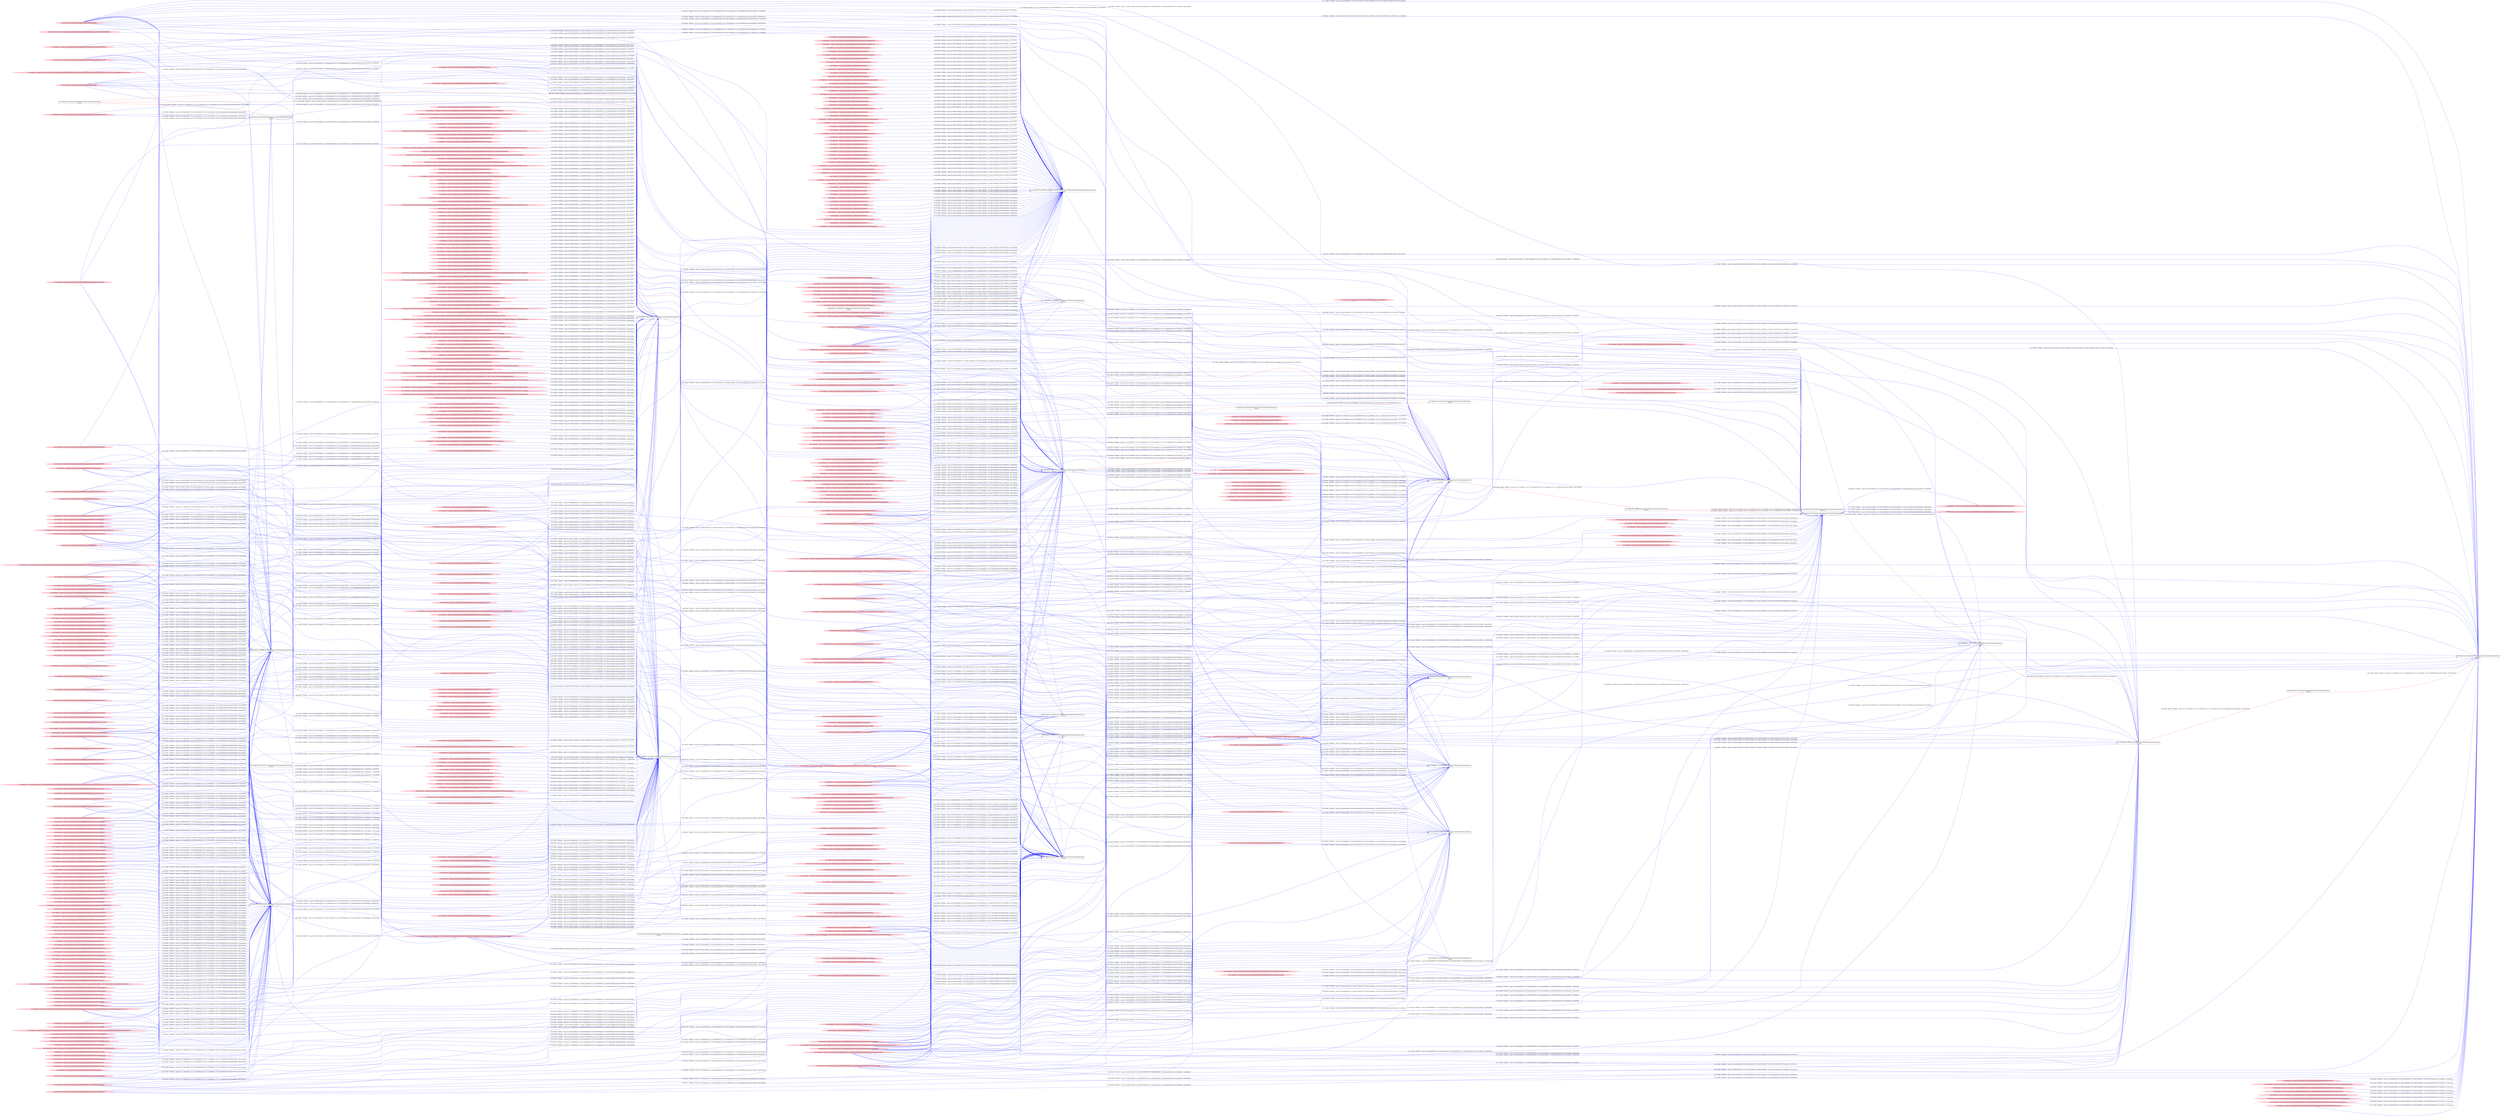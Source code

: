 digraph  {
rankdir=LR
"0"[color=black,label="id:0 HopCount: 0 pid:304 proc_starttime:0 cmd: owner uid:null owner group id:null,\n null null", shape=box,style=solid];
"1"[color=black,label="id:1 HopCount: 1 pid:7876 proc_starttime:0 cmd: owner uid:null owner group id:null,\n null null", shape=box,style=solid];
"0" -> "1" [id=484,__obj="PROC_CREATE"color=red,label="id:484 PROC_CREATE **NORMAL**  seqs:[1557239579386000000, 1557239579386000000] T:[1557239579386000000, 1557239579386000000] relT:[0, 0]",style=solid];
"209"[color=pink,label="id:209 HopCount: -5 owner uid: owner group id: /Device/HarddiskVolume2/WINDOWS/WinSxS/amd64_microsoft.windows.common-controls_6595b64144ccf1df_6.0.16299.125_none_15cbcf8893620c09/COMCTL32.dll ", shape=oval,style=filled];
"472"[color=black,label="id:472 HopCount: -6 pid:7248 proc_starttime:0 cmd: owner uid:S-1-5-21-231540947-922634896-4161786520-1004 owner group id:null,\n null null", shape=box,style=solid];
"209" -> "472" [id=485,__obj="READ"color=blue,label="id:485 READ **NORMAL**  seqs:[1557238984731000000, 1557239012543000000] T:[1557238984731000000, 1557239012543000000] relT:[594655000000, 566843000000]",style=solid];
"3"[color=pink,label="id:3 HopCount: -7 owner uid: owner group id: /Windows/System32/ucrtbase.dll ", shape=oval,style=filled];
"3" -> "472" [id=486,__obj="READ"color=blue,label="id:486 READ **NORMAL**  seqs:[1557238984726000000, 1557238984726000000] T:[1557238984726000000, 1557238984726000000] relT:[594660000000, 594660000000]",style=solid];
"4"[color=pink,label="id:4 HopCount: -5 owner uid: owner group id: /Device/HarddiskVolume2/USERS/ADMIN/APPDATA/LOCAL/MICROSOFT/OFFICE/15.0/WEBSERVICECACHE/ALLUSERS/CLIENTTEMPLATES.CONTENT.OFFICE.NET/SUPPORT-TEMPLATES-EN-US-MT78500733.PNG0 ", shape=oval,style=filled];
"435"[color=black,label="id:435 HopCount: -4 pid:6424 proc_starttime:0 cmd: owner uid:null owner group id:null,\n null null", shape=box,style=solid];
"4" -> "435" [id=487,__obj="READ"color=blue,label="id:487 READ **NORMAL**  seqs:[1557239390925000000, 1557239390925000000] T:[1557239390925000000, 1557239390925000000] relT:[188461000000, 188461000000]",style=solid];
"5"[color=pink,label="id:5 HopCount: -7 owner uid: owner group id: /Device/HarddiskVolume2/Windows/System32/networkexplorer.dll ", shape=oval,style=filled];
"5" -> "472" [id=488,__obj="READ"color=blue,label="id:488 READ **NORMAL**  seqs:[1557239012608000000, 1557239012609000000] T:[1557239012608000000, 1557239012609000000] relT:[566778000000, 566777000000]",style=solid];
"7"[color=pink,label="id:7 HopCount: -5 owner uid: owner group id: /Device/HarddiskVolume2/WINDOWS/SYSTEM32/EN-US/MSWSOCK.DLL.MUI ", shape=oval,style=filled];
"7" -> "435" [id=489,__obj="READ"color=blue,label="id:489 READ **NORMAL**  seqs:[1557239390916000000, 1557239390916000000] T:[1557239390916000000, 1557239390916000000] relT:[188470000000, 188470000000]",style=solid];
"8"[color=pink,label="id:8 HopCount: -7 owner uid: owner group id: /Device/HarddiskVolume2/WINDOWS/System32/COMDLG32.dll ", shape=oval,style=filled];
"8" -> "472" [id=490,__obj="READ"color=blue,label="id:490 READ **NORMAL**  seqs:[1557239011893000000, 1557239011992000000] T:[1557239011893000000, 1557239011992000000] relT:[567493000000, 567394000000]",style=solid];
"10"[color=pink,label="id:10 HopCount: -5 owner uid: owner group id: /Device/HarddiskVolume2/WINDOWS/SYSWOW64/RASADHLP.DLL ", shape=oval,style=filled];
"10" -> "435" [id=491,__obj="READ"color=blue,label="id:491 READ **NORMAL**  seqs:[1557239390916000000, 1557239390916000000] T:[1557239390916000000, 1557239390916000000] relT:[188470000000, 188470000000]",style=solid];
"430"[color=pink,label="id:430 HopCount: -3 owner uid: owner group id: /Device/HarddiskVolume2/Users/admin/AppData/Local/Microsoft/Windows/Explorer/iconcache_16.db ", shape=oval,style=filled];
"430" -> "472" [id=492,__obj="READ"color=blue,label="id:492 READ **NORMAL**  seqs:[1557239012048000000, 1557239012055000000] T:[1557239012048000000, 1557239012055000000] relT:[567338000000, 567331000000]",style=solid];
"12"[color=pink,label="id:12 HopCount: -7 owner uid: owner group id: /Windows/System32/UIAutomationCore.dll ", shape=oval,style=filled];
"12" -> "472" [id=493,__obj="READ"color=blue,label="id:493 READ **NORMAL**  seqs:[1557239012179000000, 1557239012179000000] T:[1557239012179000000, 1557239012179000000] relT:[567207000000, 567207000000]",style=solid];
"14"[color=pink,label="id:14 HopCount: -5 owner uid: owner group id: /Device/HarddiskVolume2/WINDOWS/SYSWOW64/NCRYPTSSLP.DLL ", shape=oval,style=filled];
"14" -> "435" [id=494,__obj="READ"color=blue,label="id:494 READ **NORMAL**  seqs:[1557239390917000000, 1557239390917000000] T:[1557239390917000000, 1557239390917000000] relT:[188469000000, 188469000000]",style=solid];
"475"[color=pink,label="id:475 HopCount: -7 owner uid: owner group id: /Windows/System32/winmmbase.dll ", shape=oval,style=filled];
"475" -> "472" [id=495,__obj="READ"color=blue,label="id:495 READ **NORMAL**  seqs:[1557239012923000000, 1557239012923000000] T:[1557239012923000000, 1557239012923000000] relT:[566463000000, 566463000000]",style=solid];
"454"[color=pink,label="id:454 HopCount: -3 owner uid: owner group id: /Device/HarddiskVolume2/WINDOWS/SYSTEM32/kernelbase.dll ", shape=oval,style=filled];
"454" -> "435" [id=496,__obj="READ"color=blue,label="id:496 READ **NORMAL**  seqs:[1557238943621000000, 1557238943621000000] T:[1557238943621000000, 1557238943621000000] relT:[635765000000, 635765000000]",style=solid];
"260"[color=pink,label="id:260 HopCount: -5 owner uid: owner group id: /Device/HarddiskVolume2/Windows/System32/msvcp_win.dll ", shape=oval,style=filled];
"260" -> "435" [id=497,__obj="READ"color=blue,label="id:497 READ **NORMAL**  seqs:[1557238943623000000, 1557238943623000000] T:[1557238943623000000, 1557238943623000000] relT:[635763000000, 635763000000]",style=solid];
"51"[color=pink,label="id:51 HopCount: -5 owner uid: owner group id: /Device/HarddiskVolume2/USERS/ADMIN/APPDATA/LOCAL/MICROSOFT/OFFICE/15.0/WEBSERVICECACHE/ALLUSERS/CLIENTTEMPLATES.CONTENT.OFFICE.NET/SUPPORT-TEMPLATES-EN-US-MT02923949.PNG0 ", shape=oval,style=filled];
"51" -> "435" [id=498,__obj="READ"color=blue,label="id:498 READ **NORMAL**  seqs:[1557239390925000000, 1557239390926000000] T:[1557239390926000000, 1557239390926000000] relT:[188460000000, 188460000000]",style=solid];
"21"[color=pink,label="id:21 HopCount: -7 owner uid: owner group id: /Device/HarddiskVolume2/WINDOWS/SYSTEM32/edputil.dll ", shape=oval,style=filled];
"21" -> "472" [id=499,__obj="READ"color=blue,label="id:499 READ **NORMAL**  seqs:[1557239012312000000, 1557239012312000000] T:[1557239012312000000, 1557239012312000000] relT:[567074000000, 567074000000]",style=solid];
"26"[color=pink,label="id:26 HopCount: -7 owner uid: owner group id: /Windows/System32/gdi32full.dll ", shape=oval,style=filled];
"26" -> "472" [id=500,__obj="READ"color=blue,label="id:500 READ **NORMAL**  seqs:[1557238984726000000, 1557238984726000000] T:[1557238984726000000, 1557238984726000000] relT:[594660000000, 594660000000]",style=solid];
"286"[color=pink,label="id:286 HopCount: -5 owner uid: owner group id: /Device/HarddiskVolume2/WINDOWS/SYSTEM32/WBEM/EN-US/WMIUTILS.DLL.MUI ", shape=oval,style=filled];
"286" -> "435" [id=501,__obj="READ"color=blue,label="id:501 READ **NORMAL**  seqs:[1557238943627000000, 1557238943627000000] T:[1557238943627000000, 1557238943627000000] relT:[635759000000, 635759000000]",style=solid];
"28"[color=pink,label="id:28 HopCount: -5 owner uid: owner group id: /Device/HarddiskVolume2/WINDOWS/SERVICEPROFILES/LOCALSERVICE/APPDATA/LOCAL/FONTCACHE/~FONTCACHE-SYSTEM.DAT ", shape=oval,style=filled];
"28" -> "435" [id=502,__obj="READ"color=blue,label="id:502 READ **NORMAL**  seqs:[1557239390914000000, 1557239390914000000] T:[1557239390914000000, 1557239390914000000] relT:[188472000000, 188472000000]",style=solid];
"31"[color=pink,label="id:31 HopCount: -7 owner uid: owner group id: /Windows/System32/Windows.Globalization.dll ", shape=oval,style=filled];
"31" -> "472" [id=503,__obj="READ"color=blue,label="id:503 READ **NORMAL**  seqs:[1557239012100000000, 1557239012100000000] T:[1557239012100000000, 1557239012100000000] relT:[567286000000, 567286000000]",style=solid];
"34"[color=pink,label="id:34 HopCount: -5 owner uid: owner group id: /Device/HarddiskVolume2/USERS/ADMIN/APPDATA/LOCALLOW/MICROSOFT/CRYPTNETURLCACHE/METADATA/6BADA8974A10C4BD62CC921D13E43B18_88614FFAD35D353421B8A7E1FE18FCE4 ", shape=oval,style=filled];
"34" -> "435" [id=504,__obj="READ"color=blue,label="id:504 READ **NORMAL**  seqs:[1557239390921000000, 1557239390921000000] T:[1557239390921000000, 1557239390921000000] relT:[188465000000, 188465000000]",style=solid];
"29"[color=black,label="id:29 HopCount: -2 pid:8112 proc_starttime:0 cmd: owner uid:null owner group id:null,\n null null", shape=box,style=solid];
"29" -> "0" [id=505,__obj="PROC_CREATE"color=red,label="id:505 PROC_CREATE **NORMAL**  seqs:[1557239579384000000, 1557239579384000000] T:[1557239579384000000, 1557239579384000000] relT:[2000000, 2000000]",style=solid];
"37"[color=pink,label="id:37 HopCount: -7 owner uid: owner group id: /Windows/System32/ntshrui.dll ", shape=oval,style=filled];
"37" -> "472" [id=506,__obj="READ"color=blue,label="id:506 READ **NORMAL**  seqs:[1557239012634000000, 1557239012634000000] T:[1557239012634000000, 1557239012634000000] relT:[566752000000, 566752000000]",style=solid];
"39"[color=pink,label="id:39 HopCount: -5 owner uid: owner group id: /Device/HarddiskVolume2/WINDOWS/SYSWOW64/D3D10WARP.DLL ", shape=oval,style=filled];
"39" -> "435" [id=507,__obj="READ"color=blue,label="id:507 READ **NORMAL**  seqs:[1557239390911000000, 1557239390911000000] T:[1557239390911000000, 1557239390911000000] relT:[188475000000, 188475000000]",style=solid];
"35"[color=pink,label="id:35 HopCount: -3 owner uid: owner group id: /Device/HarddiskVolume2/Program Files/mozilla/firefox/firefox.exe ", shape=oval,style=filled];
"35" -> "29" [id=508,__obj="READ"color=blue,label="id:508 READ **NORMAL**  seqs:[1557239012880000000, 1557239012881000000] T:[1557239012880000000, 1557239012881000000] relT:[566506000000, 566505000000]",style=solid];
"237"[color=pink,label="id:237 HopCount: -5 owner uid: owner group id: /Device/HarddiskVolume2/WINDOWS/SYSTEM32/bcrypt.dll ", shape=oval,style=filled];
"237" -> "472" [id=509,__obj="READ"color=blue,label="id:509 READ **NORMAL**  seqs:[1557238984735000000, 1557238984735000000] T:[1557238984735000000, 1557238984735000000] relT:[594651000000, 594651000000]",style=solid];
"2"[color=pink,label="id:2 HopCount: -5 owner uid: owner group id: /Device/HarddiskVolume2/USERS/ADMIN/APPDATA/ROAMING/MICROSOFT/BIBLIOGRAPHY/STYLE/ISO690NMERICAL.XSL ", shape=oval,style=filled];
"2" -> "435" [id=510,__obj="READ"color=blue,label="id:510 READ **NORMAL**  seqs:[1557239390919000000, 1557239390919000000] T:[1557239390919000000, 1557239390919000000] relT:[188467000000, 188467000000]",style=solid];
"148"[color=pink,label="id:148 HopCount: -5 owner uid: owner group id: /Device/HarddiskVolume2/Windows/System32/twinapi.appcore.dll ", shape=oval,style=filled];
"148" -> "472" [id=511,__obj="READ"color=blue,label="id:511 READ **NORMAL**  seqs:[1557238984785000000, 1557238984785000000] T:[1557238984785000000, 1557238984785000000] relT:[594601000000, 594601000000]",style=solid];
"40"[color=pink,label="id:40 HopCount: -3 owner uid: owner group id: /Device/HarddiskVolume2/ProgramData/Microsoft/Windows/Start Menu/Programs/Administrative Tools/services.lnk ", shape=oval,style=filled];
"40" -> "29" [id=512,__obj="READ"color=blue,label="id:512 READ **NORMAL**  seqs:[1557236754219000000, 1557236767407000000] T:[1557236754219000000, 1557236767407000000] relT:[2825167000000, 2811979000000]",style=solid];
"274"[color=pink,label="id:274 HopCount: -5 owner uid: owner group id: /Device/HarddiskVolume2/WINDOWS/SYSTEM32/PNRPNSP.DLL ", shape=oval,style=filled];
"395"[color=black,label="id:395 HopCount: -4 pid:4516 proc_starttime:0 cmd: owner uid:null owner group id:null,\n null null", shape=box,style=solid];
"274" -> "395" [id=513,__obj="READ"color=blue,label="id:513 READ **NORMAL**  seqs:[1557235096172000000, 1557235096172000000] T:[1557235096172000000, 1557235096172000000] relT:[4483214000000, 4483214000000]",style=solid];
"44"[color=pink,label="id:44 HopCount: -5 owner uid: owner group id: /Device/HarddiskVolume2/Windows/System32/ninput.dll ", shape=oval,style=filled];
"44" -> "395" [id=514,__obj="READ"color=blue,label="id:514 READ **NORMAL**  seqs:[1557237713836000000, 1557237713836000000] T:[1557237713836000000, 1557237713836000000] relT:[1865550000000, 1865550000000]",style=solid];
"45"[color=pink,label="id:45 HopCount: -5 owner uid: owner group id: /Device/HarddiskVolume2/WINDOWS/SYSTEM32/UIRIBBON.DLL ", shape=oval,style=filled];
"45" -> "395" [id=515,__obj="READ"color=blue,label="id:515 READ **NORMAL**  seqs:[1557237713836000000, 1557237713836000000] T:[1557237713836000000, 1557237713836000000] relT:[1865550000000, 1865550000000]",style=solid];
"47"[color=pink,label="id:47 HopCount: -5 owner uid: owner group id: /Device/HarddiskVolume2/Windows/System32/srvcli.dll ", shape=oval,style=filled];
"47" -> "395" [id=516,__obj="READ"color=blue,label="id:516 READ **NORMAL**  seqs:[1557235100425000000, 1557235100425000000] T:[1557235100425000000, 1557235100425000000] relT:[4478961000000, 4478961000000]",style=solid];
"50"[color=pink,label="id:50 HopCount: -5 owner uid: owner group id: /Device/HarddiskVolume2/Users/admin/AppData/Local/Microsoft/Windows/Caches/{AFBF9F1A-8EE8-4C77-AF34-C647E37CA0D9}.1.ver0x0000000000000005.db ", shape=oval,style=filled];
"50" -> "395" [id=517,__obj="READ"color=blue,label="id:517 READ **NORMAL**  seqs:[1557238281688000000, 1557238281688000000] T:[1557238281688000000, 1557238281688000000] relT:[1297698000000, 1297698000000]",style=solid];
"204"[color=pink,label="id:204 HopCount: -5 owner uid: owner group id: /Device/HarddiskVolume2/Users/admin/Music/desktop.ini ", shape=oval,style=filled];
"413"[color=black,label="id:413 HopCount: -4 pid:4220 proc_starttime:0 cmd: owner uid:null owner group id:null,\n null null", shape=box,style=solid];
"204" -> "413" [id=518,__obj="READ"color=blue,label="id:518 READ **NORMAL**  seqs:[1557234652665000000, 1557234652665000000] T:[1557234652665000000, 1557234652665000000] relT:[4926721000000, 4926721000000]",style=solid];
"54"[color=pink,label="id:54 HopCount: -5 owner uid: owner group id: /Device/HarddiskVolume2/USERS/ADMIN/APPDATA/LOCAL/MICROSOFT/OFFICE/15.0/WEBSERVICECACHE/ALLUSERS/CLIENTTEMPLATES.CONTENT.OFFICE.NET/SUPPORT-TEMPLATES-EN-US-MT88924273.PNG0 ", shape=oval,style=filled];
"54" -> "435" [id=519,__obj="READ"color=blue,label="id:519 READ **NORMAL**  seqs:[1557239390923000000, 1557239390923000000] T:[1557239390923000000, 1557239390923000000] relT:[188463000000, 188463000000]",style=solid];
"379"[color=pink,label="id:379 HopCount: -5 owner uid: owner group id: /Device/HarddiskVolume2/Users/admin/Pictures ", shape=oval,style=filled];
"379" -> "472" [id=520,__obj="READ"color=blue,label="id:520 READ **NORMAL**  seqs:[1557239012932000000, 1557239012932000000] T:[1557239012932000000, 1557239012932000000] relT:[566454000000, 566454000000]",style=solid];
"56"[color=pink,label="id:56 HopCount: -7 owner uid: owner group id: /Windows/System32/CoreMessaging.dll ", shape=oval,style=filled];
"56" -> "472" [id=521,__obj="READ"color=blue,label="id:521 READ **NORMAL**  seqs:[1557238984825000000, 1557238984825000000] T:[1557238984825000000, 1557238984825000000] relT:[594561000000, 594561000000]",style=solid];
"232"[color=pink,label="id:232 HopCount: -5 owner uid: owner group id: /Device/HarddiskVolume2/Windows/System32/kernel.appcore.dll ", shape=oval,style=filled];
"232" -> "435" [id=522,__obj="READ"color=blue,label="id:522 READ **NORMAL**  seqs:[1557238943625000000, 1557238943625000000] T:[1557238943625000000, 1557238943625000000] relT:[635761000000, 635761000000]",style=solid];
"57"[color=pink,label="id:57 HopCount: -7 owner uid: owner group id: /Windows/System32/srvcli.dll ", shape=oval,style=filled];
"57" -> "472" [id=523,__obj="READ"color=blue,label="id:523 READ **NORMAL**  seqs:[1557239012635000000, 1557239012635000000] T:[1557239012635000000, 1557239012635000000] relT:[566751000000, 566751000000]",style=solid];
"59"[color=pink,label="id:59 HopCount: -5 owner uid: owner group id: /Device/HarddiskVolume2/WINDOWS/SYSWOW64/NTDLL.DLL ", shape=oval,style=filled];
"59" -> "435" [id=524,__obj="READ"color=blue,label="id:524 READ **NORMAL**  seqs:[1557239390908000000, 1557239390908000000] T:[1557239390908000000, 1557239390908000000] relT:[188478000000, 188478000000]",style=solid];
"62"[color=pink,label="id:62 HopCount: -5 owner uid: owner group id: /Device/HarddiskVolume2/WINDOWS/SYSWOW64/NPMPROXY.DLL ", shape=oval,style=filled];
"62" -> "435" [id=525,__obj="READ"color=blue,label="id:525 READ **NORMAL**  seqs:[1557239390915000000, 1557239390915000000] T:[1557239390915000000, 1557239390915000000] relT:[188471000000, 188471000000]",style=solid];
"316"[color=pink,label="id:316 HopCount: -5 owner uid: owner group id: /Device/HarddiskVolume2/Windows/System32/WinTypes.dll ", shape=oval,style=filled];
"316" -> "472" [id=526,__obj="READ"color=blue,label="id:526 READ **NORMAL**  seqs:[1557238984783000000, 1557238984783000000] T:[1557238984783000000, 1557238984783000000] relT:[594603000000, 594603000000]",style=solid];
"448"[color=pink,label="id:448 HopCount: -5 owner uid: owner group id: /Device/HarddiskVolume2/Windows/System32/sspicli.dll ", shape=oval,style=filled];
"448" -> "472" [id=527,__obj="READ"color=blue,label="id:527 READ **NORMAL**  seqs:[1557239012263000000, 1557239012263000000] T:[1557239012263000000, 1557239012263000000] relT:[567123000000, 567123000000]",style=solid];
"285"[color=pink,label="id:285 HopCount: -5 owner uid: owner group id: /Device/HarddiskVolume2/Windows/System32/user32.dll ", shape=oval,style=filled];
"285" -> "435" [id=528,__obj="READ"color=blue,label="id:528 READ **NORMAL**  seqs:[1557238943622000000, 1557239390908000000] T:[1557238943622000000, 1557239390908000000] relT:[635764000000, 188478000000]",style=solid];
"65"[color=pink,label="id:65 HopCount: -7 owner uid: owner group id: /Windows/System32/policymanager.dll ", shape=oval,style=filled];
"65" -> "472" [id=529,__obj="READ"color=blue,label="id:529 READ **NORMAL**  seqs:[1557239012058000000, 1557239012058000000] T:[1557239012058000000, 1557239012058000000] relT:[567328000000, 567328000000]",style=solid];
"390"[color=pink,label="id:390 HopCount: -5 owner uid: owner group id: /Device/HarddiskVolume2/WINDOWS/SYSTEM32/EN-US ", shape=oval,style=filled];
"390" -> "435" [id=530,__obj="READ"color=blue,label="id:530 READ **NORMAL**  seqs:[1557238984686000000, 1557238984686000000] T:[1557238984686000000, 1557238984686000000] relT:[594700000000, 594700000000]",style=solid];
"386"[color=pink,label="id:386 HopCount: -3 owner uid: owner group id: /Device/HarddiskVolume2 ", shape=oval,style=filled];
"386" -> "435" [id=531,__obj="READ"color=blue,label="id:531 READ **NORMAL**  seqs:[1557238984684000000, 1557238984684000000] T:[1557238984684000000, 1557238984684000000] relT:[594702000000, 594702000000]",style=solid];
"403"[color=pink,label="id:403 HopCount: -3 owner uid: owner group id: /Device/HarddiskVolume2/Users/admin/Documents ", shape=oval,style=filled];
"403" -> "472" [id=532,__obj="READ"color=blue,label="id:532 READ **NORMAL**  seqs:[1557239012510000000, 1557239012935000000] T:[1557239012510000000, 1557239012935000000] relT:[566876000000, 566451000000]",style=solid];
"52"[color=pink,label="id:52 HopCount: -5 owner uid: owner group id: /Device/HarddiskVolume2/WINDOWS/system32/wbem/wbemprox.dll ", shape=oval,style=filled];
"52" -> "395" [id=533,__obj="READ"color=blue,label="id:533 READ **NORMAL**  seqs:[1557235100426000000, 1557235100426000000] T:[1557235100426000000, 1557235100426000000] relT:[4478960000000, 4478960000000]",style=solid];
"16"[color=pink,label="id:16 HopCount: -5 owner uid: owner group id: /Device/HarddiskVolume2/PROGRAM FILES (X86)/MICROSOFT OFFICE/OFFICE15/BIBLIOGRAPHY/STYLE/IEEE2006OFFICEONLINE.XSL ", shape=oval,style=filled];
"16" -> "435" [id=534,__obj="READ"color=blue,label="id:534 READ **NORMAL**  seqs:[1557239390919000000, 1557239390919000000] T:[1557239390919000000, 1557239390919000000] relT:[188467000000, 188467000000]",style=solid];
"18"[color=pink,label="id:18 HopCount: -7 owner uid: owner group id: /Device/HarddiskVolume2/WINDOWS/system32/en-US/explorerframe.dll.mui ", shape=oval,style=filled];
"18" -> "472" [id=535,__obj="READ"color=blue,label="id:535 READ **NORMAL**  seqs:[1557239012005000000, 1557239012005000000] T:[1557239012005000000, 1557239012005000000] relT:[567381000000, 567381000000]",style=solid];
"399"[color=pink,label="id:399 HopCount: -5 owner uid: owner group id: /Device/HarddiskVolume2/WINDOWS/system32/CRYPTBASE.dll ", shape=oval,style=filled];
"399" -> "395" [id=536,__obj="READ"color=blue,label="id:536 READ **NORMAL**  seqs:[1557238281684000000, 1557238281684000000] T:[1557238281684000000, 1557238281684000000] relT:[1297702000000, 1297702000000]",style=solid];
"70"[color=pink,label="id:70 HopCount: -5 owner uid: owner group id: /Device/HarddiskVolume2/Windows/System32/oleacc.dll ", shape=oval,style=filled];
"70" -> "395" [id=537,__obj="READ"color=blue,label="id:537 READ **NORMAL**  seqs:[1557237713838000000, 1557237713838000000] T:[1557237713838000000, 1557237713838000000] relT:[1865548000000, 1865548000000]",style=solid];
"393"[color=pink,label="id:393 HopCount: -5 owner uid: owner group id: /Device/HarddiskVolume2/Users/admin/AppData/Local/Packages/Microsoft.Windows.ContentDeliveryManager_cw5n1h2txyewy/Settings/settings.dat.LOG2 ", shape=oval,style=filled];
"393" -> "395" [id=538,__obj="READ"color=blue,label="id:538 READ **NORMAL**  seqs:[1557235822771000000, 1557235822771000000] T:[1557235822771000000, 1557235822771000000] relT:[3756615000000, 3756615000000]",style=solid];
"238"[color=pink,label="id:238 HopCount: -5 owner uid: owner group id: /Device/HarddiskVolume2/Users/admin/Downloads/desktop.ini ", shape=oval,style=filled];
"238" -> "395" [id=539,__obj="READ"color=blue,label="id:539 READ **NORMAL**  seqs:[1557237713841000000, 1557237713841000000] T:[1557237713841000000, 1557237713841000000] relT:[1865545000000, 1865545000000]",style=solid];
"71"[color=pink,label="id:71 HopCount: -5 owner uid: owner group id: /Device/HarddiskVolume2/Windows/System32/BCP47Langs.dll ", shape=oval,style=filled];
"71" -> "395" [id=540,__obj="READ"color=blue,label="id:540 READ **NORMAL**  seqs:[1557237713837000000, 1557237713837000000] T:[1557237713837000000, 1557237713837000000] relT:[1865549000000, 1865549000000]",style=solid];
"251"[color=pink,label="id:251 HopCount: -5 owner uid: owner group id: /Device/HarddiskVolume2/Windows/System32/gdi32.dll ", shape=oval,style=filled];
"251" -> "395" [id=541,__obj="READ"color=blue,label="id:541 READ **NORMAL**  seqs:[1557235100423000000, 1557238281685000000] T:[1557235100423000000, 1557238281685000000] relT:[4478963000000, 1297701000000]",style=solid];
"265"[color=pink,label="id:265 HopCount: -5 owner uid: owner group id: /Device/HarddiskVolume2/Windows/System32/advapi32.dll ", shape=oval,style=filled];
"265" -> "395" [id=542,__obj="READ"color=blue,label="id:542 READ **NORMAL**  seqs:[1557235100422000000, 1557238281684000000] T:[1557235100422000000, 1557238281684000000] relT:[4478964000000, 1297702000000]",style=solid];
"385"[color=pink,label="id:385 HopCount: -3 owner uid: owner group id: /Device/HarddiskVolume2/Users/admin/AppData ", shape=oval,style=filled];
"385" -> "413" [id=543,__obj="READ"color=blue,label="id:543 READ **NORMAL**  seqs:[1557234652598000000, 1557234662305000000] T:[1557234652598000000, 1557234662305000000] relT:[4926788000000, 4917081000000]",style=solid];
"74"[color=pink,label="id:74 HopCount: -5 owner uid: owner group id: /Device/HarddiskVolume2/WINDOWS/SYSWOW64/CRYPTSP.DLL ", shape=oval,style=filled];
"74" -> "435" [id=544,__obj="READ"color=blue,label="id:544 READ **NORMAL**  seqs:[1557239390921000000, 1557239390921000000] T:[1557239390921000000, 1557239390921000000] relT:[188465000000, 188465000000]",style=solid];
"165"[color=pink,label="id:165 HopCount: -5 owner uid: owner group id: /Device/HarddiskVolume2/Windows/System32/cldapi.dll ", shape=oval,style=filled];
"165" -> "472" [id=545,__obj="READ"color=blue,label="id:545 READ **NORMAL**  seqs:[1557239012129000000, 1557239012129000000] T:[1557239012129000000, 1557239012129000000] relT:[567257000000, 567257000000]",style=solid];
"431"[color=pink,label="id:431 HopCount: -3 owner uid: owner group id: /Device/HarddiskVolume2/Users/admin/AppData/Roaming ", shape=oval,style=filled];
"431" -> "413" [id=546,__obj="READ"color=blue,label="id:546 READ **NORMAL**  seqs:[1557234652598000000, 1557234662305000000] T:[1557234652598000000, 1557234662305000000] relT:[4926788000000, 4917081000000]",style=solid];
"150"[color=pink,label="id:150 HopCount: -5 owner uid: owner group id: /Device/HarddiskVolume2/Users/admin/AppData/Local/Microsoft/Windows/Caches/cversions.1.db ", shape=oval,style=filled];
"150" -> "472" [id=547,__obj="READ"color=blue,label="id:547 READ **NORMAL**  seqs:[1557239012133000000, 1557239012133000000] T:[1557239012133000000, 1557239012133000000] relT:[567253000000, 567253000000]",style=solid];
"77"[color=pink,label="id:77 HopCount: -5 owner uid: owner group id: /Device/HarddiskVolume2/WINDOWS/SYSWOW64/DWRITE.DLL ", shape=oval,style=filled];
"77" -> "435" [id=548,__obj="READ"color=blue,label="id:548 READ **NORMAL**  seqs:[1557239390914000000, 1557239390914000000] T:[1557239390914000000, 1557239390914000000] relT:[188472000000, 188472000000]",style=solid];
"79"[color=pink,label="id:79 HopCount: -7 owner uid: owner group id: /Windows/System32/msvcrt.dll ", shape=oval,style=filled];
"79" -> "472" [id=549,__obj="READ"color=blue,label="id:549 READ **NORMAL**  seqs:[1557238984725000000, 1557238984725000000] T:[1557238984725000000, 1557238984725000000] relT:[594661000000, 594661000000]",style=solid];
"80"[color=pink,label="id:80 HopCount: -7 owner uid: owner group id: /Device/HarddiskVolume2/Windows/Prefetch/NOTEPAD.EXE-D8414F97.pf ", shape=oval,style=filled];
"80" -> "472" [id=550,__obj="READ"color=blue,label="id:550 READ **NORMAL**  seqs:[1557238984669000000, 1557238984682000000] T:[1557238984669000000, 1557238984682000000] relT:[594717000000, 594704000000]",style=solid];
"267"[color=pink,label="id:267 HopCount: -5 owner uid: owner group id: /Device/HarddiskVolume2/Users/admin/Downloads ", shape=oval,style=filled];
"267" -> "413" [id=551,__obj="READ"color=blue,label="id:551 READ **NORMAL**  seqs:[1557234652658000000, 1557234652658000000] T:[1557234652658000000, 1557234652658000000] relT:[4926728000000, 4926728000000]",style=solid];
"326"[color=pink,label="id:326 HopCount: -3 owner uid: owner group id: /Device/HarddiskVolume2/Users/admin ", shape=oval,style=filled];
"326" -> "413" [id=552,__obj="READ"color=blue,label="id:552 READ **NORMAL**  seqs:[1557234652597000000, 1557234662304000000] T:[1557234652597000000, 1557234662304000000] relT:[4926789000000, 4917082000000]",style=solid];
"81"[color=pink,label="id:81 HopCount: -5 owner uid: owner group id: /Device/HarddiskVolume2/WINDOWS/SYSWOW64/D2D1.DLL ", shape=oval,style=filled];
"81" -> "435" [id=553,__obj="READ"color=blue,label="id:553 READ **NORMAL**  seqs:[1557239390910000000, 1557239390910000000] T:[1557239390910000000, 1557239390910000000] relT:[188476000000, 188476000000]",style=solid];
"324"[color=pink,label="id:324 HopCount: -3 owner uid: owner group id: /Device/HarddiskVolume2/Users/admin/AppData/Roaming/Microsoft/Windows/Recent/AutomaticDestinations/5f7b5f1e01b83767.automaticDestinations-ms ", shape=oval,style=filled];
"324" -> "413" [id=554,__obj="READ"color=blue,label="id:554 READ **NORMAL**  seqs:[1557234652672000000, 1557234662287000000] T:[1557234652672000000, 1557234662287000000] relT:[4926714000000, 4917099000000]",style=solid];
"215"[color=pink,label="id:215 HopCount: -5 owner uid: owner group id: /Device/HarddiskVolume2/Users/admin/Music ", shape=oval,style=filled];
"215" -> "413" [id=555,__obj="READ"color=blue,label="id:555 READ **NORMAL**  seqs:[1557234652664000000, 1557234652664000000] T:[1557234652664000000, 1557234652664000000] relT:[4926722000000, 4926722000000]",style=solid];
"268"[color=pink,label="id:268 HopCount: -5 owner uid: owner group id: /Device/HarddiskVolume2/WINDOWS/SYSTEM32/wbemcomn.dll ", shape=oval,style=filled];
"268" -> "435" [id=556,__obj="READ"color=blue,label="id:556 READ **NORMAL**  seqs:[1557238943626000000, 1557238943626000000] T:[1557238943626000000, 1557238943626000000] relT:[635760000000, 635760000000]",style=solid];
"292"[color=pink,label="id:292 HopCount: -3 owner uid: owner group id: /Device/HarddiskVolume2/$RECYCLE.BIN/S-1-5-21-231540947-922634896-4161786520-1004 ", shape=oval,style=filled];
"292" -> "413" [id=557,__obj="READ"color=blue,label="id:557 READ **NORMAL**  seqs:[1557234652622000000, 1557234652622000000] T:[1557234652622000000, 1557234652622000000] relT:[4926764000000, 4926764000000]",style=solid];
"84"[color=pink,label="id:84 HopCount: -5 owner uid: owner group id: /Device/HarddiskVolume2/PROGRAM FILES (X86)/MICROSOFT OFFICE/OFFICE15/1033/WWINTL.DLL ", shape=oval,style=filled];
"84" -> "435" [id=558,__obj="READ"color=blue,label="id:558 READ **NORMAL**  seqs:[1557239390913000000, 1557239390913000000] T:[1557239390913000000, 1557239390913000000] relT:[188473000000, 188473000000]",style=solid];
"453"[color=pink,label="id:453 HopCount: -3 owner uid: owner group id: /Device/HarddiskVolume2/Users/admin/AppData/Roaming/Microsoft ", shape=oval,style=filled];
"453" -> "413" [id=559,__obj="READ"color=blue,label="id:559 READ **NORMAL**  seqs:[1557234652599000000, 1557234662305000000] T:[1557234652599000000, 1557234662305000000] relT:[4926787000000, 4917081000000]",style=solid];
"432"[color=pink,label="id:432 HopCount: -3 owner uid: owner group id: /Device/HarddiskVolume2/$RECYCLE.BIN/S-1-5-21-231540947-922634896-4161786520-1004/desktop.ini ", shape=oval,style=filled];
"432" -> "413" [id=560,__obj="READ"color=blue,label="id:560 READ **NORMAL**  seqs:[1557234652623000000, 1557234652623000000] T:[1557234652623000000, 1557234652623000000] relT:[4926763000000, 4926763000000]",style=solid];
"87"[color=pink,label="id:87 HopCount: -5 owner uid: owner group id: /Device/HarddiskVolume2/WINDOWS/SYSWOW64/GDI32.DLL ", shape=oval,style=filled];
"87" -> "435" [id=561,__obj="READ"color=blue,label="id:561 READ **NORMAL**  seqs:[1557239390909000000, 1557239390909000000] T:[1557239390909000000, 1557239390909000000] relT:[188477000000, 188477000000]",style=solid];
"85"[color=pink,label="id:85 HopCount: -5 owner uid: owner group id: /Device/HarddiskVolume2/PROGRAM FILES/MOZILLA/FIREFOX/DEPENDENTLIBS.LIST ", shape=oval,style=filled];
"85" -> "395" [id=562,__obj="READ"color=blue,label="id:562 READ **NORMAL**  seqs:[1557238281685000000, 1557238281685000000] T:[1557238281685000000, 1557238281685000000] relT:[1297701000000, 1297701000000]",style=solid];
"379" -> "413" [id=563,__obj="READ"color=blue,label="id:563 READ **NORMAL**  seqs:[1557234652666000000, 1557234652666000000] T:[1557234652666000000, 1557234652666000000] relT:[4926720000000, 4926720000000]",style=solid];
"306"[color=pink,label="id:306 HopCount: -5 owner uid: owner group id: /Device/HarddiskVolume2/WINDOWS/SYSTEM32/EN-US/FMS.DLL.MUI ", shape=oval,style=filled];
"306" -> "395" [id=564,__obj="READ"color=blue,label="id:564 READ **NORMAL**  seqs:[1557237714048000000, 1557237714048000000] T:[1557237714048000000, 1557237714048000000] relT:[1865338000000, 1865338000000]",style=solid];
"89"[color=pink,label="id:89 HopCount: -5 owner uid: owner group id: /Device/HarddiskVolume2/Windows/System32/atlthunk.dll ", shape=oval,style=filled];
"89" -> "395" [id=565,__obj="READ"color=blue,label="id:565 READ **NORMAL**  seqs:[1557237713838000000, 1557237713838000000] T:[1557237713838000000, 1557237713838000000] relT:[1865548000000, 1865548000000]",style=solid];
"263"[color=pink,label="id:263 HopCount: -5 owner uid: owner group id: /Device/HarddiskVolume2/Windows/System32/win32u.dll ", shape=oval,style=filled];
"263" -> "395" [id=566,__obj="READ"color=blue,label="id:566 READ **NORMAL**  seqs:[1557237713833000000, 1557237713833000000] T:[1557237713833000000, 1557237713833000000] relT:[1865553000000, 1865553000000]",style=solid];
"91"[color=pink,label="id:91 HopCount: -5 owner uid: owner group id: /Device/HarddiskVolume2/WINDOWS/SYSTEM32/MSVCP140.DLL ", shape=oval,style=filled];
"91" -> "395" [id=567,__obj="READ"color=blue,label="id:567 READ **NORMAL**  seqs:[1557238281684000000, 1557238281684000000] T:[1557238281684000000, 1557238281684000000] relT:[1297702000000, 1297702000000]",style=solid];
"250"[color=pink,label="id:250 HopCount: -5 owner uid: owner group id: /Device/HarddiskVolume2/Windows/System32/tzres.dll ", shape=oval,style=filled];
"250" -> "395" [id=568,__obj="READ"color=blue,label="id:568 READ **NORMAL**  seqs:[1557237713837000000, 1557237713837000000] T:[1557237713837000000, 1557237713837000000] relT:[1865549000000, 1865549000000]",style=solid];
"43"[color=pink,label="id:43 HopCount: -3 owner uid: owner group id: /Device/HarddiskVolume2/Users/desktop.ini ", shape=oval,style=filled];
"43" -> "413" [id=569,__obj="READ"color=blue,label="id:569 READ **NORMAL**  seqs:[1557234652597000000, 1557234662303000000] T:[1557234652597000000, 1557234662303000000] relT:[4926789000000, 4917083000000]",style=solid];
"447"[color=pink,label="id:447 HopCount: -5 owner uid: owner group id: /Device/HarddiskVolume2/WINDOWS/REGISTRATION ", shape=oval,style=filled];
"378"[color=black,label="id:378 HopCount: -4 pid:6836 proc_starttime:0 cmd: owner uid:null owner group id:null,\n null null", shape=box,style=solid];
"447" -> "378" [id=570,__obj="READ"color=blue,label="id:570 READ **NORMAL**  seqs:[1557235100419000000, 1557235100419000000] T:[1557235100419000000, 1557235100419000000] relT:[4478967000000, 4478967000000]",style=solid];
"357"[color=pink,label="id:357 HopCount: -5 owner uid: owner group id: /Device/HarddiskVolume2/ProgramData/Microsoft/Windows/AppRepository/Packages/Microsoft.Windows.ContentDeliveryManager_10.0.16299.15_neutral_neutral_cw5n1h2txyewy/ActivationStore.dat.LOG2 ", shape=oval,style=filled];
"357" -> "378" [id=571,__obj="READ"color=blue,label="id:571 READ **NORMAL**  seqs:[1557236152832000000, 1557236152832000000] T:[1557236152832000000, 1557236152832000000] relT:[3426554000000, 3426554000000]",style=solid];
"421"[color=pink,label="id:421 HopCount: -5 owner uid: owner group id: /Device/HarddiskVolume2/WINDOWS/Registration/R00000000000d.clb ", shape=oval,style=filled];
"421" -> "435" [id=572,__obj="READ"color=blue,label="id:572 READ **NORMAL**  seqs:[1557238943625000000, 1557238943625000000] T:[1557238943625000000, 1557238943625000000] relT:[635761000000, 635761000000]",style=solid];
"98"[color=pink,label="id:98 HopCount: -5 owner uid: owner group id: /Device/HarddiskVolume2/WINDOWS/SYSTEM32/WBEM/EN-US ", shape=oval,style=filled];
"98" -> "378" [id=573,__obj="READ"color=blue,label="id:573 READ **NORMAL**  seqs:[1557235100420000000, 1557235100420000000] T:[1557235100420000000, 1557235100420000000] relT:[4478966000000, 4478966000000]",style=solid];
"97"[color=pink,label="id:97 HopCount: -5 owner uid: owner group id: /Device/HarddiskVolume2/USERS/ADMIN/APPDATA/LOCAL/MICROSOFT/OFFICE/15.0/WEBSERVICECACHE/ALLUSERS/CLIENTTEMPLATES.CONTENT.OFFICE.NET/SUPPORT-TEMPLATES-EN-US-MT00546271.PNG0 ", shape=oval,style=filled];
"97" -> "435" [id=574,__obj="READ"color=blue,label="id:574 READ **NORMAL**  seqs:[1557239390923000000, 1557239390923000000] T:[1557239390923000000, 1557239390923000000] relT:[188463000000, 188463000000]",style=solid];
"234"[color=pink,label="id:234 HopCount: -5 owner uid: owner group id: /Device/HarddiskVolume2/Windows/System32/tasklist.exe ", shape=oval,style=filled];
"234" -> "435" [id=575,__obj="READ"color=blue,label="id:575 READ **NORMAL**  seqs:[1557238943620000000, 1557238943620000000] T:[1557238943620000000, 1557238943620000000] relT:[635766000000, 635766000000]",style=solid];
"353"[color=pink,label="id:353 HopCount: -3 owner uid: owner group id: /Device/HarddiskVolume1 ", shape=oval,style=filled];
"353" -> "378" [id=576,__obj="READ"color=blue,label="id:576 READ **NORMAL**  seqs:[1557235096170000000, 1557235100417000000] T:[1557235096170000000, 1557235100417000000] relT:[4483216000000, 4478969000000]",style=solid];
"393" -> "378" [id=577,__obj="READ"color=blue,label="id:577 READ **NORMAL**  seqs:[1557236152936000000, 1557236152936000000] T:[1557236152936000000, 1557236152936000000] relT:[3426450000000, 3426450000000]",style=solid];
"100"[color=pink,label="id:100 HopCount: -5 owner uid: owner group id: /Device/HarddiskVolume2/WINDOWS/SYSWOW64/SHLWAPI.DLL ", shape=oval,style=filled];
"100" -> "435" [id=578,__obj="READ"color=blue,label="id:578 READ **NORMAL**  seqs:[1557239390912000000, 1557239390912000000] T:[1557239390912000000, 1557239390912000000] relT:[188474000000, 188474000000]",style=solid];
"317"[color=pink,label="id:317 HopCount: -5 owner uid: owner group id: /Device/HarddiskVolume2/Users/admin/AppData/Local/Packages/Microsoft.Windows.ContentDeliveryManager_cw5n1h2txyewy/Settings/settings.dat ", shape=oval,style=filled];
"317" -> "378" [id=579,__obj="READ"color=blue,label="id:579 READ **NORMAL**  seqs:[1557236152877000000, 1557236152935000000] T:[1557236152877000000, 1557236152935000000] relT:[3426509000000, 3426451000000]",style=solid];
"301"[color=pink,label="id:301 HopCount: -5 owner uid: owner group id: /Device/HarddiskVolume2/Users/admin/AppData/Local/Packages/Microsoft.Windows.ContentDeliveryManager_cw5n1h2txyewy/Settings/settings.dat.LOG1 ", shape=oval,style=filled];
"301" -> "378" [id=580,__obj="READ"color=blue,label="id:580 READ **NORMAL**  seqs:[1557236152833000000, 1557236152936000000] T:[1557236152833000000, 1557236152936000000] relT:[3426553000000, 3426450000000]",style=solid];
"373"[color=pink,label="id:373 HopCount: -5 owner uid: owner group id: /Device/HarddiskVolume2/WINDOWS/GLOBALIZATION/SORTING ", shape=oval,style=filled];
"373" -> "435" [id=581,__obj="READ"color=blue,label="id:581 READ **NORMAL**  seqs:[1557238984685000000, 1557238984685000000] T:[1557238984685000000, 1557238984685000000] relT:[594701000000, 594701000000]",style=solid];
"92"[color=pink,label="id:92 HopCount: -5 owner uid: owner group id: /Device/HarddiskVolume2/WINDOWS/SYSTEM32/MSXML3R.DLL ", shape=oval,style=filled];
"92" -> "395" [id=582,__obj="READ"color=blue,label="id:582 READ **NORMAL**  seqs:[1557237713836000000, 1557237713836000000] T:[1557237713836000000, 1557237713836000000] relT:[1865550000000, 1865550000000]",style=solid];
"333"[color=pink,label="id:333 HopCount: -5 owner uid: owner group id: /Device/HarddiskVolume2/WINDOWS/GLOBALIZATION ", shape=oval,style=filled];
"333" -> "378" [id=583,__obj="READ"color=blue,label="id:583 READ **NORMAL**  seqs:[1557235100418000000, 1557235100418000000] T:[1557235100418000000, 1557235100418000000] relT:[4478968000000, 4478968000000]",style=solid];
"118"[color=pink,label="id:118 HopCount: -5 owner uid: owner group id: /Device/HarddiskVolume2/WINDOWS/system32/oleaut32.dll ", shape=oval,style=filled];
"118" -> "435" [id=584,__obj="READ"color=blue,label="id:584 READ **NORMAL**  seqs:[1557238943623000000, 1557238943623000000] T:[1557238943623000000, 1557238943623000000] relT:[635763000000, 635763000000]",style=solid];
"386" -> "378" [id=585,__obj="READ"color=blue,label="id:585 READ **NORMAL**  seqs:[1557235096170000000, 1557235100417000000] T:[1557235096170000000, 1557235100417000000] relT:[4483216000000, 4478969000000]",style=solid];
"103"[color=pink,label="id:103 HopCount: -5 owner uid: owner group id: /Device/HarddiskVolume2/WINDOWS/SYSWOW64/DHCPCSVC.DLL ", shape=oval,style=filled];
"103" -> "435" [id=586,__obj="READ"color=blue,label="id:586 READ **NORMAL**  seqs:[1557239390915000000, 1557239390915000000] T:[1557239390915000000, 1557239390915000000] relT:[188471000000, 188471000000]",style=solid];
"101"[color=pink,label="id:101 HopCount: -5 owner uid: owner group id: /Device/HarddiskVolume2/WINDOWS/system32/dbghelp.dll ", shape=oval,style=filled];
"101" -> "395" [id=587,__obj="READ"color=blue,label="id:587 READ **NORMAL**  seqs:[1557235100425000000, 1557238281684000000] T:[1557235100425000000, 1557238281684000000] relT:[4478961000000, 1297702000000]",style=solid];
"308"[color=pink,label="id:308 HopCount: -3 owner uid: owner group id: /Device/HarddiskVolume2/Users/admin/AppData/Roaming/Microsoft/Windows/Recent/AutomaticDestinations ", shape=oval,style=filled];
"308" -> "413" [id=588,__obj="READ"color=blue,label="id:588 READ **NORMAL**  seqs:[1557234652645000000, 1557234662287000000] T:[1557234652645000000, 1557234662287000000] relT:[4926741000000, 4917099000000]",style=solid];
"104"[color=pink,label="id:104 HopCount: -5 owner uid: owner group id: /Device/HarddiskVolume2/Windows/System32/clbcatq.dll ", shape=oval,style=filled];
"104" -> "395" [id=589,__obj="READ"color=blue,label="id:589 READ **NORMAL**  seqs:[1557235100426000000, 1557238281688000000] T:[1557235100426000000, 1557238281688000000] relT:[4478960000000, 1297698000000]",style=solid];
"241"[color=pink,label="id:241 HopCount: -5 owner uid: owner group id: /Device/HarddiskVolume2/WINDOWS/Globalization/Sorting/sortdefault.nls ", shape=oval,style=filled];
"241" -> "395" [id=590,__obj="READ"color=blue,label="id:590 READ **NORMAL**  seqs:[1557235100425000000, 1557238281688000000] T:[1557235100425000000, 1557238281688000000] relT:[4478961000000, 1297698000000]",style=solid];
"340"[color=pink,label="id:340 HopCount: -5 owner uid: owner group id: /Device/HarddiskVolume2/Windows/System32/rpcrt4.dll ", shape=oval,style=filled];
"340" -> "395" [id=591,__obj="READ"color=blue,label="id:591 READ **NORMAL**  seqs:[1557235096172000000, 1557235096172000000] T:[1557235096172000000, 1557235096172000000] relT:[4483214000000, 4483214000000]",style=solid];
"371"[color=pink,label="id:371 HopCount: -5 owner uid: owner group id: /Device/HarddiskVolume2/Windows/System32/sechost.dll ", shape=oval,style=filled];
"371" -> "395" [id=592,__obj="READ"color=blue,label="id:592 READ **NORMAL**  seqs:[1557235100422000000, 1557238281684000000] T:[1557235100422000000, 1557238281684000000] relT:[4478964000000, 1297702000000]",style=solid];
"224"[color=pink,label="id:224 HopCount: -5 owner uid: owner group id: /Device/HarddiskVolume2/Users/admin/Pictures/desktop.ini ", shape=oval,style=filled];
"224" -> "395" [id=593,__obj="READ"color=blue,label="id:593 READ **NORMAL**  seqs:[1557237713840000000, 1557237713840000000] T:[1557237713840000000, 1557237713840000000] relT:[1865546000000, 1865546000000]",style=solid];
"266"[color=pink,label="id:266 HopCount: -5 owner uid: owner group id: /Device/HarddiskVolume2/Windows/System32/profapi.dll ", shape=oval,style=filled];
"266" -> "395" [id=594,__obj="READ"color=blue,label="id:594 READ **NORMAL**  seqs:[1557238281686000000, 1557238281686000000] T:[1557238281686000000, 1557238281686000000] relT:[1297700000000, 1297700000000]",style=solid];
"302"[color=pink,label="id:302 HopCount: -3 owner uid: owner group id: /Device/HarddiskVolume2/Users/admin/AppData/Roaming/Microsoft/desktop.ini ", shape=oval,style=filled];
"400"[color=black,label="id:400 HopCount: -4 pid:5736 proc_starttime:0 cmd: owner uid:null owner group id:null,\n null null", shape=box,style=solid];
"302" -> "400" [id=595,__obj="READ"color=blue,label="id:595 READ **NORMAL**  seqs:[1557237698330000000, 1557237698330000000] T:[1557237698330000000, 1557237698330000000] relT:[1881056000000, 1881056000000]",style=solid];
"108"[color=pink,label="id:108 HopCount: -5 owner uid: owner group id: /Device/HarddiskVolume2/WINDOWS/SYSWOW64/DXGI.DLL ", shape=oval,style=filled];
"108" -> "435" [id=596,__obj="READ"color=blue,label="id:596 READ **NORMAL**  seqs:[1557239390911000000, 1557239390911000000] T:[1557239390911000000, 1557239390911000000] relT:[188475000000, 188475000000]",style=solid];
"238" -> "400" [id=597,__obj="READ"color=blue,label="id:597 READ **NORMAL**  seqs:[1557237698451000000, 1557237698451000000] T:[1557237698451000000, 1557237698451000000] relT:[1880935000000, 1880935000000]",style=solid];
"344"[color=pink,label="id:344 HopCount: -3 owner uid: owner group id: /Device/HarddiskVolume2/Users/admin/AppData/Roaming/Microsoft/Windows/Recent/AutomaticDestinations/f01b4d95cf55d32a.automaticDestinations-ms ", shape=oval,style=filled];
"344" -> "400" [id=598,__obj="READ"color=blue,label="id:598 READ **NORMAL**  seqs:[1557237698425000000, 1557237698425000000] T:[1557237698425000000, 1557237698425000000] relT:[1880961000000, 1880961000000]",style=solid];
"110"[color=pink,label="id:110 HopCount: -5 owner uid: owner group id: /Device/HarddiskVolume2/WINDOWS/SYSWOW64/NTMARTA.DLL ", shape=oval,style=filled];
"110" -> "435" [id=599,__obj="READ"color=blue,label="id:599 READ **NORMAL**  seqs:[1557239390917000000, 1557239390917000000] T:[1557239390917000000, 1557239390917000000] relT:[188469000000, 188469000000]",style=solid];
"385" -> "400" [id=600,__obj="READ"color=blue,label="id:600 READ **NORMAL**  seqs:[1557237698329000000, 1557237698487000000] T:[1557237698329000000, 1557237698487000000] relT:[1881057000000, 1880899000000]",style=solid];
"111"[color=pink,label="id:111 HopCount: -5 owner uid: owner group id: /Device/HarddiskVolume2/Windows/SysWOW64/msvcp100.dll ", shape=oval,style=filled];
"111" -> "435" [id=601,__obj="READ"color=blue,label="id:601 READ **NORMAL**  seqs:[1557239390910000000, 1557239390910000000] T:[1557239390910000000, 1557239390910000000] relT:[188476000000, 188476000000]",style=solid];
"244"[color=pink,label="id:244 HopCount: -5 owner uid: owner group id: /Device/HarddiskVolume2/WINDOWS/system32 ", shape=oval,style=filled];
"244" -> "378" [id=602,__obj="READ"color=blue,label="id:602 READ **NORMAL**  seqs:[1557235096171000000, 1557235100419000000] T:[1557235096171000000, 1557235100419000000] relT:[4483215000000, 4478967000000]",style=solid];
"383"[color=pink,label="id:383 HopCount: -3 owner uid: owner group id: /Device/HarddiskVolume4 ", shape=oval,style=filled];
"383" -> "378" [id=603,__obj="READ"color=blue,label="id:603 READ **NORMAL**  seqs:[1557235096170000000, 1557235100417000000] T:[1557235096170000000, 1557235100417000000] relT:[4483216000000, 4478969000000]",style=solid];
"252"[color=pink,label="id:252 HopCount: -5 owner uid: owner group id: /Device/HarddiskVolume2/WINDOWS ", shape=oval,style=filled];
"252" -> "378" [id=604,__obj="READ"color=blue,label="id:604 READ **NORMAL**  seqs:[1557235096171000000, 1557235100418000000] T:[1557235096171000000, 1557235100418000000] relT:[4483215000000, 4478968000000]",style=solid];
"114"[color=pink,label="id:114 HopCount: -5 owner uid: owner group id: /Device/HarddiskVolume2/WINDOWS/SYSWOW64/SHCORE.DLL ", shape=oval,style=filled];
"114" -> "435" [id=605,__obj="READ"color=blue,label="id:605 READ **NORMAL**  seqs:[1557239390912000000, 1557239390912000000] T:[1557239390912000000, 1557239390912000000] relT:[188474000000, 188474000000]",style=solid];
"191"[color=pink,label="id:191 HopCount: -5 owner uid: owner group id: /Device/HarddiskVolume2/WINDOWS/SYSTEM32/EN-US/UIRIBBON.DLL.MUI ", shape=oval,style=filled];
"191" -> "395" [id=606,__obj="READ"color=blue,label="id:606 READ **NORMAL**  seqs:[1557237714048000000, 1557237714048000000] T:[1557237714048000000, 1557237714048000000] relT:[1865338000000, 1865338000000]",style=solid];
"116"[color=pink,label="id:116 HopCount: -5 owner uid: owner group id: /Device/HarddiskVolume2/WINDOWS/SYSTEM32/WBEM ", shape=oval,style=filled];
"116" -> "378" [id=607,__obj="READ"color=blue,label="id:607 READ **NORMAL**  seqs:[1557235100420000000, 1557235100420000000] T:[1557235100420000000, 1557235100420000000] relT:[4478966000000, 4478966000000]",style=solid];
"117"[color=pink,label="id:117 HopCount: -5 owner uid: owner group id: /Device/HarddiskVolume2/WINDOWS/SYSWOW64/WTSAPI32.DLL ", shape=oval,style=filled];
"117" -> "435" [id=608,__obj="READ"color=blue,label="id:608 READ **NORMAL**  seqs:[1557239390911000000, 1557239390911000000] T:[1557239390911000000, 1557239390911000000] relT:[188475000000, 188475000000]",style=solid];
"401"[color=pink,label="id:401 HopCount: -3 owner uid: owner group id: /Device/HarddiskVolume2/Users/admin/AppData/Roaming/Microsoft/Windows/Recent ", shape=oval,style=filled];
"424"[color=black,label="id:424 HopCount: -4 pid:1184 proc_starttime:0 cmd: owner uid:null owner group id:null,\n null null", shape=box,style=solid];
"401" -> "424" [id=609,__obj="READ"color=blue,label="id:609 READ **NORMAL**  seqs:[1557239022401000000, 1557239022452000000] T:[1557239022401000000, 1557239022452000000] relT:[556985000000, 556934000000]",style=solid];
"115"[color=pink,label="id:115 HopCount: -5 owner uid: owner group id: /Device/HarddiskVolume2/WINDOWS/SYSTEM32/PRNTVPT.DLL ", shape=oval,style=filled];
"115" -> "395" [id=610,__obj="READ"color=blue,label="id:610 READ **NORMAL**  seqs:[1557237713842000000, 1557237713842000000] T:[1557237713842000000, 1557237713842000000] relT:[1865544000000, 1865544000000]",style=solid];
"373" -> "378" [id=611,__obj="READ"color=blue,label="id:611 READ **NORMAL**  seqs:[1557235100419000000, 1557235100419000000] T:[1557235100419000000, 1557235100419000000] relT:[4478967000000, 4478967000000]",style=solid];
"385" -> "424" [id=612,__obj="READ"color=blue,label="id:612 READ **NORMAL**  seqs:[1557238976046000000, 1557239052305000000] T:[1557238976046000000, 1557239052305000000] relT:[603340000000, 527081000000]",style=solid];
"375"[color=pink,label="id:375 HopCount: -5 owner uid: owner group id: /Device/HarddiskVolume2/ProgramData/Microsoft/Windows/AppRepository/Packages/Microsoft.Windows.ContentDeliveryManager_10.0.16299.15_neutral_neutral_cw5n1h2txyewy/ActivationStore.dat.LOG1 ", shape=oval,style=filled];
"375" -> "378" [id=613,__obj="READ"color=blue,label="id:613 READ **NORMAL**  seqs:[1557236152832000000, 1557236152832000000] T:[1557236152832000000, 1557236152832000000] relT:[3426554000000, 3426554000000]",style=solid];
"94"[color=pink,label="id:94 HopCount: -5 owner uid: owner group id: /Device/HarddiskVolume2/WINDOWS/SYSWOW64/ADVAPI32.DLL ", shape=oval,style=filled];
"94" -> "435" [id=614,__obj="READ"color=blue,label="id:614 READ **NORMAL**  seqs:[1557239390909000000, 1557239390909000000] T:[1557239390909000000, 1557239390909000000] relT:[188477000000, 188477000000]",style=solid];
"244" -> "424" [id=615,__obj="READ"color=blue,label="id:615 READ **NORMAL**  seqs:[1557239022072000000, 1557239022085000000] T:[1557239022072000000, 1557239022085000000] relT:[557314000000, 557301000000]",style=solid];
"118" -> "395" [id=616,__obj="READ"color=blue,label="id:616 READ **NORMAL**  seqs:[1557235100423000000, 1557238281687000000] T:[1557235100423000000, 1557238281687000000] relT:[4478963000000, 1297699000000]",style=solid];
"243"[color=pink,label="id:243 HopCount: -5 owner uid: owner group id: /Device/HarddiskVolume2/Windows/System32/uxtheme.dll ", shape=oval,style=filled];
"243" -> "395" [id=617,__obj="READ"color=blue,label="id:617 READ **NORMAL**  seqs:[1557237713836000000, 1557237713836000000] T:[1557237713836000000, 1557237713836000000] relT:[1865550000000, 1865550000000]",style=solid];
"121"[color=pink,label="id:121 HopCount: -5 owner uid: owner group id: /Device/HarddiskVolume2/Users/admin/AppData/Local/Microsoft/Windows/History ", shape=oval,style=filled];
"121" -> "424" [id=618,__obj="READ"color=blue,label="id:618 READ **NORMAL**  seqs:[1557239022445000000, 1557239022445000000] T:[1557239022445000000, 1557239022445000000] relT:[556941000000, 556941000000]",style=solid];
"453" -> "424" [id=619,__obj="READ"color=blue,label="id:619 READ **NORMAL**  seqs:[1557238976047000000, 1557239052306000000] T:[1557238976047000000, 1557239052306000000] relT:[603339000000, 527080000000]",style=solid];
"122"[color=pink,label="id:122 HopCount: -5 owner uid: owner group id: /Device/HarddiskVolume2/Windows/System32/mfc42u.dll ", shape=oval,style=filled];
"122" -> "395" [id=620,__obj="READ"color=blue,label="id:620 READ **NORMAL**  seqs:[1557237713835000000, 1557237713835000000] T:[1557237713835000000, 1557237713835000000] relT:[1865551000000, 1865551000000]",style=solid];
"421" -> "395" [id=621,__obj="READ"color=blue,label="id:621 READ **NORMAL**  seqs:[1557237713836000000, 1557237713836000000] T:[1557237713836000000, 1557237713836000000] relT:[1865550000000, 1865550000000]",style=solid];
"123"[color=pink,label="id:123 HopCount: -5 owner uid: owner group id: /Windows/System32/WpPortingLibrary.dll ", shape=oval,style=filled];
"123" -> "424" [id=622,__obj="READ"color=blue,label="id:622 READ **NORMAL**  seqs:[1557239022408000000, 1557239022408000000] T:[1557239022408000000, 1557239022408000000] relT:[556978000000, 556978000000]",style=solid];
"125"[color=pink,label="id:125 HopCount: -5 owner uid: owner group id: /Windows/System32/dsclient.dll ", shape=oval,style=filled];
"125" -> "424" [id=623,__obj="READ"color=blue,label="id:623 READ **NORMAL**  seqs:[1557239022409000000, 1557239022409000000] T:[1557239022409000000, 1557239022409000000] relT:[556977000000, 556977000000]",style=solid];
"403" -> "400" [id=624,__obj="READ"color=blue,label="id:624 READ **NORMAL**  seqs:[1557237698460000000, 1557237698460000000] T:[1557237698460000000, 1557237698460000000] relT:[1880926000000, 1880926000000]",style=solid];
"308" -> "400" [id=625,__obj="READ"color=blue,label="id:625 READ **NORMAL**  seqs:[1557237698425000000, 1557237698463000000] T:[1557237698425000000, 1557237698463000000] relT:[1880961000000, 1880923000000]",style=solid];
"282"[color=pink,label="id:282 HopCount: -5 owner uid: owner group id: /Device/HarddiskVolume2/Windows/System32/framedynos.dll ", shape=oval,style=filled];
"282" -> "435" [id=626,__obj="READ"color=blue,label="id:626 READ **NORMAL**  seqs:[1557238943624000000, 1557238943624000000] T:[1557238943624000000, 1557238943624000000] relT:[635762000000, 635762000000]",style=solid];
"386" -> "400" [id=627,__obj="READ"color=blue,label="id:627 READ **NORMAL**  seqs:[1557237698327000000, 1557237698486000000] T:[1557237698327000000, 1557237698486000000] relT:[1881059000000, 1880900000000]",style=solid];
"252" -> "435" [id=628,__obj="READ"color=blue,label="id:628 READ **NORMAL**  seqs:[1557238984685000000, 1557238984685000000] T:[1557238984685000000, 1557238984685000000] relT:[594701000000, 594701000000]",style=solid];
"347"[color=pink,label="id:347 HopCount: -3 owner uid: owner group id: /Device/HarddiskVolume2/Users/admin/AppData/Roaming/Microsoft/Windows/Themes/CachedFiles ", shape=oval,style=filled];
"347" -> "400" [id=629,__obj="READ"color=blue,label="id:629 READ **NORMAL**  seqs:[1557237698366000000, 1557237703338000000] T:[1557237698366000000, 1557237703338000000] relT:[1881020000000, 1876048000000]",style=solid];
"307"[color=pink,label="id:307 HopCount: -5 owner uid: owner group id: /Device/HarddiskVolume2/WINDOWS/SYSTEM32/ole32.dll ", shape=oval,style=filled];
"307" -> "435" [id=630,__obj="READ"color=blue,label="id:630 READ **NORMAL**  seqs:[1557238943625000000, 1557238943625000000] T:[1557238943625000000, 1557238943625000000] relT:[635761000000, 635761000000]",style=solid];
"43" -> "400" [id=631,__obj="READ"color=blue,label="id:631 READ **NORMAL**  seqs:[1557237698328000000, 1557237698328000000] T:[1557237698328000000, 1557237698328000000] relT:[1881058000000, 1881058000000]",style=solid];
"371" -> "435" [id=632,__obj="READ"color=blue,label="id:632 READ **NORMAL**  seqs:[1557238943621000000, 1557238943621000000] T:[1557238943621000000, 1557238943621000000] relT:[635765000000, 635765000000]",style=solid];
"249"[color=pink,label="id:249 HopCount: -5 owner uid: owner group id: /Device/HarddiskVolume2/WINDOWS/FONTS ", shape=oval,style=filled];
"249" -> "435" [id=633,__obj="READ"color=blue,label="id:633 READ **NORMAL**  seqs:[1557238984685000000, 1557238984685000000] T:[1557238984685000000, 1557238984685000000] relT:[594701000000, 594701000000]",style=solid];
"133"[color=pink,label="id:133 HopCount: -5 owner uid: owner group id: /Device/HarddiskVolume2/WINDOWS/SYSWOW64/WINNLSRES.DLL ", shape=oval,style=filled];
"133" -> "435" [id=634,__obj="READ"color=blue,label="id:634 READ **NORMAL**  seqs:[1557239390916000000, 1557239390916000000] T:[1557239390916000000, 1557239390916000000] relT:[188470000000, 188470000000]",style=solid];
"452"[color=pink,label="id:452 HopCount: -3 owner uid: owner group id: /Device/HarddiskVolume2/Users/admin/AppData/Roaming/Microsoft/Windows/Themes ", shape=oval,style=filled];
"452" -> "400" [id=635,__obj="READ"color=blue,label="id:635 READ **NORMAL**  seqs:[1557237698332000000, 1557237698417000000] T:[1557237698332000000, 1557237698417000000] relT:[1881054000000, 1880969000000]",style=solid];
"124"[color=pink,label="id:124 HopCount: -5 owner uid: owner group id: /Device/HarddiskVolume2/Windows/System32/HOSTNAME.EXE ", shape=oval,style=filled];
"124" -> "395" [id=636,__obj="READ"color=blue,label="id:636 READ **NORMAL**  seqs:[1557235096172000000, 1557235096172000000] T:[1557235096172000000, 1557235096172000000] relT:[4483214000000, 4483214000000]",style=solid];
"431" -> "400" [id=637,__obj="READ"color=blue,label="id:637 READ **NORMAL**  seqs:[1557237698330000000, 1557237698487000000] T:[1557237698330000000, 1557237698487000000] relT:[1881056000000, 1880899000000]",style=solid];
"315"[color=pink,label="id:315 HopCount: -3 owner uid: owner group id: /Device/HarddiskVolume2/WINDOWS/AppPatch/sysmain.sdb ", shape=oval,style=filled];
"315" -> "400" [id=638,__obj="READ"color=blue,label="id:638 READ **NORMAL**  seqs:[1557234851596000000, 1557234851597000000] T:[1557234851596000000, 1557234851597000000] relT:[4727790000000, 4727789000000]",style=solid];
"420"[color=pink,label="id:420 HopCount: -3 owner uid: owner group id: /Device/HarddiskVolume2/Program Files/Microsoft Office 15/Root/VFS/ProgramFilesCommonX64/Microsoft Shared/OFFICE15/MSOXMLED.EXE ", shape=oval,style=filled];
"420" -> "424" [id=639,__obj="READ"color=blue,label="id:639 READ **NORMAL**  seqs:[1557239022221000000, 1557239022221000000] T:[1557239022221000000, 1557239022221000000] relT:[557165000000, 557165000000]",style=solid];
"132"[color=pink,label="id:132 HopCount: -5 owner uid: owner group id: /Device/HarddiskVolume2/WINDOWS/SYSTEM32/dhcpcsvc6.DLL ", shape=oval,style=filled];
"132" -> "395" [id=640,__obj="READ"color=blue,label="id:640 READ **NORMAL**  seqs:[1557237713841000000, 1557237713841000000] T:[1557237713841000000, 1557237713841000000] relT:[1865545000000, 1865545000000]",style=solid];
"368"[color=pink,label="id:368 HopCount: -3 owner uid: owner group id: /Device/HarddiskVolume2/Users/admin/AppData/Roaming/Microsoft/Windows ", shape=oval,style=filled];
"368" -> "400" [id=641,__obj="READ"color=blue,label="id:641 READ **NORMAL**  seqs:[1557237698331000000, 1557237698488000000] T:[1557237698331000000, 1557237698488000000] relT:[1881055000000, 1880898000000]",style=solid];
"330"[color=pink,label="id:330 HopCount: -5 owner uid: owner group id: /Device/HarddiskVolume2/Windows/System32/version.dll ", shape=oval,style=filled];
"330" -> "435" [id=642,__obj="READ"color=blue,label="id:642 READ **NORMAL**  seqs:[1557238943624000000, 1557238943624000000] T:[1557238943624000000, 1557238943624000000] relT:[635762000000, 635762000000]",style=solid];
"292" -> "424" [id=643,__obj="READ"color=blue,label="id:643 READ **NORMAL**  seqs:[1557238976078000000, 1557238976079000000] T:[1557238976078000000, 1557238976079000000] relT:[603308000000, 603307000000]",style=solid];
"232" -> "395" [id=644,__obj="READ"color=blue,label="id:644 READ **NORMAL**  seqs:[1557238281686000000, 1557238281686000000] T:[1557238281686000000, 1557238281686000000] relT:[1297700000000, 1297700000000]",style=solid];
"366"[color=pink,label="id:366 HopCount: -3 owner uid: owner group id: /Device/HarddiskVolume2/Users/Public ", shape=oval,style=filled];
"366" -> "400" [id=645,__obj="READ"color=blue,label="id:645 READ **NORMAL**  seqs:[1557237698374000000, 1557237698374000000] T:[1557237698374000000, 1557237698374000000] relT:[1881012000000, 1881012000000]",style=solid];
"138"[color=pink,label="id:138 HopCount: -5 owner uid: owner group id: /Device/HarddiskVolume2/WINDOWS/SYSWOW64/NSI.DLL ", shape=oval,style=filled];
"138" -> "435" [id=646,__obj="READ"color=blue,label="id:646 READ **NORMAL**  seqs:[1557239390915000000, 1557239390915000000] T:[1557239390915000000, 1557239390915000000] relT:[188471000000, 188471000000]",style=solid];
"43" -> "424" [id=647,__obj="READ"color=blue,label="id:647 READ **NORMAL**  seqs:[1557238976042000000, 1557239052304000000] T:[1557238976042000000, 1557239052304000000] relT:[603344000000, 527082000000]",style=solid];
"419"[color=pink,label="id:419 HopCount: -3 owner uid: owner group id: /Device/HarddiskVolume2/Users/admin/AppData/Roaming/Microsoft/Windows/Themes/CachedFiles/CachedImage_1024_768_POS4.jpg ", shape=oval,style=filled];
"419" -> "400" [id=648,__obj="READ"color=blue,label="id:648 READ **NORMAL**  seqs:[1557237698421000000, 1557237703339000000] T:[1557237698421000000, 1557237703339000000] relT:[1880965000000, 1876047000000]",style=solid];
"136"[color=pink,label="id:136 HopCount: -5 owner uid: owner group id: /Device/HarddiskVolume2/Windows/System32/mpr.dll ", shape=oval,style=filled];
"136" -> "395" [id=649,__obj="READ"color=blue,label="id:649 READ **NORMAL**  seqs:[1557235100424000000, 1557237713834000000] T:[1557235100424000000, 1557237713834000000] relT:[4478962000000, 1865552000000]",style=solid];
"139"[color=pink,label="id:139 HopCount: -5 owner uid: owner group id: /Device/HarddiskVolume2/Users/admin/AppData/Roaming/Microsoft/Windows/Start Menu/Programs/Accessories ", shape=oval,style=filled];
"139" -> "424" [id=650,__obj="READ"color=blue,label="id:650 READ **NORMAL**  seqs:[1557239022025000000, 1557239022025000000] T:[1557239022025000000, 1557239022025000000] relT:[557361000000, 557361000000]",style=solid];
"140"[color=pink,label="id:140 HopCount: -5 owner uid: owner group id: /Device/HarddiskVolume2/Windows/Fonts/staticcache.dat ", shape=oval,style=filled];
"140" -> "395" [id=651,__obj="READ"color=blue,label="id:651 READ **NORMAL**  seqs:[1557237713837000000, 1557237713837000000] T:[1557237713837000000, 1557237713837000000] relT:[1865549000000, 1865549000000]",style=solid];
"141"[color=pink,label="id:141 HopCount: -5 owner uid: owner group id: /Device/HarddiskVolume2/Windows/System32/WpPortingLibrary.dll ", shape=oval,style=filled];
"141" -> "424" [id=652,__obj="READ"color=blue,label="id:652 READ **NORMAL**  seqs:[1557239022408000000, 1557239022408000000] T:[1557239022408000000, 1557239022408000000] relT:[556978000000, 556978000000]",style=solid];
"448" -> "395" [id=653,__obj="READ"color=blue,label="id:653 READ **NORMAL**  seqs:[1557237713834000000, 1557237713834000000] T:[1557237713834000000, 1557237713834000000] relT:[1865552000000, 1865552000000]",style=solid];
"260" -> "395" [id=654,__obj="READ"color=blue,label="id:654 READ **NORMAL**  seqs:[1557235100423000000, 1557238281685000000] T:[1557235100423000000, 1557238281685000000] relT:[4478963000000, 1297701000000]",style=solid];
"142"[color=pink,label="id:142 HopCount: -5 owner uid: owner group id: /Device/HarddiskVolume2/Users/admin/jpas.txt ", shape=oval,style=filled];
"142" -> "424" [id=655,__obj="READ"color=blue,label="id:655 READ **NORMAL**  seqs:[1557239022024000000, 1557239022440000000] T:[1557239022024000000, 1557239022439000000] relT:[557362000000, 556947000000]",style=solid];
"326" -> "424" [id=656,__obj="READ"color=blue,label="id:656 READ **NORMAL**  seqs:[1557238976046000000, 1557239052305000000] T:[1557238976046000000, 1557239052305000000] relT:[603340000000, 527081000000]",style=solid];
"204" -> "400" [id=657,__obj="READ"color=blue,label="id:657 READ **NORMAL**  seqs:[1557237698456000000, 1557237698457000000] T:[1557237698456000000, 1557237698457000000] relT:[1880930000000, 1880929000000]",style=solid];
"143"[color=pink,label="id:143 HopCount: -5 owner uid: owner group id: /Device/HarddiskVolume2/WINDOWS/SYSWOW64/POWRPROF.DLL ", shape=oval,style=filled];
"143" -> "435" [id=658,__obj="READ"color=blue,label="id:658 READ **NORMAL**  seqs:[1557239390912000000, 1557239390912000000] T:[1557239390912000000, 1557239390912000000] relT:[188474000000, 188474000000]",style=solid];
"267" -> "400" [id=659,__obj="READ"color=blue,label="id:659 READ **NORMAL**  seqs:[1557237698450000000, 1557237698450000000] T:[1557237698450000000, 1557237698450000000] relT:[1880936000000, 1880936000000]",style=solid];
"453" -> "400" [id=660,__obj="READ"color=blue,label="id:660 READ **NORMAL**  seqs:[1557237698331000000, 1557237698488000000] T:[1557237698331000000, 1557237698488000000] relT:[1881055000000, 1880898000000]",style=solid];
"145"[color=pink,label="id:145 HopCount: -5 owner uid: owner group id: /Device/HarddiskVolume2/WINDOWS/SYSWOW64/WEBSERVICES.DLL ", shape=oval,style=filled];
"145" -> "435" [id=661,__obj="READ"color=blue,label="id:661 READ **NORMAL**  seqs:[1557239390917000000, 1557239390917000000] T:[1557239390917000000, 1557239390917000000] relT:[188469000000, 188469000000]",style=solid];
"292" -> "400" [id=662,__obj="READ"color=blue,label="id:662 READ **NORMAL**  seqs:[1557237698366000000, 1557237698367000000] T:[1557237698366000000, 1557237698367000000] relT:[1881020000000, 1881019000000]",style=solid];
"433"[color=pink,label="id:433 HopCount: -3 owner uid: owner group id: /Device/HarddiskVolume2/ProgramData/Microsoft/Windows/AppRepository/Packages/Microsoft.MicrosoftEdge_41.16299.15.0_neutral__8wekyb3d8bbwe/S-1-5-21-231540947-922634896-4161786520-1004.pckgdep ", shape=oval,style=filled];
"433" -> "400" [id=663,__obj="READ"color=blue,label="id:663 READ **NORMAL**  seqs:[1557234851594000000, 1557234851594000000] T:[1557234851594000000, 1557234851594000000] relT:[4727792000000, 4727792000000]",style=solid];
"272"[color=pink,label="id:272 HopCount: -5 owner uid: owner group id: /Device/HarddiskVolume2/WINDOWS/WinSxS/amd64_microsoft.windows.common-controls_6595b64144ccf1df_6.0.16299.125_none_15cbcf8893620c09 ", shape=oval,style=filled];
"272" -> "435" [id=664,__obj="READ"color=blue,label="id:664 READ **NORMAL**  seqs:[1557238984686000000, 1557238984686000000] T:[1557238984686000000, 1557238984686000000] relT:[594700000000, 594700000000]",style=solid];
"352"[color=pink,label="id:352 HopCount: -5 owner uid: owner group id: /Device/HarddiskVolume2/Users/admin/Videos ", shape=oval,style=filled];
"352" -> "400" [id=665,__obj="READ"color=blue,label="id:665 READ **NORMAL**  seqs:[1557237698453000000, 1557237698453000000] T:[1557237698453000000, 1557237698453000000] relT:[1880933000000, 1880933000000]",style=solid];
"147"[color=pink,label="id:147 HopCount: -5 owner uid: owner group id: /Device/HarddiskVolume2/WINDOWS/SYSWOW64/CRYPTBASE.DLL ", shape=oval,style=filled];
"147" -> "435" [id=666,__obj="READ"color=blue,label="id:666 READ **NORMAL**  seqs:[1557239390909000000, 1557239390909000000] T:[1557239390909000000, 1557239390909000000] relT:[188477000000, 188477000000]",style=solid];
"241" -> "435" [id=667,__obj="READ"color=blue,label="id:667 READ **NORMAL**  seqs:[1557239390912000000, 1557239390912000000] T:[1557239390912000000, 1557239390912000000] relT:[188474000000, 188474000000]",style=solid];
"148" -> "395" [id=668,__obj="READ"color=blue,label="id:668 READ **NORMAL**  seqs:[1557237713838000000, 1557237713838000000] T:[1557237713838000000, 1557237713838000000] relT:[1865548000000, 1865548000000]",style=solid];
"454" -> "400" [id=669,__obj="READ"color=blue,label="id:669 READ **NORMAL**  seqs:[1557234851630000000, 1557234851630000000] T:[1557234851630000000, 1557234851630000000] relT:[4727756000000, 4727756000000]",style=solid];
"386" -> "424" [id=670,__obj="READ"color=blue,label="id:670 READ **NORMAL**  seqs:[1557238976041000000, 1557239052304000000] T:[1557238976041000000, 1557239052304000000] relT:[603345000000, 527082000000]",style=solid];
"326" -> "400" [id=671,__obj="READ"color=blue,label="id:671 READ **NORMAL**  seqs:[1557237698329000000, 1557237698487000000] T:[1557237698329000000, 1557237698487000000] relT:[1881057000000, 1880899000000]",style=solid];
"242"[color=pink,label="id:242 HopCount: -5 owner uid: owner group id: /Device/HarddiskVolume2/Program Files ", shape=oval,style=filled];
"242" -> "424" [id=672,__obj="READ"color=blue,label="id:672 READ **NORMAL**  seqs:[1557239022071000000, 1557239022071000000] T:[1557239022071000000, 1557239022071000000] relT:[557315000000, 557315000000]",style=solid];
"150" -> "395" [id=673,__obj="READ"color=blue,label="id:673 READ **NORMAL**  seqs:[1557237713840000000, 1557237713840000000] T:[1557237713840000000, 1557237713840000000] relT:[1865546000000, 1865546000000]",style=solid];
"384"[color=pink,label="id:384 HopCount: -3 owner uid: owner group id: /Windows/System32/ploptin.dll ", shape=oval,style=filled];
"384" -> "400" [id=674,__obj="READ"color=blue,label="id:674 READ **NORMAL**  seqs:[1557234851630000000, 1557234851630000000] T:[1557234851630000000, 1557234851630000000] relT:[4727756000000, 4727756000000]",style=solid];
"154"[color=pink,label="id:154 HopCount: -5 owner uid: owner group id: /Device/HarddiskVolume2/WINDOWS/SYSWOW64/WINTYPES.DLL ", shape=oval,style=filled];
"154" -> "435" [id=675,__obj="READ"color=blue,label="id:675 READ **NORMAL**  seqs:[1557239390922000000, 1557239390922000000] T:[1557239390922000000, 1557239390922000000] relT:[188464000000, 188464000000]",style=solid];
"367"[color=pink,label="id:367 HopCount: -3 owner uid: owner group id: /Device/HarddiskVolume2/Program Files/Internet Explorer/IEXPLORE.EXE ", shape=oval,style=filled];
"367" -> "424" [id=676,__obj="READ"color=blue,label="id:676 READ **NORMAL**  seqs:[1557239022215000000, 1557239022215000000] T:[1557239022215000000, 1557239022215000000] relT:[557171000000, 557171000000]",style=solid];
"324" -> "400" [id=677,__obj="READ"color=blue,label="id:677 READ **NORMAL**  seqs:[1557237698462000000, 1557237698463000000] T:[1557237698462000000, 1557237698463000000] relT:[1880924000000, 1880923000000]",style=solid];
"324" -> "424" [id=678,__obj="READ"color=blue,label="id:678 READ **NORMAL**  seqs:[1557238976167000000, 1557239052292000000] T:[1557238976167000000, 1557239052292000000] relT:[603219000000, 527094000000]",style=solid];
"152"[color=pink,label="id:152 HopCount: -5 owner uid: owner group id: /Device/HarddiskVolume2/WINDOWS/SYSTEM32/apphelp.dll ", shape=oval,style=filled];
"152" -> "395" [id=679,__obj="READ"color=blue,label="id:679 READ **NORMAL**  seqs:[1557237713832000000, 1557237713832000000] T:[1557237713832000000, 1557237713832000000] relT:[1865554000000, 1865554000000]",style=solid];
"215" -> "400" [id=680,__obj="READ"color=blue,label="id:680 READ **NORMAL**  seqs:[1557237698455000000, 1557237698455000000] T:[1557237698455000000, 1557237698455000000] relT:[1880931000000, 1880931000000]",style=solid];
"128"[color=pink,label="id:128 HopCount: -5 owner uid: owner group id: /Device/HarddiskVolume2/WINDOWS/SYSWOW64/TZRES.DLL ", shape=oval,style=filled];
"128" -> "435" [id=681,__obj="READ"color=blue,label="id:681 READ **NORMAL**  seqs:[1557239390921000000, 1557239390921000000] T:[1557239390921000000, 1557239390921000000] relT:[188465000000, 188465000000]",style=solid];
"157"[color=pink,label="id:157 HopCount: -5 owner uid: owner group id: /Device/HarddiskVolume2/Users/admin/desktop.ini ", shape=oval,style=filled];
"157" -> "424" [id=682,__obj="READ"color=blue,label="id:682 READ **NORMAL**  seqs:[1557239022254000000, 1557239022254000000] T:[1557239022254000000, 1557239022254000000] relT:[557132000000, 557132000000]",style=solid];
"158"[color=pink,label="id:158 HopCount: -5 owner uid: owner group id: /Device/HarddiskVolume2/Windows/System32/TextInputFramework.dll ", shape=oval,style=filled];
"158" -> "395" [id=683,__obj="READ"color=blue,label="id:683 READ **NORMAL**  seqs:[1557237713839000000, 1557237713839000000] T:[1557237713839000000, 1557237713839000000] relT:[1865547000000, 1865547000000]",style=solid];
"368" -> "424" [id=684,__obj="READ"color=blue,label="id:684 READ **NORMAL**  seqs:[1557238976059000000, 1557239052307000000] T:[1557238976059000000, 1557239052307000000] relT:[603327000000, 527079000000]",style=solid];
"289"[color=pink,label="id:289 HopCount: -5 owner uid: owner group id: /Device/HarddiskVolume2/Windows/System32/ws2_32.dll ", shape=oval,style=filled];
"289" -> "395" [id=685,__obj="READ"color=blue,label="id:685 READ **NORMAL**  seqs:[1557237713842000000, 1557238281685000000] T:[1557237713842000000, 1557238281685000000] relT:[1865544000000, 1297701000000]",style=solid];
"365"[color=pink,label="id:365 HopCount: -3 owner uid: owner group id: /Device/HarddiskVolume2/Program Files/Microsoft Office 15/root/Office15/Winword.exe ", shape=oval,style=filled];
"365" -> "424" [id=686,__obj="READ"color=blue,label="id:686 READ **NORMAL**  seqs:[1557239022235000000, 1557239022235000000] T:[1557239022235000000, 1557239022235000000] relT:[557151000000, 557151000000]",style=solid];
"205"[color=pink,label="id:205 HopCount: -5 owner uid: owner group id: /Device/HarddiskVolume2/Windows/System32/urlmon.dll ", shape=oval,style=filled];
"205" -> "395" [id=687,__obj="READ"color=blue,label="id:687 READ **NORMAL**  seqs:[1557237713835000000, 1557237713835000000] T:[1557237713835000000, 1557237713835000000] relT:[1865551000000, 1865551000000]",style=solid];
"323"[color=pink,label="id:323 HopCount: -3 owner uid: owner group id: /Device/HarddiskVolume2/WINDOWS/system32/NOTEPAD.EXE ", shape=oval,style=filled];
"323" -> "424" [id=688,__obj="READ"color=blue,label="id:688 READ **NORMAL**  seqs:[1557239022071000000, 1557239022420000000] T:[1557239022071000000, 1557239022420000000] relT:[557315000000, 556966000000]",style=solid];
"327"[color=pink,label="id:327 HopCount: -3 owner uid: owner group id: /Device/HarddiskVolume2/Program Files/Windows NT/Accessories ", shape=oval,style=filled];
"327" -> "424" [id=689,__obj="READ"color=blue,label="id:689 READ **NORMAL**  seqs:[1557239022075000000, 1557239022075000000] T:[1557239022075000000, 1557239022075000000] relT:[557311000000, 557311000000]",style=solid];
"381"[color=black,label="id:381 HopCount: -4 pid:4136 proc_starttime:0 cmd: owner uid:null owner group id:null,\n null null", shape=box,style=solid];
"375" -> "381" [id=690,__obj="READ"color=blue,label="id:690 READ **NORMAL**  seqs:[1557239092359000000, 1557239092359000000] T:[1557239092359000000, 1557239092359000000] relT:[487027000000, 487027000000]",style=solid];
"271"[color=black,label="id:271 HopCount: -5 pid:28 proc_starttime:0 cmd: owner uid:null owner group id:null,\n null null", shape=box,style=solid];
"271" -> "381" [id=691,__obj="PROC_CREATE"color=red,label="id:691 PROC_CREATE **NORMAL**  seqs:[1557238609476000000, 1557238609476000000] T:[1557238609476000000, 1557238609476000000] relT:[969910000000, 969910000000]",style=solid];
"195"[color=pink,label="id:195 HopCount: -5 owner uid: owner group id: /Device/HarddiskVolume2/Users/admin/Desktop/desktop.ini ", shape=oval,style=filled];
"195" -> "400" [id=692,__obj="READ"color=blue,label="id:692 READ **NORMAL**  seqs:[1557237698446000000, 1557237698446000000] T:[1557237698446000000, 1557237698446000000] relT:[1880940000000, 1880940000000]",style=solid];
"379" -> "400" [id=693,__obj="READ"color=blue,label="id:693 READ **NORMAL**  seqs:[1557237698458000000, 1557237698458000000] T:[1557237698458000000, 1557237698458000000] relT:[1880928000000, 1880928000000]",style=solid];
"363"[color=pink,label="id:363 HopCount: -3 owner uid: owner group id: /Device/HarddiskVolume2/WINDOWS/SYSTEM32/ploptin.dll ", shape=oval,style=filled];
"363" -> "400" [id=694,__obj="READ"color=blue,label="id:694 READ **NORMAL**  seqs:[1557234851629000000, 1557234851629000000] T:[1557234851629000000, 1557234851629000000] relT:[4727757000000, 4727757000000]",style=solid];
"224" -> "400" [id=695,__obj="READ"color=blue,label="id:695 READ **NORMAL**  seqs:[1557237698459000000, 1557237698459000000] T:[1557237698459000000, 1557237698459000000] relT:[1880927000000, 1880927000000]",style=solid];
"217"[color=pink,label="id:217 HopCount: -5 owner uid: owner group id: /Device/HarddiskVolume2/Users/admin/Documents/desktop.ini ", shape=oval,style=filled];
"217" -> "400" [id=696,__obj="READ"color=blue,label="id:696 READ **NORMAL**  seqs:[1557237698462000000, 1557237698462000000] T:[1557237698462000000, 1557237698462000000] relT:[1880924000000, 1880924000000]",style=solid];
"165" -> "395" [id=697,__obj="READ"color=blue,label="id:697 READ **NORMAL**  seqs:[1557237713839000000, 1557237713839000000] T:[1557237713839000000, 1557237713839000000] relT:[1865547000000, 1865547000000]",style=solid];
"308" -> "424" [id=698,__obj="READ"color=blue,label="id:698 READ **NORMAL**  seqs:[1557238976145000000, 1557239052292000000] T:[1557238976145000000, 1557239052292000000] relT:[603241000000, 527094000000]",style=solid];
"301" -> "395" [id=699,__obj="READ"color=blue,label="id:699 READ **NORMAL**  seqs:[1557235822657000000, 1557235822770000000] T:[1557235822657000000, 1557235822770000000] relT:[3756729000000, 3756616000000]",style=solid];
"302" -> "424" [id=700,__obj="READ"color=blue,label="id:700 READ **NORMAL**  seqs:[1557238976047000000, 1557239052306000000] T:[1557238976047000000, 1557239052306000000] relT:[603339000000, 527080000000]",style=solid];
"283"[color=pink,label="id:283 HopCount: -5 owner uid: owner group id: /Device/HarddiskVolume2/WINDOWS/System32/npmproxy.dll ", shape=oval,style=filled];
"283" -> "395" [id=701,__obj="READ"color=blue,label="id:701 READ **NORMAL**  seqs:[1557237713841000000, 1557237713841000000] T:[1557237713841000000, 1557237713841000000] relT:[1865545000000, 1865545000000]",style=solid];
"434"[color=pink,label="id:434 HopCount: -3 owner uid: owner group id: /Device/HarddiskVolume2/Users/admin/Desktop ", shape=oval,style=filled];
"434" -> "400" [id=702,__obj="READ"color=blue,label="id:702 READ **NORMAL**  seqs:[1557237698445000000, 1557237698445000000] T:[1557237698445000000, 1557237698445000000] relT:[1880941000000, 1880941000000]",style=solid];
"339"[color=pink,label="id:339 HopCount: -3 owner uid: owner group id: /Device/HarddiskVolume2/Users ", shape=oval,style=filled];
"339" -> "424" [id=703,__obj="READ"color=blue,label="id:703 READ **NORMAL**  seqs:[1557238976045000000, 1557239052304000000] T:[1557238976045000000, 1557239052304000000] relT:[603341000000, 527082000000]",style=solid];
"376"[color=pink,label="id:376 HopCount: -5 owner uid: owner group id: /Device/HarddiskVolume2/WINDOWS/System32/netprofm.dll ", shape=oval,style=filled];
"376" -> "395" [id=704,__obj="READ"color=blue,label="id:704 READ **NORMAL**  seqs:[1557237713841000000, 1557237713841000000] T:[1557237713841000000, 1557237713841000000] relT:[1865545000000, 1865545000000]",style=solid];
"339" -> "400" [id=705,__obj="READ"color=blue,label="id:705 READ **NORMAL**  seqs:[1557237698329000000, 1557237698486000000] T:[1557237698329000000, 1557237698486000000] relT:[1881057000000, 1880900000000]",style=solid];
"207"[color=pink,label="id:207 HopCount: -5 owner uid: owner group id: /Device/HarddiskVolume2/Users/admin/Videos/desktop.ini ", shape=oval,style=filled];
"207" -> "400" [id=706,__obj="READ"color=blue,label="id:706 READ **NORMAL**  seqs:[1557237698454000000, 1557237698454000000] T:[1557237698454000000, 1557237698454000000] relT:[1880932000000, 1880932000000]",style=solid];
"172"[color=pink,label="id:172 HopCount: -5 owner uid: owner group id: /Device/HarddiskVolume2/WINDOWS/SYSWOW64/MSASN1.DLL ", shape=oval,style=filled];
"172" -> "435" [id=707,__obj="READ"color=blue,label="id:707 READ **NORMAL**  seqs:[1557239390910000000, 1557239390910000000] T:[1557239390910000000, 1557239390910000000] relT:[188476000000, 188476000000]",style=solid];
"169"[color=pink,label="id:169 HopCount: -5 owner uid: owner group id: /Device/HarddiskVolume2/Windows/System32/dsclient.dll ", shape=oval,style=filled];
"169" -> "424" [id=708,__obj="READ"color=blue,label="id:708 READ **NORMAL**  seqs:[1557239022409000000, 1557239022409000000] T:[1557239022409000000, 1557239022409000000] relT:[556977000000, 556977000000]",style=solid];
"170"[color=pink,label="id:170 HopCount: -5 owner uid: owner group id: /Device/HarddiskVolume2/Windows/System32/imageres.dll ", shape=oval,style=filled];
"170" -> "395" [id=709,__obj="READ"color=blue,label="id:709 READ **NORMAL**  seqs:[1557237713842000000, 1557237713842000000] T:[1557237713842000000, 1557237713842000000] relT:[1865544000000, 1865544000000]",style=solid];
"432" -> "400" [id=710,__obj="READ"color=blue,label="id:710 READ **NORMAL**  seqs:[1557237698367000000, 1557237698367000000] T:[1557237698367000000, 1557237698367000000] relT:[1881019000000, 1881019000000]",style=solid];
"309"[color=pink,label="id:309 HopCount: -5 owner uid: owner group id: /Device/HarddiskVolume2/WINDOWS/System32/dnsapi.dll ", shape=oval,style=filled];
"309" -> "395" [id=711,__obj="READ"color=blue,label="id:711 READ **NORMAL**  seqs:[1557235096173000000, 1557235096173000000] T:[1557235096173000000, 1557235096173000000] relT:[4483213000000, 4483213000000]",style=solid];
"174"[color=pink,label="id:174 HopCount: -5 owner uid: owner group id: /Windows/System32/Windows.System.Launcher.dll ", shape=oval,style=filled];
"174" -> "424" [id=712,__obj="READ"color=blue,label="id:712 READ **NORMAL**  seqs:[1557239022408000000, 1557239022408000000] T:[1557239022408000000, 1557239022408000000] relT:[556978000000, 556978000000]",style=solid];
"348"[color=pink,label="id:348 HopCount: -3 owner uid: owner group id: /Device/HarddiskVolume2/WINDOWS/system32/mspaint.exe ", shape=oval,style=filled];
"348" -> "424" [id=713,__obj="READ"color=blue,label="id:713 READ **NORMAL**  seqs:[1557239022224000000, 1557239022224000000] T:[1557239022224000000, 1557239022224000000] relT:[557162000000, 557162000000]",style=solid];
"176"[color=pink,label="id:176 HopCount: -5 owner uid: owner group id: /Device/HarddiskVolume2/Windows/System32/dcomp.dll ", shape=oval,style=filled];
"176" -> "395" [id=714,__obj="READ"color=blue,label="id:714 READ **NORMAL**  seqs:[1557237713838000000, 1557237713838000000] T:[1557237713838000000, 1557237713838000000] relT:[1865548000000, 1865548000000]",style=solid];
"322"[color=pink,label="id:322 HopCount: -3 owner uid: owner group id: /Device/HarddiskVolume2/Users/admin/AppData/Roaming/Microsoft/Windows/Start Menu/Programs/Accessories/Notepad.lnk ", shape=oval,style=filled];
"322" -> "424" [id=715,__obj="READ"color=blue,label="id:715 READ **NORMAL**  seqs:[1557239022026000000, 1557239022026000000] T:[1557239022026000000, 1557239022026000000] relT:[557360000000, 557360000000]",style=solid];
"344" -> "424" [id=716,__obj="READ"color=blue,label="id:716 READ **NORMAL**  seqs:[1557238976145000000, 1557239052274000000] T:[1557238976145000000, 1557239052274000000] relT:[603241000000, 527112000000]",style=solid];
"271" -> "435" [id=717,__obj="PROC_CREATE"color=red,label="id:717 PROC_CREATE **NORMAL**  seqs:[1557238609477000000, 1557238609477000000] T:[1557238609477000000, 1557238609477000000] relT:[969909000000, 969909000000]",style=solid];
"301" -> "381" [id=718,__obj="READ"color=blue,label="id:718 READ **NORMAL**  seqs:[1557239092360000000, 1557239092449000000] T:[1557239092360000000, 1557239092449000000] relT:[487026000000, 486937000000]",style=solid];
"357" -> "381" [id=719,__obj="READ"color=blue,label="id:719 READ **NORMAL**  seqs:[1557239092359000000, 1557239092359000000] T:[1557239092359000000, 1557239092359000000] relT:[487027000000, 487027000000]",style=solid];
"393" -> "381" [id=720,__obj="READ"color=blue,label="id:720 READ **NORMAL**  seqs:[1557239092449000000, 1557239092449000000] T:[1557239092449000000, 1557239092449000000] relT:[486937000000, 486937000000]",style=solid];
"383" -> "381" [id=721,__obj="READ"color=blue,label="id:721 READ **NORMAL**  seqs:[1557238657627000000, 1557238657627000000] T:[1557238657627000000, 1557238657627000000] relT:[921759000000, 921759000000]",style=solid];
"252" -> "381" [id=722,__obj="READ"color=blue,label="id:722 READ **NORMAL**  seqs:[1557238657627000000, 1557238657627000000] T:[1557238657627000000, 1557238657627000000] relT:[921759000000, 921759000000]",style=solid];
"386" -> "381" [id=723,__obj="READ"color=blue,label="id:723 READ **NORMAL**  seqs:[1557238657626000000, 1557238657627000000] T:[1557238657626000000, 1557238657627000000] relT:[921760000000, 921759000000]",style=solid];
"390" -> "381" [id=724,__obj="READ"color=blue,label="id:724 READ **NORMAL**  seqs:[1557238657627000000, 1557238657627000000] T:[1557238657627000000, 1557238657627000000] relT:[921759000000, 921759000000]",style=solid];
"454" -> "395" [id=725,__obj="READ"color=blue,label="id:725 READ **NORMAL**  seqs:[1557235096172000000, 1557238281683000000] T:[1557235096172000000, 1557238281683000000] relT:[4483214000000, 1297703000000]",style=solid];
"392"[color=black,label="id:392 HopCount: -4 pid:6236 proc_starttime:0 cmd: owner uid:null owner group id:null,\n null null", shape=box,style=solid];
"215" -> "392" [id=726,__obj="READ"color=blue,label="id:726 READ **NORMAL**  seqs:[1557236739834000000, 1557236739834000000] T:[1557236739834000000, 1557236739834000000] relT:[2839552000000, 2839552000000]",style=solid];
"185"[color=black,label="id:185 HopCount: -5 pid:6960 proc_starttime:0 cmd: owner uid:null owner group id:null,\n null null", shape=box,style=solid];
"411"[color=black,label="id:411 HopCount: -4 pid:4092 proc_starttime:0 cmd: owner uid:null owner group id:null,\n null null", shape=box,style=solid];
"185" -> "411" [id=727,__obj="PROC_CREATE"color=red,label="id:727 PROC_CREATE **NORMAL**  seqs:[1557237721271000000, 1557237721271000000] T:[1557237721271000000, 1557237721271000000] relT:[1858115000000, 1858115000000]",style=solid];
"324" -> "392" [id=728,__obj="READ"color=blue,label="id:728 READ **NORMAL**  seqs:[1557234335481000000, 1557236774927000000] T:[1557234335481000000, 1557236774927000000] relT:[5243905000000, 2804459000000]",style=solid];
"332"[color=pink,label="id:332 HopCount: -3 owner uid: owner group id: /Device/HarddiskVolume2/Users/admin/AppData/Local/Microsoft/Windows/Explorer/thumbcache_256.db ", shape=oval,style=filled];
"332" -> "411" [id=729,__obj="READ"color=blue,label="id:729 READ **NORMAL**  seqs:[1557237721551000000, 1557237721551000000] T:[1557237721551000000, 1557237721551000000] relT:[1857835000000, 1857835000000]",style=solid];
"453" -> "392" [id=730,__obj="READ"color=blue,label="id:730 READ **NORMAL**  seqs:[1557234335375000000, 1557236774947000000] T:[1557234335375000000, 1557236774947000000] relT:[5244011000000, 2804439000000]",style=solid];
"347" -> "411" [id=731,__obj="READ"color=blue,label="id:731 READ **NORMAL**  seqs:[1557237821956000000, 1557237826993000000] T:[1557237821956000000, 1557237826974000000] relT:[1757430000000, 1752412000000]",style=solid];
"186"[color=pink,label="id:186 HopCount: -5 owner uid: owner group id: /Device/HarddiskVolume2/Program Files/Windows NT/Accessories/en-US ", shape=oval,style=filled];
"422"[color=black,label="id:422 HopCount: -4 pid:4780 proc_starttime:0 cmd: owner uid:null owner group id:null,\n null null", shape=box,style=solid];
"186" -> "422" [id=732,__obj="READ"color=blue,label="id:732 READ **NORMAL**  seqs:[1557237713818000000, 1557237713819000000] T:[1557237713818000000, 1557237713819000000] relT:[1865568000000, 1865567000000]",style=solid];
"326" -> "392" [id=733,__obj="READ"color=blue,label="id:733 READ **NORMAL**  seqs:[1557234335374000000, 1557236774946000000] T:[1557234335374000000, 1557236774946000000] relT:[5244012000000, 2804440000000]",style=solid];
"385" -> "411" [id=734,__obj="READ"color=blue,label="id:734 READ **NORMAL**  seqs:[1557237821921000000, 1557237822090000000] T:[1557237821921000000, 1557237822090000000] relT:[1757465000000, 1757296000000]",style=solid];
"317" -> "381" [id=735,__obj="READ"color=blue,label="id:735 READ **NORMAL**  seqs:[1557239092388000000, 1557239092448000000] T:[1557239092388000000, 1557239092448000000] relT:[486998000000, 486938000000]",style=solid];
"281"[color=pink,label="id:281 HopCount: -5 owner uid: owner group id: /Device/HarddiskVolume2/WINDOWS/SYSTEM32/IPHLPAPI.DLL ", shape=oval,style=filled];
"281" -> "422" [id=736,__obj="READ"color=blue,label="id:736 READ **NORMAL**  seqs:[1557237546806000000, 1557237546806000000] T:[1557237546806000000, 1557237546806000000] relT:[2032580000000, 2032580000000]",style=solid];
"292" -> "392" [id=737,__obj="READ"color=blue,label="id:737 READ **NORMAL**  seqs:[1557234335403000000, 1557236739777000000] T:[1557234335403000000, 1557236739777000000] relT:[5243983000000, 2839609000000]",style=solid];
"315" -> "411" [id=738,__obj="READ"color=blue,label="id:738 READ **NORMAL**  seqs:[1557237721807000000, 1557237721807000000] T:[1557237721807000000, 1557237721807000000] relT:[1857579000000, 1857579000000]",style=solid];
"353" -> "381" [id=739,__obj="READ"color=blue,label="id:739 READ **NORMAL**  seqs:[1557238657626000000, 1557238657626000000] T:[1557238657626000000, 1557238657626000000] relT:[921760000000, 921760000000]",style=solid];
"267" -> "392" [id=740,__obj="READ"color=blue,label="id:740 READ **NORMAL**  seqs:[1557236739829000000, 1557236739829000000] T:[1557236739829000000, 1557236739829000000] relT:[2839557000000, 2839557000000]",style=solid];
"302" -> "411" [id=741,__obj="READ"color=blue,label="id:741 READ **NORMAL**  seqs:[1557237821923000000, 1557237822091000000] T:[1557237821923000000, 1557237822091000000] relT:[1757463000000, 1757295000000]",style=solid];
"244" -> "381" [id=742,__obj="READ"color=blue,label="id:742 READ **NORMAL**  seqs:[1557238657627000000, 1557238657627000000] T:[1557238657627000000, 1557238657627000000] relT:[921759000000, 921759000000]",style=solid];
"191" -> "422" [id=743,__obj="READ"color=blue,label="id:743 READ **NORMAL**  seqs:[1557237713846000000, 1557237713846000000] T:[1557237713846000000, 1557237713846000000] relT:[1865540000000, 1865540000000]",style=solid];
"352" -> "392" [id=744,__obj="READ"color=blue,label="id:744 READ **NORMAL**  seqs:[1557236739831000000, 1557236739831000000] T:[1557236739831000000, 1557236739831000000] relT:[2839555000000, 2839555000000]",style=solid];
"353" -> "392" [id=745,__obj="READ"color=blue,label="id:745 READ **NORMAL**  seqs:[1557236272852000000, 1557236272852000000] T:[1557236272852000000, 1557236272852000000] relT:[3306534000000, 3306534000000]",style=solid];
"193"[color=pink,label="id:193 HopCount: -5 owner uid: owner group id: /Device/HarddiskVolume2/Users/admin/Desktop/oldstyle ", shape=oval,style=filled];
"193" -> "411" [id=746,__obj="READ"color=blue,label="id:746 READ **NORMAL**  seqs:[1557237721415000000, 1557237721418000000] T:[1557237721415000000, 1557237721418000000] relT:[1857971000000, 1857968000000]",style=solid];
"194"[color=pink,label="id:194 HopCount: -5 owner uid: owner group id: /Device/HarddiskVolume2/WINDOWS/APPPATCH ", shape=oval,style=filled];
"194" -> "422" [id=747,__obj="READ"color=blue,label="id:747 READ **NORMAL**  seqs:[1557237713822000000, 1557237713822000000] T:[1557237713822000000, 1557237713822000000] relT:[1865564000000, 1865564000000]",style=solid];
"305"[color=pink,label="id:305 HopCount: -5 owner uid: owner group id: /Device/HarddiskVolume2/WINDOWS/system32/mswsock.dll ", shape=oval,style=filled];
"305" -> "422" [id=748,__obj="READ"color=blue,label="id:748 READ **NORMAL**  seqs:[1557237546807000000, 1557237546807000000] T:[1557237546807000000, 1557237546807000000] relT:[2032579000000, 2032579000000]",style=solid];
"195" -> "392" [id=749,__obj="READ"color=blue,label="id:749 READ **NORMAL**  seqs:[1557236739825000000, 1557236739826000000] T:[1557236739825000000, 1557236739826000000] relT:[2839561000000, 2839560000000]",style=solid];
"197"[color=pink,label="id:197 HopCount: -5 owner uid: owner group id: /Device/HarddiskVolume2/WINDOWS/SYSTEM32/DRIVERSTORE/FILEREPOSITORY/PRNMS011.INF_AMD64_98454FBCC35BDC3A/AMD64/MSAPPMON-MANIFEST.INI ", shape=oval,style=filled];
"197" -> "422" [id=750,__obj="READ"color=blue,label="id:750 READ **NORMAL**  seqs:[1557237713846000000, 1557237713846000000] T:[1557237713846000000, 1557237713846000000] relT:[1865540000000, 1865540000000]",style=solid];
"275"[color=pink,label="id:275 HopCount: -5 owner uid: owner group id: /Device/HarddiskVolume2/Windows/System32/kernel32.dll ", shape=oval,style=filled];
"275" -> "435" [id=751,__obj="READ"color=blue,label="id:751 READ **NORMAL**  seqs:[1557239390908000000, 1557239390908000000] T:[1557239390908000000, 1557239390908000000] relT:[188478000000, 188478000000]",style=solid];
"198"[color=pink,label="id:198 HopCount: -5 owner uid: owner group id: /Device/HarddiskVolume2/WINDOWS/SYSWOW64/USERENV.DLL ", shape=oval,style=filled];
"198" -> "435" [id=752,__obj="READ"color=blue,label="id:752 READ **NORMAL**  seqs:[1557239390913000000, 1557239390913000000] T:[1557239390913000000, 1557239390913000000] relT:[188473000000, 188473000000]",style=solid];
"199"[color=pink,label="id:199 HopCount: -5 owner uid: owner group id: /Device/HarddiskVolume2/USERS/ADMIN/APPDATA/LOCAL/MICROSOFT/OFFICE/15.0/WEBSERVICECACHE/ALLUSERS/CLIENTTEMPLATES.CONTENT.OFFICE.NET/SUPPORT-TEMPLATES-EN-US-MT22746018.PNG0 ", shape=oval,style=filled];
"199" -> "435" [id=753,__obj="READ"color=blue,label="id:753 READ **NORMAL**  seqs:[1557239390923000000, 1557239390924000000] T:[1557239390923000000, 1557239390923000000] relT:[188463000000, 188463000000]",style=solid];
"200"[color=pink,label="id:200 HopCount: -5 owner uid: owner group id: /Device/HarddiskVolume2/WINDOWS/SYSWOW64/MSVCRT.DLL ", shape=oval,style=filled];
"200" -> "435" [id=754,__obj="READ"color=blue,label="id:754 READ **NORMAL**  seqs:[1557239390909000000, 1557239390909000000] T:[1557239390909000000, 1557239390909000000] relT:[188477000000, 188477000000]",style=solid];
"201"[color=pink,label="id:201 HopCount: -5 owner uid: owner group id: /Device/HarddiskVolume2/USERS/ADMIN/APPDATA/LOCAL/MICROSOFT/OFFICE/15.0/WEBSERVICECACHE/ALLUSERS/CLIENTTEMPLATES.CONTENT.OFFICE.NET/SUPPORT-TEMPLATES-EN-US-MT56348247.PNG0 ", shape=oval,style=filled];
"201" -> "435" [id=755,__obj="READ"color=blue,label="id:755 READ **NORMAL**  seqs:[1557239390925000000, 1557239390925000000] T:[1557239390925000000, 1557239390925000000] relT:[188461000000, 188461000000]",style=solid];
"308" -> "411" [id=756,__obj="READ"color=blue,label="id:756 READ **NORMAL**  seqs:[1557237822052000000, 1557237822077000000] T:[1557237822052000000, 1557237822077000000] relT:[1757334000000, 1757309000000]",style=solid];
"419" -> "392" [id=757,__obj="READ"color=blue,label="id:757 READ **NORMAL**  seqs:[1557234335439000000, 1557236779936000000] T:[1557234340432000000, 1557236779936000000] relT:[5238954000000, 2799450000000]",style=solid];
"203"[color=pink,label="id:203 HopCount: -5 owner uid: owner group id: /Device/HarddiskVolume2/Users/admin/Desktop/inch ", shape=oval,style=filled];
"203" -> "411" [id=758,__obj="READ"color=blue,label="id:758 READ **NORMAL**  seqs:[1557237721423000000, 1557237721425000000] T:[1557237721423000000, 1557237721425000000] relT:[1857963000000, 1857961000000]",style=solid];
"368" -> "411" [id=759,__obj="READ"color=blue,label="id:759 READ **NORMAL**  seqs:[1557237821923000000, 1557237822091000000] T:[1557237821923000000, 1557237822091000000] relT:[1757463000000, 1757295000000]",style=solid];
"256"[color=pink,label="id:256 HopCount: -5 owner uid: owner group id: /Device/HarddiskVolume2/Windows/System32/dwmapi.dll ", shape=oval,style=filled];
"256" -> "422" [id=760,__obj="READ"color=blue,label="id:760 READ **NORMAL**  seqs:[1557236766548000000, 1557236766548000000] T:[1557236766548000000, 1557236766548000000] relT:[2812838000000, 2812838000000]",style=solid];
"204" -> "392" [id=761,__obj="READ"color=blue,label="id:761 READ **NORMAL**  seqs:[1557236739836000000, 1557236739837000000] T:[1557236739836000000, 1557236739837000000] relT:[2839550000000, 2839549000000]",style=solid];
"339" -> "411" [id=762,__obj="READ"color=blue,label="id:762 READ **NORMAL**  seqs:[1557237721415000000, 1557237822089000000] T:[1557237721415000000, 1557237822089000000] relT:[1857971000000, 1757297000000]",style=solid];
"272" -> "422" [id=763,__obj="READ"color=blue,label="id:763 READ **NORMAL**  seqs:[1557237713823000000, 1557237713823000000] T:[1557237713823000000, 1557237713823000000] relT:[1865563000000, 1865563000000]",style=solid];
"386" -> "411" [id=764,__obj="READ"color=blue,label="id:764 READ **NORMAL**  seqs:[1557237721415000000, 1557237822088000000] T:[1557237721415000000, 1557237822088000000] relT:[1857971000000, 1757298000000]",style=solid];
"357" -> "422" [id=765,__obj="READ"color=blue,label="id:765 READ **NORMAL**  seqs:[1557237440496000000, 1557238762179000000] T:[1557237440496000000, 1557237440496000000] relT:[2138890000000, 2138890000000]",style=solid];
"207" -> "392" [id=766,__obj="READ"color=blue,label="id:766 READ **NORMAL**  seqs:[1557236739833000000, 1557236739833000000] T:[1557236739833000000, 1557236739833000000] relT:[2839553000000, 2839553000000]",style=solid];
"310"[color=pink,label="id:310 HopCount: -3 owner uid: owner group id: /Device/HarddiskVolume2/Users/admin/AppData/Local/Microsoft/Windows/Explorer/IconCacheToDelete ", shape=oval,style=filled];
"310" -> "411" [id=767,__obj="READ"color=blue,label="id:767 READ **NORMAL**  seqs:[1557237721887000000, 1557237721887000000] T:[1557237721887000000, 1557237721887000000] relT:[1857499000000, 1857499000000]",style=solid];
"432" -> "392" [id=768,__obj="READ"color=blue,label="id:768 READ **NORMAL**  seqs:[1557234335403000000, 1557236739777000000] T:[1557234335403000000, 1557236739777000000] relT:[5243983000000, 2839609000000]",style=solid];
"212"[color=pink,label="id:212 HopCount: -5 owner uid: owner group id: /Device/HarddiskVolume2/Program Files (x86)/Common Files/Microsoft Shared/OFFICE15/RICHED20.DLL ", shape=oval,style=filled];
"212" -> "435" [id=769,__obj="READ"color=blue,label="id:769 READ **NORMAL**  seqs:[1557239390915000000, 1557239390915000000] T:[1557239390915000000, 1557239390915000000] relT:[188471000000, 188471000000]",style=solid];
"208"[color=pink,label="id:208 HopCount: -5 owner uid: owner group id: /Device/HarddiskVolume2/Windows/System32/sppc.dll ", shape=oval,style=filled];
"208" -> "422" [id=770,__obj="READ"color=blue,label="id:770 READ **NORMAL**  seqs:[1557236766549000000, 1557236766549000000] T:[1557236766549000000, 1557236766549000000] relT:[2812837000000, 2812837000000]",style=solid];
"339" -> "392" [id=771,__obj="READ"color=blue,label="id:771 READ **NORMAL**  seqs:[1557234335373000000, 1557236774945000000] T:[1557234335373000000, 1557236774945000000] relT:[5244013000000, 2804441000000]",style=solid];
"211"[color=pink,label="id:211 HopCount: -5 owner uid: owner group id: /Device/HarddiskVolume2/Users/admin/Desktop/upgather ", shape=oval,style=filled];
"211" -> "411" [id=772,__obj="READ"color=blue,label="id:772 READ **NORMAL**  seqs:[1557237721749000000, 1557237721751000000] T:[1557237721749000000, 1557237721751000000] relT:[1857637000000, 1857635000000]",style=solid];
"421" -> "422" [id=773,__obj="READ"color=blue,label="id:773 READ **NORMAL**  seqs:[1557236766548000000, 1557236766548000000] T:[1557236766548000000, 1557236766548000000] relT:[2812838000000, 2812838000000]",style=solid];
"434" -> "392" [id=774,__obj="READ"color=blue,label="id:774 READ **NORMAL**  seqs:[1557236739824000000, 1557236739824000000] T:[1557236739824000000, 1557236739824000000] relT:[2839562000000, 2839562000000]",style=solid];
"349"[color=pink,label="id:349 HopCount: -3 owner uid: owner group id: /Device/HarddiskVolume2/Users/admin/AppData/Local/Microsoft/Windows/Explorer/ThumbCacheToDelete ", shape=oval,style=filled];
"349" -> "411" [id=775,__obj="READ"color=blue,label="id:775 READ **NORMAL**  seqs:[1557237721474000000, 1557237721474000000] T:[1557237721474000000, 1557237721474000000] relT:[1857912000000, 1857912000000]",style=solid];
"215" -> "422" [id=776,__obj="READ"color=blue,label="id:776 READ **NORMAL**  seqs:[1557237713821000000, 1557237713821000000] T:[1557237713821000000, 1557237713821000000] relT:[1865565000000, 1865565000000]",style=solid];
"217" -> "392" [id=777,__obj="READ"color=blue,label="id:777 READ **NORMAL**  seqs:[1557236739842000000, 1557236739842000000] T:[1557236739842000000, 1557236739842000000] relT:[2839544000000, 2839544000000]",style=solid];
"218"[color=pink,label="id:218 HopCount: -5 owner uid: owner group id: /Device/HarddiskVolume2/Users/admin/AppData/Local/Microsoft/Windows ", shape=oval,style=filled];
"218" -> "422" [id=778,__obj="READ"color=blue,label="id:778 READ **NORMAL**  seqs:[1557237713820000000, 1557238281681000000] T:[1557237713820000000, 1557238281681000000] relT:[1865566000000, 1297705000000]",style=solid];
"441"[color=pink,label="id:441 HopCount: -3 owner uid: owner group id: /Device/HarddiskVolume2/Program Files (x86)/Microsoft Office/Office15/WINWORD.EXE ", shape=oval,style=filled];
"441" -> "435" [id=779,__obj="READ"color=blue,label="id:779 READ **NORMAL**  seqs:[1557239390909000000, 1557239390909000000] T:[1557239390909000000, 1557239390909000000] relT:[188477000000, 188477000000]",style=solid];
"231"[color=pink,label="id:231 HopCount: -5 owner uid: owner group id: /Device/HarddiskVolume2/WINDOWS/SYSWOW64/RPCRT4.DLL ", shape=oval,style=filled];
"231" -> "435" [id=780,__obj="READ"color=blue,label="id:780 READ **NORMAL**  seqs:[1557239390909000000, 1557239390909000000] T:[1557239390909000000, 1557239390909000000] relT:[188477000000, 188477000000]",style=solid];
"220"[color=pink,label="id:220 HopCount: -5 owner uid: owner group id: /Device/HarddiskVolume2/WINDOWS/SYSWOW64/USER32.DLL ", shape=oval,style=filled];
"220" -> "435" [id=781,__obj="READ"color=blue,label="id:781 READ **NORMAL**  seqs:[1557239390910000000, 1557239390910000000] T:[1557239390910000000, 1557239390910000000] relT:[188476000000, 188476000000]",style=solid];
"438"[color=pink,label="id:438 HopCount: -5 owner uid: owner group id: /Device/HarddiskVolume2/Windows/System32/bcryptprimitives.dll ", shape=oval,style=filled];
"438" -> "435" [id=782,__obj="READ"color=blue,label="id:782 READ **NORMAL**  seqs:[1557238943623000000, 1557238943623000000] T:[1557238943623000000, 1557238943623000000] relT:[635763000000, 635763000000]",style=solid];
"221"[color=pink,label="id:221 HopCount: -5 owner uid: owner group id: /Device/HarddiskVolume2/WINDOWS/SYSWOW64/OLEAUT32.DLL ", shape=oval,style=filled];
"221" -> "435" [id=783,__obj="READ"color=blue,label="id:783 READ **NORMAL**  seqs:[1557239390910000000, 1557239390910000000] T:[1557239390910000000, 1557239390910000000] relT:[188476000000, 188476000000]",style=solid];
"222"[color=pink,label="id:222 HopCount: -5 owner uid: owner group id: /Device/HarddiskVolume2/PROGRAM FILES (X86)/COMMON FILES/MICROSOFT SHARED/OFFICE15/1033/MSOINTL.DLL ", shape=oval,style=filled];
"222" -> "435" [id=784,__obj="READ"color=blue,label="id:784 READ **NORMAL**  seqs:[1557239390913000000, 1557239390913000000] T:[1557239390913000000, 1557239390913000000] relT:[188473000000, 188473000000]",style=solid];
"347" -> "392" [id=785,__obj="READ"color=blue,label="id:785 READ **NORMAL**  seqs:[1557234335402000000, 1557236779935000000] T:[1557234340413000000, 1557236779927000000] relT:[5238973000000, 2799459000000]",style=solid];
"379" -> "392" [id=786,__obj="READ"color=blue,label="id:786 READ **NORMAL**  seqs:[1557236739838000000, 1557236739838000000] T:[1557236739838000000, 1557236739838000000] relT:[2839548000000, 2839548000000]",style=solid];
"317" -> "422" [id=787,__obj="READ"color=blue,label="id:787 READ **NORMAL**  seqs:[1557236484045000000, 1557238762231000000] T:[1557236484045000000, 1557237440581000000] relT:[3095341000000, 2138805000000]",style=solid];
"269"[color=pink,label="id:269 HopCount: -5 owner uid: owner group id: /Device/HarddiskVolume2/WINDOWS/system32/combase.dll ", shape=oval,style=filled];
"269" -> "422" [id=788,__obj="READ"color=blue,label="id:788 READ **NORMAL**  seqs:[1557236766547000000, 1557236766547000000] T:[1557236766547000000, 1557236766547000000] relT:[2812839000000, 2812839000000]",style=solid];
"224" -> "392" [id=789,__obj="READ"color=blue,label="id:789 READ **NORMAL**  seqs:[1557236739839000000, 1557236739839000000] T:[1557236739839000000, 1557236739839000000] relT:[2839547000000, 2839547000000]",style=solid];
"251" -> "422" [id=790,__obj="READ"color=blue,label="id:790 READ **NORMAL**  seqs:[1557238063211000000, 1557238063211000000] T:[1557238063211000000, 1557238063211000000] relT:[1516175000000, 1516175000000]",style=solid];
"440"[color=pink,label="id:440 HopCount: -3 owner uid: owner group id: /Device/HarddiskVolume2/Users/admin/AppData/Roaming/Microsoft/Windows/Themes/slideshow.ini ", shape=oval,style=filled];
"440" -> "392" [id=791,__obj="READ"color=blue,label="id:791 READ **NORMAL**  seqs:[1557234335395000000, 1557234335395000000] T:[1557234335395000000, 1557234335395000000] relT:[5243991000000, 5243991000000]",style=solid];
"375" -> "422" [id=792,__obj="READ"color=blue,label="id:792 READ **NORMAL**  seqs:[1557237440496000000, 1557238762179000000] T:[1557237440496000000, 1557237440496000000] relT:[2138890000000, 2138890000000]",style=solid];
"227"[color=pink,label="id:227 HopCount: -5 owner uid: owner group id: /Device/HarddiskVolume2/Windows/Branding/BaseBrd/basebrd.dll ", shape=oval,style=filled];
"227" -> "392" [id=793,__obj="READ"color=blue,label="id:793 READ **NORMAL**  seqs:[1557234335409000000, 1557234335409000000] T:[1557234335409000000, 1557234335409000000] relT:[5243977000000, 5243977000000]",style=solid];
"229"[color=pink,label="id:229 HopCount: -5 owner uid: owner group id: /Device/HarddiskVolume2/WINDOWS/system32/IMM32.DLL ", shape=oval,style=filled];
"229" -> "422" [id=794,__obj="READ"color=blue,label="id:794 READ **NORMAL**  seqs:[1557236766547000000, 1557236766547000000] T:[1557236766547000000, 1557236766547000000] relT:[2812839000000, 2812839000000]",style=solid];
"344" -> "392" [id=795,__obj="READ"color=blue,label="id:795 READ **NORMAL**  seqs:[1557234335443000000, 1557236774911000000] T:[1557234335443000000, 1557236774911000000] relT:[5243943000000, 2804475000000]",style=solid];
"327" -> "422" [id=796,__obj="READ"color=blue,label="id:796 READ **NORMAL**  seqs:[1557237713818000000, 1557237713818000000] T:[1557237713818000000, 1557237713818000000] relT:[1865568000000, 1865568000000]",style=solid];
"291"[color=pink,label="id:291 HopCount: -5 owner uid: owner group id: /Device/HarddiskVolume2/Windows/System32/logoncli.dll ", shape=oval,style=filled];
"291" -> "422" [id=797,__obj="READ"color=blue,label="id:797 READ **NORMAL**  seqs:[1557238063212000000, 1557238063212000000] T:[1557238063212000000, 1557238063212000000] relT:[1516174000000, 1516174000000]",style=solid];
"233"[color=pink,label="id:233 HopCount: -5 owner uid: owner group id: /Device/HarddiskVolume2/Users/admin/AppData/Roaming/Mozilla/Firefox/Profiles/j1y1apqs.default/sessionstore-backups/recovery.js ", shape=oval,style=filled];
"233" -> "392" [id=798,__obj="READ"color=blue,label="id:798 READ **NORMAL**  seqs:[1557234335439000000, 1557234335439000000] T:[1557234335439000000, 1557234335439000000] relT:[5243947000000, 5243947000000]",style=solid];
"252" -> "422" [id=799,__obj="READ"color=blue,label="id:799 READ **NORMAL**  seqs:[1557237713822000000, 1557238281681000000] T:[1557237713822000000, 1557238281681000000] relT:[1865564000000, 1297705000000]",style=solid];
"302" -> "392" [id=800,__obj="READ"color=blue,label="id:800 READ **NORMAL**  seqs:[1557234335375000000, 1557236774947000000] T:[1557234335375000000, 1557236774947000000] relT:[5244011000000, 2804439000000]",style=solid];
"236"[color=pink,label="id:236 HopCount: -5 owner uid: owner group id: /Device/HarddiskVolume2/WINDOWS/FONTS/FMS_METADATA.XML ", shape=oval,style=filled];
"236" -> "422" [id=801,__obj="READ"color=blue,label="id:801 READ **NORMAL**  seqs:[1557237713846000000, 1557237713846000000] T:[1557237713846000000, 1557237713846000000] relT:[1865540000000, 1865540000000]",style=solid];
"238" -> "392" [id=802,__obj="READ"color=blue,label="id:802 READ **NORMAL**  seqs:[1557236739830000000, 1557236739830000000] T:[1557236739830000000, 1557236739830000000] relT:[2839556000000, 2839556000000]",style=solid];
"371" -> "422" [id=803,__obj="READ"color=blue,label="id:803 READ **NORMAL**  seqs:[1557236766548000000, 1557238063211000000] T:[1557236766548000000, 1557238063211000000] relT:[2812838000000, 1516175000000]",style=solid];
"368" -> "392" [id=804,__obj="READ"color=blue,label="id:804 READ **NORMAL**  seqs:[1557234335376000000, 1557236774947000000] T:[1557234335376000000, 1557236774947000000] relT:[5244010000000, 2804439000000]",style=solid];
"373" -> "422" [id=805,__obj="READ"color=blue,label="id:805 READ **NORMAL**  seqs:[1557237713822000000, 1557238281682000000] T:[1557237713822000000, 1557238281682000000] relT:[1865564000000, 1297704000000]",style=solid];
"366" -> "392" [id=806,__obj="READ"color=blue,label="id:806 READ **NORMAL**  seqs:[1557236739786000000, 1557236739786000000] T:[1557236739786000000, 1557236739786000000] relT:[2839600000000, 2839600000000]",style=solid];
"431" -> "392" [id=807,__obj="READ"color=blue,label="id:807 READ **NORMAL**  seqs:[1557234335375000000, 1557236774947000000] T:[1557234335375000000, 1557236774947000000] relT:[5244011000000, 2804439000000]",style=solid];
"242" -> "422" [id=808,__obj="READ"color=blue,label="id:808 READ **NORMAL**  seqs:[1557237713818000000, 1557238281679000000] T:[1557237713818000000, 1557238281679000000] relT:[1865568000000, 1297707000000]",style=solid];
"452" -> "392" [id=809,__obj="READ"color=blue,label="id:809 READ **NORMAL**  seqs:[1557234335377000000, 1557236774901000000] T:[1557234335377000000, 1557236774901000000] relT:[5244009000000, 2804485000000]",style=solid];
"403" -> "422" [id=810,__obj="READ"color=blue,label="id:810 READ **NORMAL**  seqs:[1557237713820000000, 1557237713820000000] T:[1557237713820000000, 1557237713820000000] relT:[1865566000000, 1865566000000]",style=solid];
"245"[color=pink,label="id:245 HopCount: -5 owner uid: owner group id: /Device/HarddiskVolume2/Program Files/TightVNC/tvnserver.exe ", shape=oval,style=filled];
"245" -> "392" [id=811,__obj="READ"color=blue,label="id:811 READ **NORMAL**  seqs:[1557234335443000000, 1557234335443000000] T:[1557234335443000000, 1557234335443000000] relT:[5243943000000, 5243943000000]",style=solid];
"247"[color=pink,label="id:247 HopCount: -5 owner uid: owner group id: /Device/HarddiskVolume2/Program Files/mozilla ", shape=oval,style=filled];
"247" -> "422" [id=812,__obj="READ"color=blue,label="id:812 READ **NORMAL**  seqs:[1557238281679000000, 1557238281679000000] T:[1557238281679000000, 1557238281679000000] relT:[1297707000000, 1297707000000]",style=solid];
"43" -> "392" [id=813,__obj="READ"color=blue,label="id:813 READ **NORMAL**  seqs:[1557234335370000000, 1557236774945000000] T:[1557234335370000000, 1557236774945000000] relT:[5244016000000, 2804441000000]",style=solid];
"342"[color=pink,label="id:342 HopCount: -3 owner uid: owner group id: /Device/HarddiskVolume2/USERS/ADMIN/ONEDRIVE ", shape=oval,style=filled];
"342" -> "422" [id=814,__obj="READ"color=blue,label="id:814 READ **NORMAL**  seqs:[1557237713821000000, 1557237713821000000] T:[1557237713821000000, 1557237713821000000] relT:[1865565000000, 1865565000000]",style=solid];
"308" -> "392" [id=815,__obj="READ"color=blue,label="id:815 READ **NORMAL**  seqs:[1557234335443000000, 1557236774927000000] T:[1557234335443000000, 1557236774927000000] relT:[5243943000000, 2804459000000]",style=solid];
"383" -> "392" [id=816,__obj="READ"color=blue,label="id:816 READ **NORMAL**  seqs:[1557236272851000000, 1557236272852000000] T:[1557236272851000000, 1557236272852000000] relT:[3306535000000, 3306534000000]",style=solid];
"249" -> "422" [id=817,__obj="READ"color=blue,label="id:817 READ **NORMAL**  seqs:[1557237713822000000, 1557237713822000000] T:[1557237713822000000, 1557237713822000000] relT:[1865564000000, 1865564000000]",style=solid];
"403" -> "392" [id=818,__obj="READ"color=blue,label="id:818 READ **NORMAL**  seqs:[1557236739841000000, 1557236739841000000] T:[1557236739841000000, 1557236739841000000] relT:[2839545000000, 2839545000000]",style=solid];
"385" -> "422" [id=819,__obj="READ"color=blue,label="id:819 READ **NORMAL**  seqs:[1557237713819000000, 1557238281680000000] T:[1557237713819000000, 1557238281680000000] relT:[1865567000000, 1297706000000]",style=solid];
"386" -> "392" [id=820,__obj="READ"color=blue,label="id:820 READ **NORMAL**  seqs:[1557234335368000000, 1557236774944000000] T:[1557234335368000000, 1557236774944000000] relT:[5244018000000, 2804442000000]",style=solid];
"385" -> "392" [id=821,__obj="READ"color=blue,label="id:821 READ **NORMAL**  seqs:[1557234335374000000, 1557236774946000000] T:[1557234335374000000, 1557236774946000000] relT:[5244012000000, 2804440000000]",style=solid];
"407"[color=black,label="id:407 HopCount: -4 pid:5160 proc_starttime:0 cmd: owner uid:null owner group id:null,\n null null", shape=box,style=solid];
"251" -> "407" [id=822,__obj="READ"color=blue,label="id:822 READ **NORMAL**  seqs:[1557237867483000000, 1557237867483000000] T:[1557237867483000000, 1557237867483000000] relT:[1711903000000, 1711903000000]",style=solid];
"253"[color=pink,label="id:253 HopCount: -5 owner uid: owner group id: /Device/HarddiskVolume2/WINDOWS/SYSTEM32/DRIVERSTORE/FILEREPOSITORY/PRNMS011.INF_AMD64_98454FBCC35BDC3A ", shape=oval,style=filled];
"253" -> "422" [id=823,__obj="READ"color=blue,label="id:823 READ **NORMAL**  seqs:[1557237713824000000, 1557237713824000000] T:[1557237713824000000, 1557237713824000000] relT:[1865562000000, 1865562000000]",style=solid];
"329"[color=pink,label="id:329 HopCount: -5 owner uid: owner group id: /Device/HarddiskVolume2/Windows/System32/wship6.dll ", shape=oval,style=filled];
"329" -> "422" [id=824,__obj="READ"color=blue,label="id:824 READ **NORMAL**  seqs:[1557237546807000000, 1557237546807000000] T:[1557237546807000000, 1557237546807000000] relT:[2032579000000, 2032579000000]",style=solid];
"254"[color=black,label="id:254 HopCount: -5 pid:1516 proc_starttime:0 cmd: owner uid:null owner group id:null,\n null null", shape=box,style=solid];
"426"[color=black,label="id:426 HopCount: -4 pid:5180 proc_starttime:0 cmd: owner uid:null owner group id:null,\n null null", shape=box,style=solid];
"254" -> "426" [id=825,__obj="PROC_CREATE"color=red,label="id:825 PROC_CREATE **NORMAL**  seqs:[1557237723208000000, 1557237723208000000] T:[1557237723208000000, 1557237723208000000] relT:[1856178000000, 1856178000000]",style=solid];
"255"[color=pink,label="id:255 HopCount: -5 owner uid: owner group id: /Device/HarddiskVolume2/Windows/System32/en-US/tzres.dll.mui ", shape=oval,style=filled];
"255" -> "407" [id=826,__obj="READ"color=blue,label="id:826 READ **NORMAL**  seqs:[1557238063213000000, 1557238063213000000] T:[1557238063213000000, 1557238063213000000] relT:[1516173000000, 1516173000000]",style=solid];
"454" -> "407" [id=827,__obj="READ"color=blue,label="id:827 READ **NORMAL**  seqs:[1557237867482000000, 1557237867482000000] T:[1557237867482000000, 1557237867482000000] relT:[1711904000000, 1711904000000]",style=solid];
"257"[color=pink,label="id:257 HopCount: -5 owner uid: owner group id: /Device/HarddiskVolume2/WINDOWS/system32/PING.EXE ", shape=oval,style=filled];
"257" -> "422" [id=828,__obj="READ"color=blue,label="id:828 READ **NORMAL**  seqs:[1557237546805000000, 1557237546805000000] T:[1557237546805000000, 1557237546805000000] relT:[2032581000000, 2032581000000]",style=solid];
"258"[color=pink,label="id:258 HopCount: -5 owner uid: owner group id: /Device/HarddiskVolume2/WINDOWS/system32/cmd.exe ", shape=oval,style=filled];
"258" -> "426" [id=829,__obj="READ"color=blue,label="id:829 READ **NORMAL**  seqs:[1557238847902000000, 1557238847902000000] T:[1557238847902000000, 1557238847902000000] relT:[731484000000, 731484000000]",style=solid];
"448" -> "422" [id=830,__obj="READ"color=blue,label="id:830 READ **NORMAL**  seqs:[1557238063212000000, 1557238063212000000] T:[1557238063212000000, 1557238063212000000] relT:[1516174000000, 1516174000000]",style=solid];
"383" -> "426" [id=831,__obj="READ"color=blue,label="id:831 READ **NORMAL**  seqs:[1557238672850000000, 1557239272854000000] T:[1557238672850000000, 1557239272854000000] relT:[906536000000, 306532000000]",style=solid];
"260" -> "407" [id=832,__obj="READ"color=blue,label="id:832 READ **NORMAL**  seqs:[1557237867483000000, 1557237867483000000] T:[1557237867483000000, 1557237867483000000] relT:[1711903000000, 1711903000000]",style=solid];
"353" -> "422" [id=833,__obj="READ"color=blue,label="id:833 READ **NORMAL**  seqs:[1557237713817000000, 1557238281674000000] T:[1557237713817000000, 1557238281674000000] relT:[1865569000000, 1297712000000]",style=solid];
"447" -> "422" [id=834,__obj="READ"color=blue,label="id:834 READ **NORMAL**  seqs:[1557237713823000000, 1557238281682000000] T:[1557237713823000000, 1557238281682000000] relT:[1865563000000, 1297704000000]",style=solid];
"263" -> "407" [id=835,__obj="READ"color=blue,label="id:835 READ **NORMAL**  seqs:[1557235100423000000, 1557237867483000000] T:[1557235100423000000, 1557237867483000000] relT:[4478963000000, 1711903000000]",style=solid];
"353" -> "426" [id=836,__obj="READ"color=blue,label="id:836 READ **NORMAL**  seqs:[1557238672850000000, 1557239272853000000] T:[1557238672850000000, 1557239272853000000] relT:[906536000000, 306533000000]",style=solid];
"431" -> "426" [id=837,__obj="READ"color=blue,label="id:837 READ **NORMAL**  seqs:[1557238847942000000, 1557239374171000000] T:[1557238847942000000, 1557239374171000000] relT:[731444000000, 205215000000]",style=solid];
"252" -> "426" [id=838,__obj="READ"color=blue,label="id:838 READ **NORMAL**  seqs:[1557238847933000000, 1557238847934000000] T:[1557238847933000000, 1557238847934000000] relT:[731453000000, 731452000000]",style=solid];
"267" -> "422" [id=839,__obj="READ"color=blue,label="id:839 READ **NORMAL**  seqs:[1557237713820000000, 1557237713820000000] T:[1557237713820000000, 1557237713820000000] relT:[1865566000000, 1865566000000]",style=solid];
"315" -> "426" [id=840,__obj="READ"color=blue,label="id:840 READ **NORMAL**  seqs:[1557238451705000000, 1557238451706000000] T:[1557238451705000000, 1557238451706000000] relT:[1127681000000, 1127680000000]",style=solid];
"265" -> "407" [id=841,__obj="READ"color=blue,label="id:841 READ **NORMAL**  seqs:[1557237867483000000, 1557237867483000000] T:[1557237867483000000, 1557237867483000000] relT:[1711903000000, 1711903000000]",style=solid];
"280"[color=pink,label="id:280 HopCount: -5 owner uid: owner group id: /Device/HarddiskVolume2/WINDOWS/system32/netutils.dll ", shape=oval,style=filled];
"280" -> "422" [id=842,__obj="READ"color=blue,label="id:842 READ **NORMAL**  seqs:[1557238063212000000, 1557238063212000000] T:[1557238063212000000, 1557238063212000000] relT:[1516174000000, 1516174000000]",style=solid];
"433" -> "426" [id=843,__obj="READ"color=blue,label="id:843 READ **NORMAL**  seqs:[1557238451702000000, 1557238451702000000] T:[1557238451702000000, 1557238451702000000] relT:[1127684000000, 1127684000000]",style=solid];
"339" -> "426" [id=844,__obj="READ"color=blue,label="id:844 READ **NORMAL**  seqs:[1557238847940000000, 1557239374170000000] T:[1557238847940000000, 1557239374170000000] relT:[731446000000, 205216000000]",style=solid];
"269" -> "407" [id=845,__obj="READ"color=blue,label="id:845 READ **NORMAL**  seqs:[1557235100424000000, 1557235100424000000] T:[1557235100424000000, 1557235100424000000] relT:[4478962000000, 4478962000000]",style=solid];
"270"[color=pink,label="id:270 HopCount: -5 owner uid: owner group id: /Device/HarddiskVolume2/WINDOWS/WINSXS/AMD64_MICROSOFT.WINDOWS.GDIPLUS_6595B64144CCF1DF_1.1.16299.125_NONE_46B6C26DEDF485D7 ", shape=oval,style=filled];
"270" -> "422" [id=846,__obj="READ"color=blue,label="id:846 READ **NORMAL**  seqs:[1557237713823000000, 1557237713823000000] T:[1557237713823000000, 1557237713823000000] relT:[1865563000000, 1865563000000]",style=solid];
"347" -> "426" [id=847,__obj="READ"color=blue,label="id:847 READ **NORMAL**  seqs:[1557239279181000000, 1557239379070000000] T:[1557239279181000000, 1557239379054000000] relT:[300205000000, 200332000000]",style=solid];
"312"[color=pink,label="id:312 HopCount: -5 owner uid: owner group id: /Device/HarddiskVolume2/WINDOWS/system32/CRYPTSP.dll ", shape=oval,style=filled];
"312" -> "422" [id=848,__obj="READ"color=blue,label="id:848 READ **NORMAL**  seqs:[1557236766549000000, 1557236766549000000] T:[1557236766549000000, 1557236766549000000] relT:[2812837000000, 2812837000000]",style=solid];
"302" -> "426" [id=849,__obj="READ"color=blue,label="id:849 READ **NORMAL**  seqs:[1557239279168000000, 1557239374051000000] T:[1557239279168000000, 1557239374051000000] relT:[300218000000, 205335000000]",style=solid];
"273"[color=pink,label="id:273 HopCount: -5 owner uid: owner group id: /Device/HarddiskVolume2/Windows/System32/config/DRIVERS{47a6a166-a514-11e7-a94e-ec0d9a05c860}.TMContainer00000000000000000001.regtrans-ms ", shape=oval,style=filled];
"273" -> "407" [id=850,__obj="READ"color=blue,label="id:850 READ **NORMAL**  seqs:[1557236762618000000, 1557236900685000000] T:[1557236762618000000, 1557236762622000000] relT:[2816768000000, 2816764000000]",style=solid];
"334"[color=pink,label="id:334 HopCount: -5 owner uid: owner group id: /Device/HarddiskVolume2/WINDOWS/SYSTEM32/LOCALE.NLS ", shape=oval,style=filled];
"334" -> "422" [id=851,__obj="READ"color=blue,label="id:851 READ **NORMAL**  seqs:[1557237546806000000, 1557238063210000000] T:[1557237546806000000, 1557238063210000000] relT:[2032580000000, 1516176000000]",style=solid];
"453" -> "426" [id=852,__obj="READ"color=blue,label="id:852 READ **NORMAL**  seqs:[1557238847942000000, 1557239374171000000] T:[1557238847942000000, 1557239374171000000] relT:[731444000000, 205215000000]",style=solid];
"275" -> "407" [id=853,__obj="READ"color=blue,label="id:853 READ **NORMAL**  seqs:[1557235096172000000, 1557238657628000000] T:[1557235096172000000, 1557238657628000000] relT:[4483214000000, 921758000000]",style=solid];
"276"[color=pink,label="id:276 HopCount: -5 owner uid: owner group id: /Device/HarddiskVolume2/Windows/System32/taskhostw.exe ", shape=oval,style=filled];
"276" -> "422" [id=854,__obj="READ"color=blue,label="id:854 READ **NORMAL**  seqs:[1557236766546000000, 1557236766546000000] T:[1557236766546000000, 1557236766546000000] relT:[2812840000000, 2812840000000]",style=solid];
"297"[color=pink,label="id:297 HopCount: -5 owner uid: owner group id: /Device/HarddiskVolume2/WINDOWS/system32/rpcss.dll ", shape=oval,style=filled];
"297" -> "422" [id=855,__obj="READ"color=blue,label="id:855 READ **NORMAL**  seqs:[1557236766548000000, 1557236766548000000] T:[1557236766548000000, 1557236766548000000] relT:[2812838000000, 2812838000000]",style=solid];
"280" -> "407" [id=856,__obj="READ"color=blue,label="id:856 READ **NORMAL**  seqs:[1557235100425000000, 1557237867484000000] T:[1557235100425000000, 1557237867484000000] relT:[4478961000000, 1711902000000]",style=solid];
"283" -> "422" [id=857,__obj="READ"color=blue,label="id:857 READ **NORMAL**  seqs:[1557236766549000000, 1557236766549000000] T:[1557236766549000000, 1557236766549000000] relT:[2812837000000, 2812837000000]",style=solid];
"282" -> "407" [id=858,__obj="READ"color=blue,label="id:858 READ **NORMAL**  seqs:[1557235100424000000, 1557235100424000000] T:[1557235100424000000, 1557235100424000000] relT:[4478962000000, 4478962000000]",style=solid];
"361"[color=pink,label="id:361 HopCount: -5 owner uid: owner group id: /Device/HarddiskVolume2/Windows/System32/Secur32.dll ", shape=oval,style=filled];
"361" -> "422" [id=859,__obj="READ"color=blue,label="id:859 READ **NORMAL**  seqs:[1557238063212000000, 1557238063212000000] T:[1557238063212000000, 1557238063212000000] relT:[1516174000000, 1516174000000]",style=solid];
"286" -> "407" [id=860,__obj="READ"color=blue,label="id:860 READ **NORMAL**  seqs:[1557235100427000000, 1557235100427000000] T:[1557235100427000000, 1557235100427000000] relT:[4478959000000, 4478959000000]",style=solid];
"287"[color=pink,label="id:287 HopCount: -5 owner uid: owner group id: /Device/HarddiskVolume2/WINDOWS/SYSTEM32/DRIVERSTORE/FILEREPOSITORY/PRNMS003.INF_AMD64_D953309EC763FCC7/AMD64 ", shape=oval,style=filled];
"287" -> "422" [id=861,__obj="READ"color=blue,label="id:861 READ **NORMAL**  seqs:[1557237713824000000, 1557237713824000000] T:[1557237713824000000, 1557237713824000000] relT:[1865562000000, 1865562000000]",style=solid];
"244" -> "422" [id=862,__obj="READ"color=blue,label="id:862 READ **NORMAL**  seqs:[1557237713823000000, 1557238281682000000] T:[1557237713823000000, 1557238281682000000] relT:[1865563000000, 1297704000000]",style=solid];
"291" -> "407" [id=863,__obj="READ"color=blue,label="id:863 READ **NORMAL**  seqs:[1557237867485000000, 1557237867485000000] T:[1557237867485000000, 1557237867485000000] relT:[1711901000000, 1711901000000]",style=solid];
"264"[color=pink,label="id:264 HopCount: -5 owner uid: owner group id: /Device/HarddiskVolume2/Windows/System32/msvcrt.dll ", shape=oval,style=filled];
"264" -> "422" [id=864,__obj="READ"color=blue,label="id:864 READ **NORMAL**  seqs:[1557236766546000000, 1557238063211000000] T:[1557236766546000000, 1557238063211000000] relT:[2812840000000, 1516175000000]",style=solid];
"294"[color=pink,label="id:294 HopCount: -5 owner uid: owner group id: /Device/HarddiskVolume2/Windows/System32/WINSTA.dll ", shape=oval,style=filled];
"294" -> "407" [id=865,__obj="READ"color=blue,label="id:865 READ **NORMAL**  seqs:[1557235100427000000, 1557235100427000000] T:[1557235100427000000, 1557235100427000000] relT:[4478959000000, 4478959000000]",style=solid];
"295"[color=pink,label="id:295 HopCount: -5 owner uid: owner group id: /Device/HarddiskVolume2/WINDOWS/SYSTEM32/DRIVERSTORE/FILEREPOSITORY ", shape=oval,style=filled];
"295" -> "422" [id=866,__obj="READ"color=blue,label="id:866 READ **NORMAL**  seqs:[1557237713824000000, 1557237713824000000] T:[1557237713824000000, 1557237713824000000] relT:[1865562000000, 1865562000000]",style=solid];
"393" -> "422" [id=867,__obj="READ"color=blue,label="id:867 READ **NORMAL**  seqs:[1557236484106000000, 1557237440581000000] T:[1557236484106000000, 1557237440581000000] relT:[3095280000000, 2138805000000]",style=solid];
"298"[color=pink,label="id:298 HopCount: -5 owner uid: owner group id: /Device/HarddiskVolume2/Windows/System32/rmclient.dll ", shape=oval,style=filled];
"298" -> "407" [id=868,__obj="READ"color=blue,label="id:868 READ **NORMAL**  seqs:[1557238984697000000, 1557238984697000000] T:[1557238984697000000, 1557238984697000000] relT:[594689000000, 594689000000]",style=solid];
"427"[color=pink,label="id:427 HopCount: -5 owner uid: owner group id: /Device/HarddiskVolume2/Windows/System32/wshqos.dll ", shape=oval,style=filled];
"427" -> "422" [id=869,__obj="READ"color=blue,label="id:869 READ **NORMAL**  seqs:[1557237546807000000, 1557237546807000000] T:[1557237546807000000, 1557237546807000000] relT:[2032579000000, 2032579000000]",style=solid];
"275" -> "422" [id=870,__obj="READ"color=blue,label="id:870 READ **NORMAL**  seqs:[1557237546805000000, 1557238063209000000] T:[1557237546805000000, 1557238063209000000] relT:[2032581000000, 1516177000000]",style=solid];
"301" -> "407" [id=871,__obj="READ"color=blue,label="id:871 READ **NORMAL**  seqs:[1557235162300000000, 1557237144429000000] T:[1557235162300000000, 1557237144429000000] relT:[4417086000000, 2434957000000]",style=solid];
"306" -> "422" [id=872,__obj="READ"color=blue,label="id:872 READ **NORMAL**  seqs:[1557237713846000000, 1557237713846000000] T:[1557237713846000000, 1557237713846000000] relT:[1865540000000, 1865540000000]",style=solid];
"307" -> "407" [id=873,__obj="READ"color=blue,label="id:873 READ **NORMAL**  seqs:[1557235100425000000, 1557235100425000000] T:[1557235100425000000, 1557235100425000000] relT:[4478961000000, 4478961000000]",style=solid];
"232" -> "422" [id=874,__obj="READ"color=blue,label="id:874 READ **NORMAL**  seqs:[1557238063213000000, 1557238063213000000] T:[1557238063213000000, 1557238063213000000] relT:[1516173000000, 1516173000000]",style=solid];
"386" -> "407" [id=875,__obj="READ"color=blue,label="id:875 READ **NORMAL**  seqs:[1557236748899000000, 1557236748899000000] T:[1557236748899000000, 1557236748899000000] relT:[2830487000000, 2830487000000]",style=solid];
"265" -> "422" [id=876,__obj="READ"color=blue,label="id:876 READ **NORMAL**  seqs:[1557236766549000000, 1557238063211000000] T:[1557236766549000000, 1557238063211000000] relT:[2812837000000, 1516175000000]",style=solid];
"311"[color=pink,label="id:311 HopCount: -5 owner uid: owner group id: /Device/HarddiskVolume2/Windows/System32/ucrtbase.dll ", shape=oval,style=filled];
"311" -> "407" [id=877,__obj="READ"color=blue,label="id:877 READ **NORMAL**  seqs:[1557235100423000000, 1557237867483000000] T:[1557235100423000000, 1557237867483000000] relT:[4478963000000, 1711903000000]",style=solid];
"313"[color=pink,label="id:313 HopCount: -5 owner uid: owner group id: /Device/HarddiskVolume2/Program Files/mozilla/firefox ", shape=oval,style=filled];
"313" -> "422" [id=878,__obj="READ"color=blue,label="id:878 READ **NORMAL**  seqs:[1557238281679000000, 1557238281679000000] T:[1557238281679000000, 1557238281679000000] relT:[1297707000000, 1297707000000]",style=solid];
"316" -> "407" [id=879,__obj="READ"color=blue,label="id:879 READ **NORMAL**  seqs:[1557238984697000000, 1557238984697000000] T:[1557238984697000000, 1557238984697000000] relT:[594689000000, 594689000000]",style=solid];
"318"[color=pink,label="id:318 HopCount: -5 owner uid: owner group id: /Device/HarddiskVolume2/WINDOWS/SYSTEM32/DRIVERSTORE/FILEREPOSITORY/PRNMS003.INF_AMD64_D953309EC763FCC7 ", shape=oval,style=filled];
"318" -> "422" [id=880,__obj="READ"color=blue,label="id:880 READ **NORMAL**  seqs:[1557237713824000000, 1557237713824000000] T:[1557237713824000000, 1557237713824000000] relT:[1865562000000, 1865562000000]",style=solid];
"320"[color=pink,label="id:320 HopCount: -5 owner uid: owner group id: /Device/HarddiskVolume2/USERS/ADMIN/.SSH/KNOWN_HOSTS ", shape=oval,style=filled];
"320" -> "407" [id=881,__obj="READ"color=blue,label="id:881 READ **NORMAL**  seqs:[1557237867487000000, 1557237867487000000] T:[1557237867487000000, 1557237867487000000] relT:[1711899000000, 1711899000000]",style=solid];
"328"[color=pink,label="id:328 HopCount: -5 owner uid: owner group id: /Device/HarddiskVolume2/Windows/System32/SHCore.dll ", shape=oval,style=filled];
"328" -> "422" [id=882,__obj="READ"color=blue,label="id:882 READ **NORMAL**  seqs:[1557236766549000000, 1557236766549000000] T:[1557236766549000000, 1557236766549000000] relT:[2812837000000, 2812837000000]",style=solid];
"329" -> "407" [id=883,__obj="READ"color=blue,label="id:883 READ **NORMAL**  seqs:[1557237867487000000, 1557237867487000000] T:[1557237867487000000, 1557237867487000000] relT:[1711899000000, 1711899000000]",style=solid];
"331"[color=pink,label="id:331 HopCount: -5 owner uid: owner group id: /Device/HarddiskVolume2/PROGRAM FILES/WINDOWS NT/ACCESSORIES/EN-US/WORDPAD.EXE.MUI ", shape=oval,style=filled];
"331" -> "422" [id=884,__obj="READ"color=blue,label="id:884 READ **NORMAL**  seqs:[1557237713843000000, 1557237713843000000] T:[1557237713843000000, 1557237713843000000] relT:[1865543000000, 1865543000000]",style=solid];
"372"[color=pink,label="id:372 HopCount: -3 owner uid: owner group id: /Device/HarddiskVolume2/Users/admin/AppData/Local ", shape=oval,style=filled];
"372" -> "422" [id=885,__obj="READ"color=blue,label="id:885 READ **NORMAL**  seqs:[1557237713819000000, 1557238281680000000] T:[1557237713819000000, 1557238281680000000] relT:[1865567000000, 1297706000000]",style=solid];
"333" -> "407" [id=886,__obj="READ"color=blue,label="id:886 READ **NORMAL**  seqs:[1557236748900000000, 1557236748900000000] T:[1557236748900000000, 1557236748900000000] relT:[2830486000000, 2830486000000]",style=solid];
"438" -> "422" [id=887,__obj="READ"color=blue,label="id:887 READ **NORMAL**  seqs:[1557236766547000000, 1557236766547000000] T:[1557236766547000000, 1557236766547000000] relT:[2812839000000, 2812839000000]",style=solid];
"406"[color=pink,label="id:406 HopCount: -5 owner uid: owner group id: /Device/HarddiskVolume2/Windows/System32/ntdll.dll ", shape=oval,style=filled];
"406" -> "422" [id=888,__obj="READ"color=blue,label="id:888 READ **NORMAL**  seqs:[1557237546805000000, 1557238063209000000] T:[1557237546805000000, 1557238063209000000] relT:[2032581000000, 1516177000000]",style=solid];
"336"[color=pink,label="id:336 HopCount: -5 owner uid: owner group id: /Device/HarddiskVolume2/WINDOWS/System32/config/DRIVERS.LOG1 ", shape=oval,style=filled];
"336" -> "407" [id=889,__obj="READ"color=blue,label="id:889 READ **NORMAL**  seqs:[1557236762566000000, 1557236900738000000] T:[1557236762567000000, 1557236900738000000] relT:[2816819000000, 2678648000000]",style=solid];
"338"[color=pink,label="id:338 HopCount: -5 owner uid: owner group id: /Device/HarddiskVolume2/Users/admin/AppData/Local/Microsoft ", shape=oval,style=filled];
"338" -> "422" [id=890,__obj="READ"color=blue,label="id:890 READ **NORMAL**  seqs:[1557237713819000000, 1557238281681000000] T:[1557237713819000000, 1557238281681000000] relT:[1865567000000, 1297705000000]",style=solid];
"340" -> "407" [id=891,__obj="READ"color=blue,label="id:891 READ **NORMAL**  seqs:[1557235100422000000, 1557237867482000000] T:[1557235100422000000, 1557237867482000000] relT:[4478964000000, 1711904000000]",style=solid];
"343"[color=pink,label="id:343 HopCount: -5 owner uid: owner group id: /Device/HarddiskVolume2/Windows/System32/samcli.dll ", shape=oval,style=filled];
"343" -> "407" [id=892,__obj="READ"color=blue,label="id:892 READ **NORMAL**  seqs:[1557237867484000000, 1557238063212000000] T:[1557237867484000000, 1557238063212000000] relT:[1711902000000, 1516174000000]",style=solid];
"341"[color=pink,label="id:341 HopCount: -5 owner uid: owner group id: /Device/HarddiskVolume2/WINDOWS/System32/DriverStore ", shape=oval,style=filled];
"341" -> "422" [id=893,__obj="READ"color=blue,label="id:893 READ **NORMAL**  seqs:[1557237713824000000, 1557237713824000000] T:[1557237713824000000, 1557237713824000000] relT:[1865562000000, 1865562000000]",style=solid];
"333" -> "422" [id=894,__obj="READ"color=blue,label="id:894 READ **NORMAL**  seqs:[1557237713822000000, 1557238281681000000] T:[1557237713822000000, 1557238281681000000] relT:[1865564000000, 1297705000000]",style=solid];
"399" -> "422" [id=895,__obj="READ"color=blue,label="id:895 READ **NORMAL**  seqs:[1557236766549000000, 1557236766549000000] T:[1557236766549000000, 1557236766549000000] relT:[2812837000000, 2812837000000]",style=solid];
"350"[color=pink,label="id:350 HopCount: -5 owner uid: owner group id: /Device/HarddiskVolume2/WINDOWS/System32/config/DRIVERS.LOG2 ", shape=oval,style=filled];
"350" -> "407" [id=896,__obj="READ"color=blue,label="id:896 READ **NORMAL**  seqs:[1557236762567000000, 1557236900738000000] T:[1557236762567000000, 1557236762567000000] relT:[2816819000000, 2816819000000]",style=solid];
"352" -> "422" [id=897,__obj="READ"color=blue,label="id:897 READ **NORMAL**  seqs:[1557237713821000000, 1557237713821000000] T:[1557237713821000000, 1557237713821000000] relT:[1865565000000, 1865565000000]",style=solid];
"354"[color=pink,label="id:354 HopCount: -5 owner uid: owner group id: /Device/HarddiskVolume2/WINDOWS/SYSTEM32/EN-US/IPCONFIG.EXE.MUI ", shape=oval,style=filled];
"354" -> "407" [id=898,__obj="READ"color=blue,label="id:898 READ **NORMAL**  seqs:[1557238657629000000, 1557238657629000000] T:[1557238657629000000, 1557238657629000000] relT:[921757000000, 921757000000]",style=solid];
"412"[color=pink,label="id:412 HopCount: -5 owner uid: owner group id: /Device/HarddiskVolume2/WINDOWS/system32/NETAPI32.dll ", shape=oval,style=filled];
"412" -> "422" [id=899,__obj="READ"color=blue,label="id:899 READ **NORMAL**  seqs:[1557238063212000000, 1557238063212000000] T:[1557238063212000000, 1557238063212000000] relT:[1516174000000, 1516174000000]",style=solid];
"301" -> "422" [id=900,__obj="READ"color=blue,label="id:900 READ **NORMAL**  seqs:[1557236484007000000, 1557238762180000000] T:[1557236484007000000, 1557237440581000000] relT:[3095379000000, 2138805000000]",style=solid];
"357" -> "407" [id=901,__obj="READ"color=blue,label="id:901 READ **NORMAL**  seqs:[1557235162299000000, 1557237144343000000] T:[1557235162299000000, 1557237144343000000] relT:[4417087000000, 2435043000000]",style=solid];
"359"[color=pink,label="id:359 HopCount: -5 owner uid: owner group id: /Device/HarddiskVolume2/Users/admin/AppData/Local/Microsoft/Windows/Caches ", shape=oval,style=filled];
"359" -> "422" [id=902,__obj="READ"color=blue,label="id:902 READ **NORMAL**  seqs:[1557237713820000000, 1557238281681000000] T:[1557237713820000000, 1557238281681000000] relT:[1865566000000, 1297705000000]",style=solid];
"361" -> "407" [id=903,__obj="READ"color=blue,label="id:903 READ **NORMAL**  seqs:[1557237867484000000, 1557237867484000000] T:[1557237867484000000, 1557237867484000000] relT:[1711902000000, 1711902000000]",style=solid];
"383" -> "422" [id=904,__obj="READ"color=blue,label="id:904 READ **NORMAL**  seqs:[1557237713817000000, 1557238281674000000] T:[1557237713817000000, 1557238281674000000] relT:[1865569000000, 1297712000000]",style=solid];
"364"[color=pink,label="id:364 HopCount: -5 owner uid: owner group id: /Device/HarddiskVolume2/Program Files/OpenSSH-Win64/ssh.exe ", shape=oval,style=filled];
"364" -> "407" [id=905,__obj="READ"color=blue,label="id:905 READ **NORMAL**  seqs:[1557237867482000000, 1557237867482000000] T:[1557237867482000000, 1557237867482000000] relT:[1711904000000, 1711904000000]",style=solid];
"371" -> "407" [id=906,__obj="READ"color=blue,label="id:906 READ **NORMAL**  seqs:[1557235096172000000, 1557238657629000000] T:[1557235096172000000, 1557238657629000000] relT:[4483214000000, 921757000000]",style=solid];
"373" -> "407" [id=907,__obj="READ"color=blue,label="id:907 READ **NORMAL**  seqs:[1557236748900000000, 1557236748900000000] T:[1557236748900000000, 1557236748900000000] relT:[2830486000000, 2830486000000]",style=solid];
"375" -> "407" [id=908,__obj="READ"color=blue,label="id:908 READ **NORMAL**  seqs:[1557235162298000000, 1557237144343000000] T:[1557235162298000000, 1557237144343000000] relT:[4417088000000, 2435043000000]",style=solid];
"377"[color=pink,label="id:377 HopCount: -5 owner uid: owner group id: /Device/HarddiskVolume2/Windows/System32/WSHTCPIP.DLL ", shape=oval,style=filled];
"377" -> "407" [id=909,__obj="READ"color=blue,label="id:909 READ **NORMAL**  seqs:[1557237867486000000, 1557237867486000000] T:[1557237867486000000, 1557237867486000000] relT:[1711900000000, 1711900000000]",style=solid];
"380"[color=pink,label="id:380 HopCount: -5 owner uid: owner group id: /Device/HarddiskVolume2/Program Files/OpenSSH-Win64/libcrypto-41.dll ", shape=oval,style=filled];
"380" -> "407" [id=910,__obj="READ"color=blue,label="id:910 READ **NORMAL**  seqs:[1557237867484000000, 1557237867484000000] T:[1557237867484000000, 1557237867484000000] relT:[1711902000000, 1711902000000]",style=solid];
"388"[color=pink,label="id:388 HopCount: -5 owner uid: owner group id: /Device/HarddiskVolume2/WINDOWS/SYSTEM32/WINRNR.DLL ", shape=oval,style=filled];
"388" -> "407" [id=911,__obj="READ"color=blue,label="id:911 READ **NORMAL**  seqs:[1557235096173000000, 1557237867486000000] T:[1557235096173000000, 1557237867486000000] relT:[4483213000000, 1711900000000]",style=solid];
"390" -> "407" [id=912,__obj="READ"color=blue,label="id:912 READ **NORMAL**  seqs:[1557236748900000000, 1557236748900000000] T:[1557236748900000000, 1557236748900000000] relT:[2830486000000, 2830486000000]",style=solid];
"393" -> "407" [id=913,__obj="READ"color=blue,label="id:913 READ **NORMAL**  seqs:[1557235162405000000, 1557237144430000000] T:[1557235162405000000, 1557237144430000000] relT:[4416981000000, 2434956000000]",style=solid];
"396"[color=pink,label="id:396 HopCount: -5 owner uid: owner group id: /Device/HarddiskVolume2/Windows/System32/config/DRIVERS{47a6a166-a514-11e7-a94e-ec0d9a05c860}.TMContainer00000000000000000002.regtrans-ms ", shape=oval,style=filled];
"396" -> "407" [id=914,__obj="READ"color=blue,label="id:914 READ **NORMAL**  seqs:[1557236762619000000, 1557236900685000000] T:[1557236762619000000, 1557236762619000000] relT:[2816767000000, 2816767000000]",style=solid];
"399" -> "407" [id=915,__obj="READ"color=blue,label="id:915 READ **NORMAL**  seqs:[1557237867487000000, 1557237867487000000] T:[1557237867487000000, 1557237867487000000] relT:[1711899000000, 1711899000000]",style=solid];
"406" -> "407" [id=916,__obj="READ"color=blue,label="id:916 READ **NORMAL**  seqs:[1557235096172000000, 1557237867481000000] T:[1557235096172000000, 1557237867481000000] relT:[4483214000000, 1711905000000]",style=solid];
"408"[color=pink,label="id:408 HopCount: -5 owner uid: owner group id: /Device/HarddiskVolume2/WINDOWS/system32/rsaenh.dll ", shape=oval,style=filled];
"408" -> "407" [id=917,__obj="READ"color=blue,label="id:917 READ **NORMAL**  seqs:[1557237867487000000, 1557237867487000000] T:[1557237867487000000, 1557237867487000000] relT:[1711899000000, 1711899000000]",style=solid];
"410"[color=pink,label="id:410 HopCount: -5 owner uid: owner group id: /Device/HarddiskVolume2/Windows/System32/MrmCoreR.dll ", shape=oval,style=filled];
"410" -> "407" [id=918,__obj="READ"color=blue,label="id:918 READ **NORMAL**  seqs:[1557238984697000000, 1557238984697000000] T:[1557238984697000000, 1557238984697000000] relT:[594689000000, 594689000000]",style=solid];
"412" -> "407" [id=919,__obj="READ"color=blue,label="id:919 READ **NORMAL**  seqs:[1557237867484000000, 1557237867484000000] T:[1557237867484000000, 1557237867484000000] relT:[1711902000000, 1711902000000]",style=solid];
"414"[color=pink,label="id:414 HopCount: -5 owner uid: owner group id: /Device/HarddiskVolume2/Windows/WindowsShell.Manifest ", shape=oval,style=filled];
"414" -> "407" [id=920,__obj="READ"color=blue,label="id:920 READ **NORMAL**  seqs:[1557238984696000000, 1557238984696000000] T:[1557238984696000000, 1557238984696000000] relT:[594690000000, 594690000000]",style=solid];
"421" -> "407" [id=921,__obj="READ"color=blue,label="id:921 READ **NORMAL**  seqs:[1557235100426000000, 1557235100426000000] T:[1557235100426000000, 1557235100426000000] relT:[4478960000000, 4478960000000]",style=solid];
"423"[color=pink,label="id:423 HopCount: -5 owner uid: owner group id: /Device/HarddiskVolume2/Windows/System32/config/DRIVERS{47a6a166-a514-11e7-a94e-ec0d9a05c860}.TM.blf ", shape=oval,style=filled];
"423" -> "407" [id=922,__obj="READ"color=blue,label="id:922 READ **NORMAL**  seqs:[1557236762616000000, 1557236900685000000] T:[1557236762616000000, 1557236900685000000] relT:[2816770000000, 2678701000000]",style=solid];
"425"[color=pink,label="id:425 HopCount: -5 owner uid: owner group id: /Device/HarddiskVolume2/WINDOWS/System32/drivers/etc/lmhosts ", shape=oval,style=filled];
"425" -> "407" [id=923,__obj="READ"color=blue,label="id:923 READ **NORMAL**  seqs:[1557239026896000000, 1557239026896000000] T:[1557239026896000000, 1557239026896000000] relT:[552490000000, 552490000000]",style=solid];
"427" -> "407" [id=924,__obj="READ"color=blue,label="id:924 READ **NORMAL**  seqs:[1557237867486000000, 1557237867486000000] T:[1557237867486000000, 1557237867486000000] relT:[1711900000000, 1711900000000]",style=solid];
"429"[color=pink,label="id:429 HopCount: -5 owner uid: owner group id: /Device/HarddiskVolume2/Windows/System32/CoreUIComponents.dll ", shape=oval,style=filled];
"429" -> "407" [id=925,__obj="READ"color=blue,label="id:925 READ **NORMAL**  seqs:[1557238984698000000, 1557238984698000000] T:[1557238984698000000, 1557238984698000000] relT:[594688000000, 594688000000]",style=solid];
"410" -> "472" [id=926,__obj="READ"color=blue,label="id:926 READ **NORMAL**  seqs:[1557238984767000000, 1557238984767000000] T:[1557238984767000000, 1557238984767000000] relT:[594619000000, 594619000000]",style=solid];
"458"[color=pink,label="id:458 HopCount: -7 owner uid: owner group id: /Windows/System32/uxtheme.dll ", shape=oval,style=filled];
"458" -> "472" [id=927,__obj="READ"color=blue,label="id:927 READ **NORMAL**  seqs:[1557238984750000000, 1557238984750000000] T:[1557238984750000000, 1557238984750000000] relT:[594636000000, 594636000000]",style=solid];
"461"[color=pink,label="id:461 HopCount: -7 owner uid: owner group id: /Device/HarddiskVolume2/WINDOWS/SYSTEM32/GLOBINPUTHOST.DLL ", shape=oval,style=filled];
"461" -> "472" [id=928,__obj="READ"color=blue,label="id:928 READ **NORMAL**  seqs:[1557239012102000000, 1557239012102000000] T:[1557239012102000000, 1557239012102000000] relT:[567284000000, 567284000000]",style=solid];
"463"[color=pink,label="id:463 HopCount: -7 owner uid: owner group id: /Windows/System32/msvcp_win.dll ", shape=oval,style=filled];
"463" -> "472" [id=929,__obj="READ"color=blue,label="id:929 READ **NORMAL**  seqs:[1557238984726000000, 1557238984726000000] T:[1557238984726000000, 1557238984726000000] relT:[594660000000, 594660000000]",style=solid];
"456"[color=pink,label="id:456 HopCount: -7 owner uid: owner group id: /Windows/System32/MrmCoreR.dll ", shape=oval,style=filled];
"456" -> "472" [id=930,__obj="READ"color=blue,label="id:930 READ **NORMAL**  seqs:[1557238984767000000, 1557238984767000000] T:[1557238984767000000, 1557238984767000000] relT:[594619000000, 594619000000]",style=solid];
"465"[color=pink,label="id:465 HopCount: -7 owner uid: owner group id: /Windows/System32/winspool.drv ", shape=oval,style=filled];
"465" -> "472" [id=931,__obj="READ"color=blue,label="id:931 READ **NORMAL**  seqs:[1557238984734000000, 1557238984734000000] T:[1557238984734000000, 1557238984734000000] relT:[594652000000, 594652000000]",style=solid];
"467"[color=pink,label="id:467 HopCount: -7 owner uid: owner group id: /Device/HarddiskVolume2/WINDOWS/SysWOW64/propsys.dll ", shape=oval,style=filled];
"467" -> "472" [id=932,__obj="READ"color=blue,label="id:932 READ **NORMAL**  seqs:[1557239011890000000, 1557239012176000000] T:[1557239011890000000, 1557239012176000000] relT:[567496000000, 567210000000]",style=solid];
"460"[color=pink,label="id:460 HopCount: -7 owner uid: owner group id: /Windows/System32/SHCore.dll ", shape=oval,style=filled];
"460" -> "472" [id=933,__obj="READ"color=blue,label="id:933 READ **NORMAL**  seqs:[1557238984728000000, 1557238984728000000] T:[1557238984728000000, 1557238984728000000] relT:[594658000000, 594658000000]",style=solid];
"267" -> "472" [id=934,__obj="READ"color=blue,label="id:934 READ **NORMAL**  seqs:[1557239012938000000, 1557239012938000000] T:[1557239012938000000, 1557239012938000000] relT:[566448000000, 566448000000]",style=solid];
"288"[color=pink,label="id:288 HopCount: -3 owner uid: owner group id: /Device/HarddiskVolume2/Users/admin/AppData/Local/Microsoft/Windows/Explorer/iconcache_32.db ", shape=oval,style=filled];
"288" -> "472" [id=935,__obj="READ"color=blue,label="id:935 READ **NORMAL**  seqs:[1557239012433000000, 1557239012500000000] T:[1557239012433000000, 1557239012500000000] relT:[566953000000, 566886000000]",style=solid];
"272" -> "472" [id=936,__obj="READ"color=blue,label="id:936 READ **NORMAL**  seqs:[1557238984727000000, 1557239012163000000] T:[1557238984727000000, 1557239012163000000] relT:[594659000000, 567223000000]",style=solid];
"469"[color=pink,label="id:469 HopCount: -7 owner uid: owner group id: /Windows/System32/winmm.dll ", shape=oval,style=filled];
"469" -> "472" [id=937,__obj="READ"color=blue,label="id:937 READ **NORMAL**  seqs:[1557239012922000000, 1557239012922000000] T:[1557239012922000000, 1557239012922000000] relT:[566464000000, 566464000000]",style=solid];
"407" -> "301" [id=938,__obj="WRITE"color=blue,label="id:938 WRITE **NORMAL**  seqs:[1557235162299000000, 1557237144343000000] T:[1557235162299000000, 1557237144343000000] relT:[4417087000000, 2435043000000]",style=solid];
"422" -> "301" [id=939,__obj="WRITE"color=blue,label="id:939 WRITE **NORMAL**  seqs:[1557236484006000000, 1557238762179000000] T:[1557236484006000000, 1557236814171000000] relT:[3095380000000, 2765215000000]",style=solid];
"378" -> "301" [id=940,__obj="WRITE"color=blue,label="id:940 WRITE **NORMAL**  seqs:[1557236152832000000, 1557236152832000000] T:[1557236152832000000, 1557236152832000000] relT:[3426554000000, 3426554000000]",style=solid];
"471"[color=pink,label="id:471 HopCount: -5 owner uid: owner group id: /Device/HarddiskVolume2/WINDOWS/SYSWOW64/WININET.DLL ", shape=oval,style=filled];
"471" -> "435" [id=941,__obj="READ"color=blue,label="id:941 READ **NORMAL**  seqs:[1557239390914000000, 1557239390914000000] T:[1557239390914000000, 1557239390914000000] relT:[188472000000, 188472000000]",style=solid];
"447" -> "435" [id=942,__obj="READ"color=blue,label="id:942 READ **NORMAL**  seqs:[1557238984686000000, 1557238984686000000] T:[1557238984686000000, 1557238984686000000] relT:[594700000000, 594700000000]",style=solid];
"395" -> "317" [id=943,__obj="WRITE"color=blue,label="id:943 WRITE **NORMAL**  seqs:[1557235822688000000, 1557235822745000000] T:[1557235822688000000, 1557235822745000000] relT:[3756698000000, 3756641000000]",style=solid];
"422" -> "317" [id=944,__obj="WRITE"color=blue,label="id:944 WRITE **NORMAL**  seqs:[1557236484045000000, 1557238762282000000] T:[1557236484045000000, 1557236814263000000] relT:[3095341000000, 2765123000000]",style=solid];
"378" -> "317" [id=945,__obj="WRITE"color=blue,label="id:945 WRITE **NORMAL**  seqs:[1557236152877000000, 1557236152926000000] T:[1557236152877000000, 1557236152926000000] relT:[3426509000000, 3426460000000]",style=solid];
"395" -> "301" [id=946,__obj="WRITE"color=blue,label="id:946 WRITE **NORMAL**  seqs:[1557235822656000000, 1557235822656000000] T:[1557235822656000000, 1557235822656000000] relT:[3756730000000, 3756730000000]",style=solid];
"290"[color=pink,label="id:290 HopCount: -5 owner uid: owner group id: /Device/HarddiskVolume2/Users/admin/AppData/Roaming/Microsoft/Windows/Recent/admin.lnk ", shape=oval,style=filled];
"424" -> "290" [id=947,__obj="WRITE"color=blue,label="id:947 WRITE **NORMAL**  seqs:[1557239022453000000, 1557239022453000000] T:[1557239022453000000, 1557239022453000000] relT:[556933000000, 556933000000]",style=solid];
"472" -> "142" [id=948,__obj="WRITE"color=blue,label="id:948 WRITE **NORMAL**  seqs:[1557239022160000000, 1557239022160000000] T:[1557239022160000000, 1557239022160000000] relT:[557226000000, 557226000000]",style=solid];
"304"[color=pink,label="id:304 HopCount: -5 owner uid: owner group id: /Device/HarddiskVolume2/Users/admin/AppData/Roaming/Microsoft/Windows/Recent/jpas.lnk ", shape=oval,style=filled];
"424" -> "304" [id=949,__obj="WRITE"color=blue,label="id:949 WRITE **NORMAL**  seqs:[1557239022423000000, 1557239022423000000] T:[1557239022423000000, 1557239022423000000] relT:[556963000000, 556963000000]",style=solid];
"473"[color=black,label="id:473 HopCount: -6 pid:416 proc_starttime:0 cmd: owner uid:null owner group id:null,\n null null", shape=box,style=solid];
"473" -> "336" [id=950,__obj="WRITE"color=blue,label="id:950 WRITE **NORMAL**  seqs:[1557236827085000000, 1557236827085000000] T:[1557236827085000000, 1557236827085000000] relT:[2752301000000, 2752301000000]",style=solid];
"407" -> "317" [id=951,__obj="WRITE"color=blue,label="id:951 WRITE **NORMAL**  seqs:[1557235162345000000, 1557237144419000000] T:[1557235162345000000, 1557237144419000000] relT:[4417041000000, 2434967000000]",style=solid];
"474"[color=black,label="id:474 HopCount: -6 pid:6828 proc_starttime:0 cmd: owner uid:null owner group id:null,\n null null", shape=box,style=solid];
"474" -> "233" [id=952,__obj="WRITE"color=blue,label="id:952 WRITE **NORMAL**  seqs:[1557234320466000000, 1557234320466000000] T:[1557234320466000000, 1557234320466000000] relT:[5258920000000, 5258920000000]",style=solid];
"279"[color=black,label="id:279 HopCount: -5 pid:8080 proc_starttime:0 cmd: owner uid:null owner group id:null,\n null null", shape=box,style=solid];
"411" -> "279" [id=953,__obj="PROC_CREATE"color=red,label="id:953 PROC_CREATE **NORMAL**  seqs:[1557237721276000000, 1557237721276000000] T:[1557237721276000000, 1557237721276000000] relT:[1858110000000, 1858110000000]",style=solid];
"40" -> "185" [id=954,__obj="READ"color=blue,label="id:954 READ **NORMAL**  seqs:[1557236754250000000, 1557236754250000000] T:[1557236754250000000, 1557236754250000000] relT:[2825136000000, 2825136000000]",style=solid];
"326" -> "185" [id=955,__obj="READ"color=blue,label="id:955 READ **NORMAL**  seqs:[1557236754261000000, 1557236754261000000] T:[1557236754261000000, 1557236754261000000] relT:[2825125000000, 2825125000000]",style=solid];
"288" -> "185" [id=956,__obj="READ"color=blue,label="id:956 READ **NORMAL**  seqs:[1557236754271000000, 1557236754272000000] T:[1557236754271000000, 1557236754272000000] relT:[2825115000000, 2825114000000]",style=solid];
"310" -> "185" [id=957,__obj="READ"color=blue,label="id:957 READ **NORMAL**  seqs:[1557236754262000000, 1557236754262000000] T:[1557236754262000000, 1557236754262000000] relT:[2825124000000, 2825124000000]",style=solid];
"480"[color=black,label="id:480 HopCount: -6 pid:6056 proc_starttime:0 cmd: owner uid:null owner group id:null,\n null null", shape=box,style=solid];
"480" -> "185" [id=958,__obj="PROC_CREATE"color=red,label="id:958 PROC_CREATE **NORMAL**  seqs:[1557236754226000000, 1557236754226000000] T:[1557236754226000000, 1557236754226000000] relT:[2825160000000, 2825160000000]",style=solid];
"428"[color=black,label="id:428 HopCount: -4 pid:6060 proc_starttime:0 cmd: owner uid:null owner group id:null,\n null null", shape=box,style=solid];
"428" -> "254" [id=959,__obj="PROC_CREATE"color=red,label="id:959 PROC_CREATE **NORMAL**  seqs:[1557237722783000000, 1557237722783000000] T:[1557237722783000000, 1557237722783000000] relT:[1856603000000, 1856603000000]",style=solid];
"407" -> "233" [id=960,__obj="WRITE"color=blue,label="id:960 WRITE **NORMAL**  seqs:[1557234320861000000, 1557234320861000000] T:[1557234320861000000, 1557234320861000000] relT:[5258525000000, 5258525000000]",style=solid];
"481"[color=pink,label="id:481 HopCount: -5 owner uid: owner group id: /Device/HarddiskVolume2/Users/admin/Desktop/unhomologized ", shape=oval,style=filled];
"481" -> "411" [id=961,__obj="READ"color=blue,label="id:961 READ **NORMAL**  seqs:[1557237721771000000, 1557237721774000000] T:[1557237721771000000, 1557237721774000000] relT:[1857615000000, 1857612000000]",style=solid];
"455"[color=pink,label="id:455 HopCount: -3 owner uid: owner group id: /Device/HarddiskVolume2/Users/admin/AppData/Local/Microsoft/Windows/Explorer/thumbcache_48.db ", shape=oval,style=filled];
"455" -> "411" [id=962,__obj="READ"color=blue,label="id:962 READ **NORMAL**  seqs:[1557237721478000000, 1557237721478000000] T:[1557237721478000000, 1557237721478000000] relT:[1857908000000, 1857908000000]",style=solid];
"430" -> "411" [id=963,__obj="READ"color=blue,label="id:963 READ **NORMAL**  seqs:[1557237721888000000, 1557237721888000000] T:[1557237721888000000, 1557237721888000000] relT:[1857498000000, 1857498000000]",style=solid];
"431" -> "411" [id=964,__obj="READ"color=blue,label="id:964 READ **NORMAL**  seqs:[1557237821922000000, 1557237822091000000] T:[1557237821922000000, 1557237822091000000] relT:[1757464000000, 1757295000000]",style=solid];
"344" -> "411" [id=965,__obj="READ"color=blue,label="id:965 READ **NORMAL**  seqs:[1557237822052000000, 1557237822053000000] T:[1557237822052000000, 1557237822053000000] relT:[1757334000000, 1757333000000]",style=solid];
"439"[color=pink,label="id:439 HopCount: -3 owner uid: owner group id: /Device/HarddiskVolume2/Users/admin/AppData/Local/Microsoft/Windows/Explorer/iconcache_idx.db ", shape=oval,style=filled];
"439" -> "185" [id=966,__obj="READ"color=blue,label="id:966 READ **NORMAL**  seqs:[1557236754262000000, 1557236754268000000] T:[1557236754262000000, 1557236754268000000] relT:[2825124000000, 2825118000000]",style=solid];
"477"[color=pink,label="id:477 HopCount: -6 owner uid: owner group id: /Device/HarddiskVolume2/Windows/System32/en-US/filemgmt.dll.mui ", shape=oval,style=filled];
"477" -> "185" [id=967,__obj="READ"color=blue,label="id:967 READ **NORMAL**  seqs:[1557236754253000000, 1557236754260000000] T:[1557236754253000000, 1557236754260000000] relT:[2825133000000, 2825126000000]",style=solid];
"482"[color=pink,label="id:482 HopCount: -5 owner uid: owner group id: /Device/HarddiskVolume2/Program Files/mozilla/firefox/firefox.exe.Config ", shape=oval,style=filled];
"482" -> "411" [id=968,__obj="READ"color=blue,label="id:968 READ **NORMAL**  seqs:[1557237721808000000, 1557237721808000000] T:[1557237721808000000, 1557237721808000000] relT:[1857578000000, 1857578000000]",style=solid];
"292" -> "411" [id=969,__obj="READ"color=blue,label="id:969 READ **NORMAL**  seqs:[1557237821957000000, 1557237821957000000] T:[1557237821957000000, 1557237821957000000] relT:[1757429000000, 1757429000000]",style=solid];
"324" -> "411" [id=970,__obj="READ"color=blue,label="id:970 READ **NORMAL**  seqs:[1557237822077000000, 1557237822077000000] T:[1557237822077000000, 1557237822077000000] relT:[1757309000000, 1757309000000]",style=solid];
"389"[color=black,label="id:389 HopCount: -4 pid:6460 proc_starttime:0 cmd: owner uid:null owner group id:null,\n null null", shape=box,style=solid];
"389" -> "301" [id=971,__obj="WRITE"color=blue,label="id:971 WRITE **NORMAL**  seqs:[1557237771664000000, 1557238101825000000] T:[1557237771664000000, 1557238101825000000] relT:[1807722000000, 1477561000000]",style=solid];
"192"[color=pink,label="id:192 HopCount: -5 owner uid: owner group id: /Device/HarddiskVolume2/WINDOWS/SYSTEM32/WINDOWSCODECS.DLL ", shape=oval,style=filled];
"192" -> "472" [id=972,__obj="READ"color=blue,label="id:972 READ **NORMAL**  seqs:[1557239012033000000, 1557239012033000000] T:[1557239012033000000, 1557239012033000000] relT:[567353000000, 567353000000]",style=solid];
"381" -> "301" [id=973,__obj="WRITE"color=blue,label="id:973 WRITE **NORMAL**  seqs:[1557239092359000000, 1557239092359000000] T:[1557239092359000000, 1557239092359000000] relT:[487027000000, 487027000000]",style=solid];
"439" -> "472" [id=974,__obj="READ"color=blue,label="id:974 READ **NORMAL**  seqs:[1557239012042000000, 1557239012048000000] T:[1557239012042000000, 1557239012048000000] relT:[567344000000, 567338000000]",style=solid];
"43" -> "472" [id=975,__obj="READ"color=blue,label="id:975 READ **NORMAL**  seqs:[1557239012134000000, 1557239012134000000] T:[1557239012134000000, 1557239012134000000] relT:[567252000000, 567252000000]",style=solid];
"6"[color=pink,label="id:6 HopCount: -7 owner uid: owner group id: /Device/HarddiskVolume2/WINDOWS/System32/en-US/windows.storage.dll.mui ", shape=oval,style=filled];
"6" -> "472" [id=976,__obj="READ"color=blue,label="id:976 READ **NORMAL**  seqs:[1557239012427000000, 1557239012427000000] T:[1557239012427000000, 1557239012427000000] relT:[566959000000, 566959000000]",style=solid];
"409"[color=black,label="id:409 HopCount: -4 pid:4196 proc_starttime:0 cmd: owner uid:null owner group id:null,\n null null", shape=box,style=solid];
"409" -> "317" [id=977,__obj="WRITE"color=blue,label="id:977 WRITE **NORMAL**  seqs:[1557238432043000000, 1557238432095000000] T:[1557238432043000000, 1557238432095000000] relT:[1147343000000, 1147291000000]",style=solid];
"381" -> "317" [id=978,__obj="WRITE"color=blue,label="id:978 WRITE **NORMAL**  seqs:[1557239092388000000, 1557239092439000000] T:[1557239092388000000, 1557239092439000000] relT:[486998000000, 486947000000]",style=solid];
"120"[color=black,label="id:120 HopCount: -5 pid:396 proc_starttime:0 cmd: owner uid:null owner group id:null,\n null null", shape=box,style=solid];
"279" -> "120" [id=979,__obj="PROC_CREATE"color=red,label="id:979 PROC_CREATE **NORMAL**  seqs:[1557237721517000000, 1557237721517000000] T:[1557237721517000000, 1557237721517000000] relT:[1857869000000, 1857869000000]",style=solid];
"326" -> "472" [id=980,__obj="READ"color=blue,label="id:980 READ **NORMAL**  seqs:[1557238984723000000, 1557239022160000000] T:[1557238984723000000, 1557239022160000000] relT:[594663000000, 557226000000]",style=solid];
"372" -> "185" [id=981,__obj="READ"color=blue,label="id:981 READ **NORMAL**  seqs:[1557236754261000000, 1557236754261000000] T:[1557236754261000000, 1557236754261000000] relT:[2825125000000, 2825125000000]",style=solid];
"9"[color=pink,label="id:9 HopCount: -7 owner uid: owner group id: /Device/HarddiskVolume2/Windows/System32/winspool.drv ", shape=oval,style=filled];
"9" -> "472" [id=982,__obj="READ"color=blue,label="id:982 READ **NORMAL**  seqs:[1557238984733000000, 1557238984734000000] T:[1557238984733000000, 1557238984734000000] relT:[594653000000, 594652000000]",style=solid];
"430" -> "185" [id=983,__obj="READ"color=blue,label="id:983 READ **NORMAL**  seqs:[1557236754268000000, 1557236754279000000] T:[1557236754268000000, 1557236754279000000] relT:[2825118000000, 2825107000000]",style=solid];
"11"[color=pink,label="id:11 HopCount: -6 owner uid: owner group id: /Device/HarddiskVolume2/Windows/System32/filemgmt.dll ", shape=oval,style=filled];
"11" -> "185" [id=984,__obj="READ"color=blue,label="id:984 READ **NORMAL**  seqs:[1557236754251000000, 1557236754252000000] T:[1557236754251000000, 1557236754252000000] relT:[2825135000000, 2825134000000]",style=solid];
"13"[color=pink,label="id:13 HopCount: -7 owner uid: owner group id: /Windows/System32/urlmon.dll ", shape=oval,style=filled];
"13" -> "472" [id=985,__obj="READ"color=blue,label="id:985 READ **NORMAL**  seqs:[1557238984734000000, 1557238984734000000] T:[1557238984734000000, 1557238984734000000] relT:[594652000000, 594652000000]",style=solid];
"356"[color=pink,label="id:356 HopCount: -3 owner uid: owner group id: /Device/HarddiskVolume2/Users/admin/AppData/Local/Microsoft/Windows/Explorer ", shape=oval,style=filled];
"356" -> "185" [id=986,__obj="READ"color=blue,label="id:986 READ **NORMAL**  seqs:[1557236754261000000, 1557236754277000000] T:[1557236754261000000, 1557236754277000000] relT:[2825125000000, 2825109000000]",style=solid];
"476"[color=pink,label="id:476 HopCount: -7 owner uid: owner group id: /Windows/System32/sspicli.dll ", shape=oval,style=filled];
"476" -> "472" [id=987,__obj="READ"color=blue,label="id:987 READ **NORMAL**  seqs:[1557239012263000000, 1557239012263000000] T:[1557239012263000000, 1557239012263000000] relT:[567123000000, 567123000000]",style=solid];
"442"[color=pink,label="id:442 HopCount: -3 owner uid: owner group id: /Device/HarddiskVolume2/Users/admin/AppData/Local/Microsoft/Windows/Explorer/thumbcache_16.db ", shape=oval,style=filled];
"442" -> "411" [id=988,__obj="READ"color=blue,label="id:988 READ **NORMAL**  seqs:[1557237721476000000, 1557237721476000000] T:[1557237721476000000, 1557237721476000000] relT:[1857910000000, 1857910000000]",style=solid];
"419" -> "411" [id=989,__obj="READ"color=blue,label="id:989 READ **NORMAL**  seqs:[1557237822048000000, 1557237826995000000] T:[1557237822049000000, 1557237826995000000] relT:[1757337000000, 1752391000000]",style=solid];
"439" -> "411" [id=990,__obj="READ"color=blue,label="id:990 READ **NORMAL**  seqs:[1557237721888000000, 1557237721888000000] T:[1557237721888000000, 1557237721888000000] relT:[1857498000000, 1857498000000]",style=solid];
"453" -> "411" [id=991,__obj="READ"color=blue,label="id:991 READ **NORMAL**  seqs:[1557237821923000000, 1557237822091000000] T:[1557237821923000000, 1557237822091000000] relT:[1757463000000, 1757295000000]",style=solid];
"43" -> "411" [id=992,__obj="READ"color=blue,label="id:992 READ **NORMAL**  seqs:[1557237821918000000, 1557237822089000000] T:[1557237821918000000, 1557237822089000000] relT:[1757468000000, 1757297000000]",style=solid];
"326" -> "411" [id=993,__obj="READ"color=blue,label="id:993 READ **NORMAL**  seqs:[1557237721416000000, 1557237822090000000] T:[1557237721416000000, 1557237822090000000] relT:[1857970000000, 1757296000000]",style=solid];
"15"[color=pink,label="id:15 HopCount: -5 owner uid: owner group id: /Device/HarddiskVolume2/Users/admin/Desktop/muscovitized ", shape=oval,style=filled];
"15" -> "411" [id=994,__obj="READ"color=blue,label="id:994 READ **NORMAL**  seqs:[1557237721419000000, 1557237721421000000] T:[1557237721419000000, 1557237721421000000] relT:[1857967000000, 1857965000000]",style=solid];
"389" -> "317" [id=995,__obj="WRITE"color=blue,label="id:995 WRITE **NORMAL**  seqs:[1557237771700000000, 1557238101928000000] T:[1557237771700000000, 1557238101928000000] relT:[1807686000000, 1477458000000]",style=solid];
"35" -> "411" [id=996,__obj="READ"color=blue,label="id:996 READ **NORMAL**  seqs:[1557237721806000000, 1557237721904000000] T:[1557237721806000000, 1557237721904000000] relT:[1857580000000, 1857482000000]",style=solid];
"372" -> "411" [id=997,__obj="READ"color=blue,label="id:997 READ **NORMAL**  seqs:[1557237721473000000, 1557237721809000000] T:[1557237721473000000, 1557237721809000000] relT:[1857913000000, 1857577000000]",style=solid];
"49"[color=pink,label="id:49 HopCount: -5 owner uid: owner group id: /Device/HarddiskVolume2/USERS/ADMIN/APPDATA/LOCAL/MICROSOFT/OFFICE/15.0/WEBSERVICECACHE/ALLUSERS/CLIENTTEMPLATES.CONTENT.OFFICE.NET/SUPPORT-TEMPLATES-EN-US-MT03982351.PNG0 ", shape=oval,style=filled];
"49" -> "435" [id=998,__obj="READ"color=blue,label="id:998 READ **NORMAL**  seqs:[1557239390924000000, 1557239390924000000] T:[1557239390924000000, 1557239390924000000] relT:[188462000000, 188462000000]",style=solid];
"20"[color=pink,label="id:20 HopCount: -7 owner uid: owner group id: /Device/HarddiskVolume2/Windows/System32/ExplorerFrame.dll ", shape=oval,style=filled];
"20" -> "472" [id=999,__obj="READ"color=blue,label="id:999 READ **NORMAL**  seqs:[1557239011997000000, 1557239011999000000] T:[1557239011997000000, 1557239011999000000] relT:[567389000000, 567387000000]",style=solid];
"22"[color=pink,label="id:22 HopCount: -7 owner uid: owner group id: /Windows/System32/shell32.dll ", shape=oval,style=filled];
"22" -> "472" [id=1000,__obj="READ"color=blue,label="id:1000 READ **NORMAL**  seqs:[1557238984728000000, 1557238984728000000] T:[1557238984728000000, 1557238984728000000] relT:[594658000000, 594658000000]",style=solid];
"23"[color=pink,label="id:23 HopCount: -7 owner uid: owner group id: /Windows/System32/ntmarta.dll ", shape=oval,style=filled];
"23" -> "472" [id=1001,__obj="READ"color=blue,label="id:1001 READ **NORMAL**  seqs:[1557238984826000000, 1557238984826000000] T:[1557238984826000000, 1557238984826000000] relT:[594560000000, 594560000000]",style=solid];
"25"[color=pink,label="id:25 HopCount: -7 owner uid: owner group id: /Windows/System32/gdi32.dll ", shape=oval,style=filled];
"25" -> "472" [id=1002,__obj="READ"color=blue,label="id:1002 READ **NORMAL**  seqs:[1557238984726000000, 1557238984726000000] T:[1557238984726000000, 1557238984726000000] relT:[594660000000, 594660000000]",style=solid];
"27"[color=pink,label="id:27 HopCount: -5 owner uid: owner group id: /Device/HarddiskVolume2/WINDOWS/SYSWOW64/ONDEMANDCONNROUTEHELPER.DLL ", shape=oval,style=filled];
"27" -> "435" [id=1003,__obj="READ"color=blue,label="id:1003 READ **NORMAL**  seqs:[1557239390916000000, 1557239390916000000] T:[1557239390916000000, 1557239390916000000] relT:[188470000000, 188470000000]",style=solid];
"30"[color=pink,label="id:30 HopCount: -7 owner uid: owner group id: /Windows/System32/oleacc.dll ", shape=oval,style=filled];
"30" -> "472" [id=1004,__obj="READ"color=blue,label="id:1004 READ **NORMAL**  seqs:[1557238984808000000, 1557238984808000000] T:[1557238984808000000, 1557238984808000000] relT:[594578000000, 594578000000]",style=solid];
"32"[color=pink,label="id:32 HopCount: -7 owner uid: owner group id: /Windows/System32/secur32.dll ", shape=oval,style=filled];
"32" -> "472" [id=1005,__obj="READ"color=blue,label="id:1005 READ **NORMAL**  seqs:[1557239012507000000, 1557239012507000000] T:[1557239012507000000, 1557239012507000000] relT:[566879000000, 566879000000]",style=solid];
"33"[color=pink,label="id:33 HopCount: -5 owner uid: owner group id: /Device/HarddiskVolume2/PROGRAM FILES (X86)/MICROSOFT OFFICE/OFFICE15/BIBLIOGRAPHY/STYLE/GOSTTITLE.XSL ", shape=oval,style=filled];
"33" -> "435" [id=1006,__obj="READ"color=blue,label="id:1006 READ **NORMAL**  seqs:[1557239390918000000, 1557239390918000000] T:[1557239390918000000, 1557239390918000000] relT:[188468000000, 188468000000]",style=solid];
"36"[color=pink,label="id:36 HopCount: -7 owner uid: owner group id: /Windows/System32/KernelBase.dll ", shape=oval,style=filled];
"36" -> "472" [id=1007,__obj="READ"color=blue,label="id:1007 READ **NORMAL**  seqs:[1557238984723000000, 1557238984723000000] T:[1557238984723000000, 1557238984723000000] relT:[594663000000, 594663000000]",style=solid];
"414" -> "472" [id=1008,__obj="READ"color=blue,label="id:1008 READ **NORMAL**  seqs:[1557238984742000000, 1557238984743000000] T:[1557238984742000000, 1557238984743000000] relT:[594644000000, 594643000000]",style=solid];
"38"[color=pink,label="id:38 HopCount: -5 owner uid: owner group id: /Device/HarddiskVolume2/USERS/ADMIN/APPDATA/LOCAL/MICROSOFT/OFFICE/15.0/WEBSERVICECACHE/ALLUSERS/CLIENTTEMPLATES.CONTENT.OFFICE.NET/SUPPORT-TEMPLATES-EN-US-MT89352992.PNG0 ", shape=oval,style=filled];
"38" -> "435" [id=1009,__obj="READ"color=blue,label="id:1009 READ **NORMAL**  seqs:[1557239390925000000, 1557239390925000000] T:[1557239390925000000, 1557239390925000000] relT:[188461000000, 188461000000]",style=solid];
"157" -> "472" [id=1010,__obj="READ"color=blue,label="id:1010 READ **NORMAL**  seqs:[1557239012152000000, 1557239012152000000] T:[1557239012152000000, 1557239012152000000] relT:[567234000000, 567234000000]",style=solid];
"41"[color=pink,label="id:41 HopCount: -7 owner uid: owner group id: /Windows/System32/imm32.dll ", shape=oval,style=filled];
"41" -> "472" [id=1011,__obj="READ"color=blue,label="id:1011 READ **NORMAL**  seqs:[1557238984738000000, 1557238984738000000] T:[1557238984738000000, 1557238984738000000] relT:[594648000000, 594648000000]",style=solid];
"452" -> "411" [id=1012,__obj="READ"color=blue,label="id:1012 READ **NORMAL**  seqs:[1557237821924000000, 1557237822038000000] T:[1557237821924000000, 1557237822038000000] relT:[1757462000000, 1757348000000]",style=solid];
"219"[color=pink,label="id:219 HopCount: -5 owner uid: owner group id: /Device/HarddiskVolume2/PROGRAM FILES (X86)/MICROSOFT OFFICE/OFFICE15/BIBLIOGRAPHY/STYLE/GB.XSL ", shape=oval,style=filled];
"219" -> "435" [id=1013,__obj="READ"color=blue,label="id:1013 READ **NORMAL**  seqs:[1557239390918000000, 1557239390918000000] T:[1557239390918000000, 1557239390918000000] relT:[188468000000, 188468000000]",style=solid];
"409" -> "301" [id=1014,__obj="WRITE"color=blue,label="id:1014 WRITE **NORMAL**  seqs:[1557238432001000000, 1557238432001000000] T:[1557238432001000000, 1557238432001000000] relT:[1147385000000, 1147385000000]",style=solid];
"42"[color=pink,label="id:42 HopCount: -5 owner uid: owner group id: /Device/HarddiskVolume2/Users/admin/Desktop/falconets ", shape=oval,style=filled];
"42" -> "411" [id=1015,__obj="READ"color=blue,label="id:1015 READ **NORMAL**  seqs:[1557237721426000000, 1557237721428000000] T:[1557237721426000000, 1557237721428000000] relT:[1857960000000, 1857958000000]",style=solid];
"356" -> "411" [id=1016,__obj="READ"color=blue,label="id:1016 READ **NORMAL**  seqs:[1557237721473000000, 1557237721906000000] T:[1557237721473000000, 1557237721906000000] relT:[1857913000000, 1857480000000]",style=solid];
"46"[color=pink,label="id:46 HopCount: -5 owner uid: owner group id: /Device/HarddiskVolume2/Users/admin/Desktop/firefox.lnk ", shape=oval,style=filled];
"46" -> "411" [id=1017,__obj="READ"color=blue,label="id:1017 READ **NORMAL**  seqs:[1557237721805000000, 1557237721806000000] T:[1557237721805000000, 1557237721806000000] relT:[1857581000000, 1857580000000]",style=solid];
"451"[color=pink,label="id:451 HopCount: -3 owner uid: owner group id: /Device/HarddiskVolume2/Users/admin/AppData/Local/Microsoft/Windows/Explorer/ThumbCacheToDelete/thm3C.tmp ", shape=oval,style=filled];
"451" -> "411" [id=1018,__obj="READ"color=blue,label="id:1018 READ **NORMAL**  seqs:[1557237721474000000, 1557237721474000000] T:[1557237721474000000, 1557237721474000000] relT:[1857912000000, 1857912000000]",style=solid];
"48"[color=pink,label="id:48 HopCount: -5 owner uid: owner group id: /Device/HarddiskVolume2/Users/admin/Desktop/20190502_elevate2_windows_Release ", shape=oval,style=filled];
"48" -> "411" [id=1019,__obj="READ"color=blue,label="id:1019 READ **NORMAL**  seqs:[1557237721745000000, 1557237721747000000] T:[1557237721745000000, 1557237721747000000] relT:[1857641000000, 1857639000000]",style=solid];
"24"[color=pink,label="id:24 HopCount: -5 owner uid: owner group id: /Device/HarddiskVolume2/PROGRAM FILES (X86)/MICROSOFT OFFICE/OFFICE15/BIBLIOGRAPHY/STYLE/GOSTNAME.XSL ", shape=oval,style=filled];
"24" -> "435" [id=1020,__obj="READ"color=blue,label="id:1020 READ **NORMAL**  seqs:[1557239390918000000, 1557239390918000000] T:[1557239390918000000, 1557239390918000000] relT:[188468000000, 188468000000]",style=solid];
"432" -> "411" [id=1021,__obj="READ"color=blue,label="id:1021 READ **NORMAL**  seqs:[1557237821958000000, 1557237821958000000] T:[1557237821958000000, 1557237821958000000] relT:[1757428000000, 1757428000000]",style=solid];
"72"[color=pink,label="id:72 HopCount: -5 owner uid: owner group id: /Device/HarddiskVolume2/WINDOWS/SYSWOW64/NCRYPT.DLL ", shape=oval,style=filled];
"72" -> "435" [id=1022,__obj="READ"color=blue,label="id:1022 READ **NORMAL**  seqs:[1557239390917000000, 1557239390917000000] T:[1557239390917000000, 1557239390917000000] relT:[188469000000, 188469000000]",style=solid];
"55"[color=pink,label="id:55 HopCount: -7 owner uid: owner group id: /Windows/System32/ExplorerFrame.dll ", shape=oval,style=filled];
"55" -> "472" [id=1023,__obj="READ"color=blue,label="id:1023 READ **NORMAL**  seqs:[1557239011997000000, 1557239011997000000] T:[1557239011997000000, 1557239011997000000] relT:[567389000000, 567389000000]",style=solid];
"60"[color=pink,label="id:60 HopCount: -7 owner uid: owner group id: /Device/HarddiskVolume2/WINDOWS/System32/en-US/COMDLG32.dll.mui ", shape=oval,style=filled];
"60" -> "472" [id=1024,__obj="READ"color=blue,label="id:1024 READ **NORMAL**  seqs:[1557239011894000000, 1557239011894000000] T:[1557239011894000000, 1557239011894000000] relT:[567492000000, 567492000000]",style=solid];
"58"[color=pink,label="id:58 HopCount: -5 owner uid: owner group id: /Device/HarddiskVolume2/PROGRAM FILES (X86)/MICROSOFT OFFICE/OFFICE15/BIBLIOGRAPHY/STYLE/ISO690.XSL ", shape=oval,style=filled];
"58" -> "435" [id=1025,__obj="READ"color=blue,label="id:1025 READ **NORMAL**  seqs:[1557239390919000000, 1557239390919000000] T:[1557239390919000000, 1557239390919000000] relT:[188467000000, 188467000000]",style=solid];
"61"[color=pink,label="id:61 HopCount: -5 owner uid: owner group id: /Device/HarddiskVolume2/PROGRAM FILES (X86)/MICROSOFT OFFICE/OFFICE15/DOCUMENT PARTS/1033/15/BUILT-IN BUILDING BLOCKS.DOTX ", shape=oval,style=filled];
"61" -> "435" [id=1026,__obj="READ"color=blue,label="id:1026 READ **NORMAL**  seqs:[1557239390922000000, 1557239390922000000] T:[1557239390922000000, 1557239390922000000] relT:[188464000000, 188464000000]",style=solid];
"207" -> "472" [id=1027,__obj="READ"color=blue,label="id:1027 READ **NORMAL**  seqs:[1557239012142000000, 1557239012142000000] T:[1557239012142000000, 1557239012142000000] relT:[567244000000, 567244000000]",style=solid];
"70" -> "472" [id=1028,__obj="READ"color=blue,label="id:1028 READ **NORMAL**  seqs:[1557238984808000000, 1557238984808000000] T:[1557238984808000000, 1557238984808000000] relT:[594578000000, 594578000000]",style=solid];
"63"[color=pink,label="id:63 HopCount: -7 owner uid: owner group id: /Device/HarddiskVolume2/Windows/System32/winmmbase.dll ", shape=oval,style=filled];
"63" -> "472" [id=1029,__obj="READ"color=blue,label="id:1029 READ **NORMAL**  seqs:[1557239012922000000, 1557239012923000000] T:[1557239012922000000, 1557239012923000000] relT:[566464000000, 566463000000]",style=solid];
"64"[color=pink,label="id:64 HopCount: -5 owner uid: owner group id: /Device/HarddiskVolume2/WINDOWS/SYSWOW64/OLEACC.DLL ", shape=oval,style=filled];
"64" -> "435" [id=1030,__obj="READ"color=blue,label="id:1030 READ **NORMAL**  seqs:[1557239390922000000, 1557239390922000000] T:[1557239390922000000, 1557239390922000000] relT:[188464000000, 188464000000]",style=solid];
"158" -> "472" [id=1031,__obj="READ"color=blue,label="id:1031 READ **NORMAL**  seqs:[1557238984823000000, 1557238984824000000] T:[1557238984823000000, 1557238984824000000] relT:[594563000000, 594562000000]",style=solid];
"66"[color=pink,label="id:66 HopCount: -7 owner uid: owner group id: /Device/HarddiskVolume2/Users/admin/AppData/Local/IconCache.db ", shape=oval,style=filled];
"66" -> "472" [id=1032,__obj="READ"color=blue,label="id:1032 READ **NORMAL**  seqs:[1557239012037000000, 1557239012037000000] T:[1557239012037000000, 1557239012037000000] relT:[567349000000, 567349000000]",style=solid];
"67"[color=pink,label="id:67 HopCount: -7 owner uid: owner group id: /Windows/System32/xmllite.dll ", shape=oval,style=filled];
"67" -> "472" [id=1033,__obj="READ"color=blue,label="id:1033 READ **NORMAL**  seqs:[1557239012154000000, 1557239012154000000] T:[1557239012154000000, 1557239012154000000] relT:[567232000000, 567232000000]",style=solid];
"345"[color=pink,label="id:345 HopCount: -3 owner uid: owner group id: /Device/HarddiskVolume2/Users/admin/AppData/Local/Microsoft/Windows/Explorer/thumbcache_idx.db ", shape=oval,style=filled];
"345" -> "411" [id=1034,__obj="READ"color=blue,label="id:1034 READ **NORMAL**  seqs:[1557237721475000000, 1557237721475000000] T:[1557237721475000000, 1557237721475000000] relT:[1857911000000, 1857911000000]",style=solid];
"69"[color=pink,label="id:69 HopCount: -5 owner uid: owner group id: /Device/HarddiskVolume2/WINDOWS/SYSWOW64/MSWSOCK.DLL ", shape=oval,style=filled];
"69" -> "435" [id=1035,__obj="READ"color=blue,label="id:1035 READ **NORMAL**  seqs:[1557239390916000000, 1557239390916000000] T:[1557239390916000000, 1557239390916000000] relT:[188470000000, 188470000000]",style=solid];
"17"[color=pink,label="id:17 HopCount: -7 owner uid: owner group id: /Device/HarddiskVolume2/Program Files/Common Files/microsoft shared/ink/tiptsf.dll ", shape=oval,style=filled];
"17" -> "472" [id=1036,__obj="READ"color=blue,label="id:1036 READ **NORMAL**  seqs:[1557239012111000000, 1557239012112000000] T:[1557239012111000000, 1557239012112000000] relT:[567275000000, 567274000000]",style=solid];
"19"[color=pink,label="id:19 HopCount: -7 owner uid: owner group id: /Windows/System32/networkexplorer.dll ", shape=oval,style=filled];
"19" -> "472" [id=1037,__obj="READ"color=blue,label="id:1037 READ **NORMAL**  seqs:[1557239012609000000, 1557239012609000000] T:[1557239012609000000, 1557239012609000000] relT:[566777000000, 566777000000]",style=solid];
"68"[color=pink,label="id:68 HopCount: -5 owner uid: owner group id: /Device/HarddiskVolume2/Users/admin/AppData/Local/Microsoft/Windows/Explorer/iconcache_48.db ", shape=oval,style=filled];
"68" -> "411" [id=1038,__obj="READ"color=blue,label="id:1038 READ **NORMAL**  seqs:[1557237721891000000, 1557237721901000000] T:[1557237721891000000, 1557237721901000000] relT:[1857495000000, 1857485000000]",style=solid];
"434" -> "411" [id=1039,__obj="READ"color=blue,label="id:1039 READ **NORMAL**  seqs:[1557237721416000000, 1557237721752000000] T:[1557237721416000000, 1557237721752000000] relT:[1857970000000, 1857634000000]",style=solid];
"397"[color=black,label="id:397 HopCount: -4 pid:7472 proc_starttime:0 cmd: owner uid:null owner group id:null,\n null null", shape=box,style=solid];
"397" -> "428" [id=1040,__obj="PROC_CREATE"color=red,label="id:1040 PROC_CREATE **NORMAL**  seqs:[1557237722759000000, 1557237722759000000] T:[1557237722759000000, 1557237722759000000] relT:[1856627000000, 1856627000000]",style=solid];
"452" -> "428" [id=1041,__obj="READ"color=blue,label="id:1041 READ **NORMAL**  seqs:[1557238844248000000, 1557238844352000000] T:[1557238844248000000, 1557238844352000000] relT:[735138000000, 735034000000]",style=solid];
"347" -> "428" [id=1042,__obj="READ"color=blue,label="id:1042 READ **NORMAL**  seqs:[1557238844267000000, 1557238849280000000] T:[1557238844267000000, 1557238849280000000] relT:[735119000000, 730106000000]",style=solid];
"43" -> "428" [id=1043,__obj="READ"color=blue,label="id:1043 READ **NORMAL**  seqs:[1557238844245000000, 1557238844245000000] T:[1557238844245000000, 1557238844245000000] relT:[735141000000, 735141000000]",style=solid];
"207" -> "428" [id=1044,__obj="READ"color=blue,label="id:1044 READ **NORMAL**  seqs:[1557238844387000000, 1557238844387000000] T:[1557238844387000000, 1557238844387000000] relT:[734999000000, 734999000000]",style=solid];
"386" -> "428" [id=1045,__obj="READ"color=blue,label="id:1045 READ **NORMAL**  seqs:[1557238844245000000, 1557238844476000000] T:[1557238844245000000, 1557238844476000000] relT:[735141000000, 734910000000]",style=solid];
"75"[color=pink,label="id:75 HopCount: -7 owner uid: owner group id: /Windows/System32/fltLib.dll ", shape=oval,style=filled];
"75" -> "472" [id=1046,__obj="READ"color=blue,label="id:1046 READ **NORMAL**  seqs:[1557239012130000000, 1557239012130000000] T:[1557239012130000000, 1557239012130000000] relT:[567256000000, 567256000000]",style=solid];
"76"[color=pink,label="id:76 HopCount: -5 owner uid: owner group id: /Device/HarddiskVolume2/WINDOWS/SYSWOW64/COREUICOMPONENTS.DLL ", shape=oval,style=filled];
"76" -> "435" [id=1047,__obj="READ"color=blue,label="id:1047 READ **NORMAL**  seqs:[1557239390922000000, 1557239390922000000] T:[1557239390922000000, 1557239390922000000] relT:[188464000000, 188464000000]",style=solid];
"78"[color=pink,label="id:78 HopCount: -7 owner uid: owner group id: /Windows/System32/cldapi.dll ", shape=oval,style=filled];
"78" -> "472" [id=1048,__obj="READ"color=blue,label="id:1048 READ **NORMAL**  seqs:[1557239012129000000, 1557239012129000000] T:[1557239012129000000, 1557239012129000000] relT:[567257000000, 567257000000]",style=solid];
"82"[color=pink,label="id:82 HopCount: -7 owner uid: owner group id: /Windows/System32/efswrt.dll ", shape=oval,style=filled];
"82" -> "472" [id=1049,__obj="READ"color=blue,label="id:1049 READ **NORMAL**  seqs:[1557238984782000000, 1557238984782000000] T:[1557238984782000000, 1557238984782000000] relT:[594604000000, 594604000000]",style=solid];
"414" -> "435" [id=1050,__obj="READ"color=blue,label="id:1050 READ **NORMAL**  seqs:[1557239390912000000, 1557239390912000000] T:[1557239390912000000, 1557239390912000000] relT:[188474000000, 188474000000]",style=solid];
"159"[color=pink,label="id:159 HopCount: -5 owner uid: owner group id: /Device/HarddiskVolume2/Windows/System32/shlwapi.dll ", shape=oval,style=filled];
"159" -> "435" [id=1051,__obj="READ"color=blue,label="id:1051 READ **NORMAL**  seqs:[1557238943624000000, 1557238943624000000] T:[1557238943624000000, 1557238943624000000] relT:[635762000000, 635762000000]",style=solid];
"83"[color=pink,label="id:83 HopCount: -5 owner uid: owner group id: /Device/HarddiskVolume2/USERS/ADMIN/APPDATA/ROAMING/MICROSOFT/BIBLIOGRAPHY/STYLE/MLASEVENTHEDITIONOFFICEONLINE.XSL ", shape=oval,style=filled];
"83" -> "435" [id=1052,__obj="READ"color=blue,label="id:1052 READ **NORMAL**  seqs:[1557239390919000000, 1557239390919000000] T:[1557239390919000000, 1557239390919000000] relT:[188467000000, 188467000000]",style=solid];
"280" -> "435" [id=1053,__obj="READ"color=blue,label="id:1053 READ **NORMAL**  seqs:[1557238943625000000, 1557238943625000000] T:[1557238943625000000, 1557238943625000000] relT:[635761000000, 635761000000]",style=solid];
"224" -> "428" [id=1054,__obj="READ"color=blue,label="id:1054 READ **NORMAL**  seqs:[1557238844391000000, 1557238844392000000] T:[1557238844391000000, 1557238844392000000] relT:[734995000000, 734994000000]",style=solid];
"86"[color=pink,label="id:86 HopCount: -5 owner uid: owner group id: /Device/HarddiskVolume2/WINDOWS/SYSWOW64/BCRYPT.DLL ", shape=oval,style=filled];
"86" -> "435" [id=1055,__obj="READ"color=blue,label="id:1055 READ **NORMAL**  seqs:[1557239390912000000, 1557239390912000000] T:[1557239390912000000, 1557239390912000000] relT:[188474000000, 188474000000]",style=solid];
"403" -> "428" [id=1056,__obj="READ"color=blue,label="id:1056 READ **NORMAL**  seqs:[1557238844370000000, 1557238844370000000] T:[1557238844370000000, 1557238844370000000] relT:[735016000000, 735016000000]",style=solid];
"277"[color=pink,label="id:277 HopCount: -5 owner uid: owner group id: /Device/HarddiskVolume2/Users/admin/AppData/Roaming/Microsoft/Windows/Start Menu/Programs/System Tools/Command Prompt.lnk ", shape=oval,style=filled];
"277" -> "426" [id=1057,__obj="READ"color=blue,label="id:1057 READ **NORMAL**  seqs:[1557238847937000000, 1557238847938000000] T:[1557238847937000000, 1557238847938000000] relT:[731449000000, 731448000000]",style=solid];
"344" -> "428" [id=1058,__obj="READ"color=blue,label="id:1058 READ **NORMAL**  seqs:[1557238844358000000, 1557238844359000000] T:[1557238844358000000, 1557238844359000000] relT:[735028000000, 735027000000]",style=solid];
"53"[color=pink,label="id:53 HopCount: -5 owner uid: owner group id: /Device/HarddiskVolume2/USERS/ADMIN/APPDATA/ROAMING/MICROSOFT/BIBLIOGRAPHY/STYLE/APASIXTHEDITIONOFFICEONLINE.XSL ", shape=oval,style=filled];
"53" -> "435" [id=1059,__obj="READ"color=blue,label="id:1059 READ **NORMAL**  seqs:[1557239390917000000, 1557239390917000000] T:[1557239390917000000, 1557239390917000000] relT:[188469000000, 188469000000]",style=solid];
"454" -> "426" [id=1060,__obj="READ"color=blue,label="id:1060 READ **NORMAL**  seqs:[1557238451742000000, 1557238451742000000] T:[1557238451742000000, 1557238451742000000] relT:[1127644000000, 1127644000000]",style=solid];
"238" -> "428" [id=1061,__obj="READ"color=blue,label="id:1061 READ **NORMAL**  seqs:[1557238844383000000, 1557238844383000000] T:[1557238844383000000, 1557238844383000000] relT:[735003000000, 735003000000]",style=solid];
"326" -> "428" [id=1062,__obj="READ"color=blue,label="id:1062 READ **NORMAL**  seqs:[1557238844246000000, 1557238844477000000] T:[1557238844246000000, 1557238844477000000] relT:[735140000000, 734909000000]",style=solid];
"88"[color=pink,label="id:88 HopCount: -5 owner uid: owner group id: /Device/HarddiskVolume2/Users/admin/AppData/Roaming/Microsoft/Windows/Start Menu/desktop.ini ", shape=oval,style=filled];
"88" -> "426" [id=1063,__obj="READ"color=blue,label="id:1063 READ **NORMAL**  seqs:[1557238847944000000, 1557238847944000000] T:[1557238847944000000, 1557238847944000000] relT:[731442000000, 731442000000]",style=solid];
"324" -> "428" [id=1064,__obj="READ"color=blue,label="id:1064 READ **NORMAL**  seqs:[1557238844392000000, 1557238844392000000] T:[1557238844392000000, 1557238844392000000] relT:[734994000000, 734994000000]",style=solid];
"419" -> "426" [id=1065,__obj="READ"color=blue,label="id:1065 READ **NORMAL**  seqs:[1557239279197000000, 1557239379072000000] T:[1557239279197000000, 1557239379071000000] relT:[300189000000, 200315000000]",style=solid];
"215" -> "428" [id=1066,__obj="READ"color=blue,label="id:1066 READ **NORMAL**  seqs:[1557238844388000000, 1557238844388000000] T:[1557238844388000000, 1557238844388000000] relT:[734998000000, 734998000000]",style=solid];
"292" -> "428" [id=1067,__obj="READ"color=blue,label="id:1067 READ **NORMAL**  seqs:[1557238844267000000, 1557238844267000000] T:[1557238844267000000, 1557238844267000000] relT:[735119000000, 735119000000]",style=solid];
"90"[color=pink,label="id:90 HopCount: -5 owner uid: owner group id: /Device/HarddiskVolume2/Users/admin/AppData/Roaming/Microsoft/Windows/Start Menu/Programs ", shape=oval,style=filled];
"90" -> "426" [id=1068,__obj="READ"color=blue,label="id:1068 READ **NORMAL**  seqs:[1557238847945000000, 1557238847946000000] T:[1557238847945000000, 1557238847946000000] relT:[731441000000, 731440000000]",style=solid];
"302" -> "428" [id=1069,__obj="READ"color=blue,label="id:1069 READ **NORMAL**  seqs:[1557238844247000000, 1557238844247000000] T:[1557238844247000000, 1557238844247000000] relT:[735139000000, 735139000000]",style=solid];
"432" -> "426" [id=1070,__obj="READ"color=blue,label="id:1070 READ **NORMAL**  seqs:[1557239279183000000, 1557239374070000000] T:[1557239279183000000, 1557239374070000000] relT:[300203000000, 205316000000]",style=solid];
"267" -> "428" [id=1071,__obj="READ"color=blue,label="id:1071 READ **NORMAL**  seqs:[1557238844382000000, 1557238844382000000] T:[1557238844382000000, 1557238844382000000] relT:[735004000000, 735004000000]",style=solid];
"384" -> "426" [id=1072,__obj="READ"color=blue,label="id:1072 READ **NORMAL**  seqs:[1557238451741000000, 1557238451741000000] T:[1557238451741000000, 1557238451741000000] relT:[1127645000000, 1127645000000]",style=solid];
"95"[color=pink,label="id:95 HopCount: -5 owner uid: owner group id: /Device/HarddiskVolume2/WINDOWS/SYSWOW64/NETPROFM.DLL ", shape=oval,style=filled];
"95" -> "435" [id=1073,__obj="READ"color=blue,label="id:1073 READ **NORMAL**  seqs:[1557239390915000000, 1557239390915000000] T:[1557239390915000000, 1557239390915000000] relT:[188471000000, 188471000000]",style=solid];
"96"[color=pink,label="id:96 HopCount: -5 owner uid: owner group id: /Device/HarddiskVolume2/WINDOWS/SERVICEPROFILES/LOCALSERVICE/APPDATA/LOCAL/FONTCACHE/~FONTCACHE-S-1-5-21-231540947-922634896-4161786520-1004.DAT ", shape=oval,style=filled];
"96" -> "435" [id=1074,__obj="READ"color=blue,label="id:1074 READ **NORMAL**  seqs:[1557239390920000000, 1557239390920000000] T:[1557239390920000000, 1557239390920000000] relT:[188466000000, 188466000000]",style=solid];
"99"[color=pink,label="id:99 HopCount: -5 owner uid: owner group id: /Device/HarddiskVolume2/WINDOWS/SYSWOW64/GLOBINPUTHOST.DLL ", shape=oval,style=filled];
"99" -> "435" [id=1075,__obj="READ"color=blue,label="id:1075 READ **NORMAL**  seqs:[1557239390922000000, 1557239390922000000] T:[1557239390922000000, 1557239390922000000] relT:[188464000000, 188464000000]",style=solid];
"425" -> "435" [id=1076,__obj="READ"color=blue,label="id:1076 READ **NORMAL**  seqs:[1557239014564000000, 1557239016817000000] T:[1557239014564000000, 1557239016817000000] relT:[564822000000, 562569000000]",style=solid];
"453" -> "428" [id=1077,__obj="READ"color=blue,label="id:1077 READ **NORMAL**  seqs:[1557238844247000000, 1557238844478000000] T:[1557238844247000000, 1557238844478000000] relT:[735139000000, 734908000000]",style=solid];
"353" -> "435" [id=1078,__obj="READ"color=blue,label="id:1078 READ **NORMAL**  seqs:[1557238984684000000, 1557238984684000000] T:[1557238984684000000, 1557238984684000000] relT:[594702000000, 594702000000]",style=solid];
"431" -> "428" [id=1079,__obj="READ"color=blue,label="id:1079 READ **NORMAL**  seqs:[1557238844247000000, 1557238844478000000] T:[1557238844247000000, 1557238844478000000] relT:[735139000000, 734908000000]",style=solid];
"102"[color=pink,label="id:102 HopCount: -5 owner uid: owner group id: /Device/HarddiskVolume2/USERS/ADMIN/APPDATA/LOCAL/MICROSOFT/OFFICE/15.0/WEBSERVICECACHE/ALLUSERS/CLIENTTEMPLATES.CONTENT.OFFICE.NET/SUPPORT-TEMPLATES-EN-US-MT16412135.PNG0 ", shape=oval,style=filled];
"102" -> "435" [id=1080,__obj="READ"color=blue,label="id:1080 READ **NORMAL**  seqs:[1557239390925000000, 1557239390925000000] T:[1557239390925000000, 1557239390925000000] relT:[188461000000, 188461000000]",style=solid];
"93"[color=pink,label="id:93 HopCount: -5 owner uid: owner group id: /Device/HarddiskVolume2/Users/admin/AppData/Roaming/Microsoft/Windows/Start Menu/Programs/System Tools ", shape=oval,style=filled];
"93" -> "426" [id=1081,__obj="READ"color=blue,label="id:1081 READ **NORMAL**  seqs:[1557238847936000000, 1557238847947000000] T:[1557238847936000000, 1557238847947000000] relT:[731450000000, 731439000000]",style=solid];
"195" -> "428" [id=1082,__obj="READ"color=blue,label="id:1082 READ **NORMAL**  seqs:[1557238844378000000, 1557238844378000000] T:[1557238844378000000, 1557238844378000000] relT:[735008000000, 735008000000]",style=solid];
"363" -> "426" [id=1083,__obj="READ"color=blue,label="id:1083 READ **NORMAL**  seqs:[1557238451741000000, 1557238451741000000] T:[1557238451741000000, 1557238451741000000] relT:[1127645000000, 1127645000000]",style=solid];
"217" -> "428" [id=1084,__obj="READ"color=blue,label="id:1084 READ **NORMAL**  seqs:[1557238844371000000, 1557238844371000000] T:[1557238844371000000, 1557238844371000000] relT:[735015000000, 735015000000]",style=solid];
"73"[color=pink,label="id:73 HopCount: -5 owner uid: owner group id: /Device/HarddiskVolume2/WINDOWS/WINSXS/X86_NETFX-MSCOREE_DLL_31BF3856AD364E35_10.0.16299.15_NONE_7C2D8C940EF0A9F8/MSCOREE.DLL ", shape=oval,style=filled];
"73" -> "435" [id=1085,__obj="READ"color=blue,label="id:1085 READ **NORMAL**  seqs:[1557239390914000000, 1557239390914000000] T:[1557239390914000000, 1557239390914000000] relT:[188472000000, 188472000000]",style=solid];
"326" -> "426" [id=1086,__obj="READ"color=blue,label="id:1086 READ **NORMAL**  seqs:[1557238847941000000, 1557239374170000000] T:[1557238847941000000, 1557239374170000000] relT:[731445000000, 205216000000]",style=solid];
"434" -> "428" [id=1087,__obj="READ"color=blue,label="id:1087 READ **NORMAL**  seqs:[1557238844377000000, 1557238844377000000] T:[1557238844377000000, 1557238844377000000] relT:[735009000000, 735009000000]",style=solid];
"339" -> "428" [id=1088,__obj="READ"color=blue,label="id:1088 READ **NORMAL**  seqs:[1557238844246000000, 1557238844477000000] T:[1557238844246000000, 1557238844477000000] relT:[735140000000, 734909000000]",style=solid];
"105"[color=pink,label="id:105 HopCount: -5 owner uid: owner group id: /Device/HarddiskVolume2/Users/admin/AppData/Roaming/Microsoft/Windows/Start Menu/Programs/System Tools/desktop.ini ", shape=oval,style=filled];
"105" -> "426" [id=1089,__obj="READ"color=blue,label="id:1089 READ **NORMAL**  seqs:[1557238847946000000, 1557238847946000000] T:[1557238847946000000, 1557238847946000000] relT:[731440000000, 731440000000]",style=solid];
"308" -> "428" [id=1090,__obj="READ"color=blue,label="id:1090 READ **NORMAL**  seqs:[1557238844358000000, 1557238844392000000] T:[1557238844358000000, 1557238844392000000] relT:[735028000000, 734994000000]",style=solid];
"324" -> "426" [id=1091,__obj="READ"color=blue,label="id:1091 READ **NORMAL**  seqs:[1557239279216000000, 1557239374141000000] T:[1557239279216000000, 1557239374141000000] relT:[300170000000, 205245000000]",style=solid];
"432" -> "428" [id=1092,__obj="READ"color=blue,label="id:1092 READ **NORMAL**  seqs:[1557238844277000000, 1557238844277000000] T:[1557238844277000000, 1557238844277000000] relT:[735109000000, 735109000000]",style=solid];
"204" -> "428" [id=1093,__obj="READ"color=blue,label="id:1093 READ **NORMAL**  seqs:[1557238844389000000, 1557238844389000000] T:[1557238844389000000, 1557238844389000000] relT:[734997000000, 734997000000]",style=solid];
"106"[color=pink,label="id:106 HopCount: -5 owner uid: owner group id: /Device/HarddiskVolume2/Users/admin/AppData/Roaming/Microsoft/Windows/Start Menu/Programs/desktop.ini ", shape=oval,style=filled];
"106" -> "426" [id=1094,__obj="READ"color=blue,label="id:1094 READ **NORMAL**  seqs:[1557238847945000000, 1557238847945000000] T:[1557238847945000000, 1557238847945000000] relT:[731441000000, 731441000000]",style=solid];
"379" -> "428" [id=1095,__obj="READ"color=blue,label="id:1095 READ **NORMAL**  seqs:[1557238844390000000, 1557238844390000000] T:[1557238844390000000, 1557238844390000000] relT:[734996000000, 734996000000]",style=solid];
"368" -> "426" [id=1096,__obj="READ"color=blue,label="id:1096 READ **NORMAL**  seqs:[1557238847943000000, 1557239374172000000] T:[1557238847943000000, 1557239374172000000] relT:[731443000000, 205214000000]",style=solid];
"139" -> "426" [id=1097,__obj="READ"color=blue,label="id:1097 READ **NORMAL**  seqs:[1557239022135000000, 1557239022135000000] T:[1557239022135000000, 1557239022135000000] relT:[557251000000, 557251000000]",style=solid];
"107"[color=pink,label="id:107 HopCount: -5 owner uid: owner group id: /Device/HarddiskVolume2/USERS/ADMIN/APPDATA/LOCAL/MICROSOFT/OFFICE/15.0/WEBSERVICECACHE/ALLUSERS/CLIENTTEMPLATES.CONTENT.OFFICE.NET/SUPPORT-TEMPLATES-EN-US-MT16382936.PNG0 ", shape=oval,style=filled];
"107" -> "435" [id=1098,__obj="READ"color=blue,label="id:1098 READ **NORMAL**  seqs:[1557239390924000000, 1557239390924000000] T:[1557239390924000000, 1557239390924000000] relT:[188462000000, 188462000000]",style=solid];
"109"[color=pink,label="id:109 HopCount: -5 owner uid: owner group id: /Device/HarddiskVolume2/WINDOWS/SYSWOW64/NORMALIZ.DLL ", shape=oval,style=filled];
"109" -> "435" [id=1099,__obj="READ"color=blue,label="id:1099 READ **NORMAL**  seqs:[1557239390915000000, 1557239390915000000] T:[1557239390915000000, 1557239390915000000] relT:[188471000000, 188471000000]",style=solid];
"112"[color=pink,label="id:112 HopCount: -5 owner uid: owner group id: /Device/HarddiskVolume2/USERS/ADMIN/APPDATA/LOCAL/MICROSOFT/OFFICE/15.0/WEBSERVICECACHE/ALLUSERS/CLIENTTEMPLATES.CONTENT.OFFICE.NET/SUPPORT-TEMPLATES-EN-US-MT16402488.PNG0 ", shape=oval,style=filled];
"112" -> "435" [id=1100,__obj="READ"color=blue,label="id:1100 READ **NORMAL**  seqs:[1557239390923000000, 1557239390923000000] T:[1557239390923000000, 1557239390923000000] relT:[188463000000, 188463000000]",style=solid];
"385" -> "428" [id=1101,__obj="READ"color=blue,label="id:1101 READ **NORMAL**  seqs:[1557238844246000000, 1557238844477000000] T:[1557238844246000000, 1557238844477000000] relT:[735140000000, 734909000000]",style=solid];
"113"[color=pink,label="id:113 HopCount: -5 owner uid: owner group id: /Device/HarddiskVolume2/USERS/ADMIN/APPDATA/LOCAL/MICROSOFT/OFFICE/15.0/WEBSERVICECACHE/ALLUSERS/CLIENTTEMPLATES.CONTENT.OFFICE.NET/SUPPORT-TEMPLATES-EN-US-MT16412178.PNG0 ", shape=oval,style=filled];
"113" -> "435" [id=1102,__obj="READ"color=blue,label="id:1102 READ **NORMAL**  seqs:[1557239390924000000, 1557239390924000000] T:[1557239390924000000, 1557239390924000000] relT:[188462000000, 188462000000]",style=solid];
"366" -> "428" [id=1103,__obj="READ"color=blue,label="id:1103 READ **NORMAL**  seqs:[1557238844284000000, 1557238844284000000] T:[1557238844284000000, 1557238844284000000] relT:[735102000000, 735102000000]",style=solid];
"43" -> "426" [id=1104,__obj="READ"color=blue,label="id:1104 READ **NORMAL**  seqs:[1557239279165000000, 1557239374049000000] T:[1557239279165000000, 1557239374049000000] relT:[300221000000, 205337000000]",style=solid];
"368" -> "428" [id=1105,__obj="READ"color=blue,label="id:1105 READ **NORMAL**  seqs:[1557238844248000000, 1557238844478000000] T:[1557238844248000000, 1557238844478000000] relT:[735138000000, 734908000000]",style=solid];
"334" -> "435" [id=1106,__obj="READ"color=blue,label="id:1106 READ **NORMAL**  seqs:[1557239390908000000, 1557239390908000000] T:[1557239390908000000, 1557239390908000000] relT:[188478000000, 188478000000]",style=solid];
"452" -> "426" [id=1107,__obj="READ"color=blue,label="id:1107 READ **NORMAL**  seqs:[1557239279169000000, 1557239374096000000] T:[1557239279169000000, 1557239374096000000] relT:[300217000000, 205290000000]",style=solid];
"419" -> "428" [id=1108,__obj="READ"color=blue,label="id:1108 READ **NORMAL**  seqs:[1557238844355000000, 1557238849281000000] T:[1557238844355000000, 1557238849281000000] relT:[735031000000, 730105000000]",style=solid];
"119"[color=pink,label="id:119 HopCount: -5 owner uid: owner group id: /Device/HarddiskVolume2/USERS/ADMIN/APPDATA/LOCAL/MICROSOFT/OFFICE/15.0/WEBSERVICECACHE/ALLUSERS/CLIENTTEMPLATES.CONTENT.OFFICE.NET/SUPPORT-TEMPLATES-EN-US-MT16392850.PNG0 ", shape=oval,style=filled];
"119" -> "435" [id=1109,__obj="READ"color=blue,label="id:1109 READ **NORMAL**  seqs:[1557239390924000000, 1557239390924000000] T:[1557239390924000000, 1557239390924000000] relT:[188462000000, 188462000000]",style=solid];
"344" -> "426" [id=1110,__obj="READ"color=blue,label="id:1110 READ **NORMAL**  seqs:[1557239279200000000, 1557239374105000000] T:[1557239279200000000, 1557239374105000000] relT:[300186000000, 205281000000]",style=solid];
"352" -> "428" [id=1111,__obj="READ"color=blue,label="id:1111 READ **NORMAL**  seqs:[1557238844384000000, 1557238844384000000] T:[1557238844384000000, 1557238844384000000] relT:[735002000000, 735002000000]",style=solid];
"244" -> "426" [id=1112,__obj="READ"color=blue,label="id:1112 READ **NORMAL**  seqs:[1557238847934000000, 1557238847934000000] T:[1557238847934000000, 1557238847934000000] relT:[731452000000, 731452000000]",style=solid];
"322" -> "426" [id=1113,__obj="READ"color=blue,label="id:1113 READ **NORMAL**  seqs:[1557239022136000000, 1557239022136000000] T:[1557239022136000000, 1557239022136000000] relT:[557250000000, 557250000000]",style=solid];
"120" -> "397" [id=1114,__obj="PROC_CREATE"color=red,label="id:1114 PROC_CREATE **NORMAL**  seqs:[1557237721827000000, 1557237721827000000] T:[1557237721827000000, 1557237721827000000] relT:[1857559000000, 1857559000000]",style=solid];
"385" -> "426" [id=1115,__obj="READ"color=blue,label="id:1115 READ **NORMAL**  seqs:[1557238847941000000, 1557239374171000000] T:[1557238847941000000, 1557239374171000000] relT:[731445000000, 205215000000]",style=solid];
"419" -> "397" [id=1116,__obj="READ"color=blue,label="id:1116 READ **NORMAL**  seqs:[1557238385508000000, 1557238390541000000] T:[1557238385508000000, 1557238390540000000] relT:[1193878000000, 1188846000000]",style=solid];
"386" -> "426" [id=1117,__obj="READ"color=blue,label="id:1117 READ **NORMAL**  seqs:[1557238672849000000, 1557239374170000000] T:[1557238672849000000, 1557239374170000000] relT:[906537000000, 205216000000]",style=solid];
"368" -> "397" [id=1118,__obj="READ"color=blue,label="id:1118 READ **NORMAL**  seqs:[1557238385468000000, 1557238385542000000] T:[1557238385468000000, 1557238385542000000] relT:[1193918000000, 1193844000000]",style=solid];
"308" -> "426" [id=1119,__obj="READ"color=blue,label="id:1119 READ **NORMAL**  seqs:[1557239279200000000, 1557239374141000000] T:[1557239279200000000, 1557239374141000000] relT:[300186000000, 205245000000]",style=solid];
"386" -> "397" [id=1120,__obj="READ"color=blue,label="id:1120 READ **NORMAL**  seqs:[1557238385465000000, 1557238385539000000] T:[1557238385465000000, 1557238385539000000] relT:[1193921000000, 1193847000000]",style=solid];
"292" -> "426" [id=1121,__obj="READ"color=blue,label="id:1121 READ **NORMAL**  seqs:[1557239279182000000, 1557239374070000000] T:[1557239279182000000, 1557239374070000000] relT:[300204000000, 205316000000]",style=solid];
"129"[color=pink,label="id:129 HopCount: -5 owner uid: owner group id: /Device/HarddiskVolume2/WINDOWS/SYSWOW64/WINDOWS.GLOBALIZATION.DLL ", shape=oval,style=filled];
"129" -> "435" [id=1122,__obj="READ"color=blue,label="id:1122 READ **NORMAL**  seqs:[1557239390922000000, 1557239390922000000] T:[1557239390922000000, 1557239390922000000] relT:[188464000000, 188464000000]",style=solid];
"130"[color=pink,label="id:130 HopCount: -5 owner uid: owner group id: /Device/HarddiskVolume2/WINDOWS/SYSTEM32/EN-US/D2D1.DLL.MUI ", shape=oval,style=filled];
"130" -> "435" [id=1123,__obj="READ"color=blue,label="id:1123 READ **NORMAL**  seqs:[1557239390920000000, 1557239390920000000] T:[1557239390920000000, 1557239390920000000] relT:[188466000000, 188466000000]",style=solid];
"131"[color=pink,label="id:131 HopCount: -5 owner uid: owner group id: /Device/HarddiskVolume2/PROGRAM FILES (X86)/MICROSOFT OFFICE/OFFICE15/MSOHEV.DLL ", shape=oval,style=filled];
"131" -> "435" [id=1124,__obj="READ"color=blue,label="id:1124 READ **NORMAL**  seqs:[1557239390923000000, 1557239390923000000] T:[1557239390923000000, 1557239390923000000] relT:[188463000000, 188463000000]",style=solid];
"347" -> "397" [id=1125,__obj="READ"color=blue,label="id:1125 READ **NORMAL**  seqs:[1557238385483000000, 1557238390539000000] T:[1557238385483000000, 1557238390539000000] relT:[1193903000000, 1188847000000]",style=solid];
"344" -> "397" [id=1126,__obj="READ"color=blue,label="id:1126 READ **NORMAL**  seqs:[1557238385512000000, 1557238385513000000] T:[1557238385512000000, 1557238385513000000] relT:[1193874000000, 1193873000000]",style=solid];
"126"[color=pink,label="id:126 HopCount: -5 owner uid: owner group id: /Device/HarddiskVolume2/Users/admin/AppData/Roaming/Microsoft/Windows/Start Menu ", shape=oval,style=filled];
"126" -> "426" [id=1127,__obj="READ"color=blue,label="id:1127 READ **NORMAL**  seqs:[1557238847944000000, 1557238847944000000] T:[1557238847944000000, 1557238847944000000] relT:[731442000000, 731442000000]",style=solid];
"292" -> "397" [id=1128,__obj="READ"color=blue,label="id:1128 READ **NORMAL**  seqs:[1557238385483000000, 1557238385483000000] T:[1557238385483000000, 1557238385483000000] relT:[1193903000000, 1193903000000]",style=solid];
"134"[color=pink,label="id:134 HopCount: -5 owner uid: owner group id: /Device/HarddiskVolume2/WINDOWS/SYSTEM32/C_1255.NLS ", shape=oval,style=filled];
"134" -> "435" [id=1129,__obj="READ"color=blue,label="id:1129 READ **NORMAL**  seqs:[1557239390921000000, 1557239390921000000] T:[1557239390921000000, 1557239390921000000] relT:[188465000000, 188465000000]",style=solid];
"159" -> "395" [id=1130,__obj="READ"color=blue,label="id:1130 READ **NORMAL**  seqs:[1557235100424000000, 1557237713832000000] T:[1557235100424000000, 1557237713832000000] relT:[4478962000000, 1865554000000]",style=solid];
"452" -> "397" [id=1131,__obj="READ"color=blue,label="id:1131 READ **NORMAL**  seqs:[1557238385469000000, 1557238385504000000] T:[1557238385469000000, 1557238385504000000] relT:[1193917000000, 1193882000000]",style=solid];
"431" -> "397" [id=1132,__obj="READ"color=blue,label="id:1132 READ **NORMAL**  seqs:[1557238385467000000, 1557238385541000000] T:[1557238385467000000, 1557238385541000000] relT:[1193919000000, 1193845000000]",style=solid];
"137"[color=pink,label="id:137 HopCount: -5 owner uid: owner group id: /Device/HarddiskVolume2/USERS/ADMIN/APPDATA/ROAMING/MICROSOFT/BIBLIOGRAPHY/STYLE/SIST02.XSL ", shape=oval,style=filled];
"137" -> "435" [id=1133,__obj="READ"color=blue,label="id:1133 READ **NORMAL**  seqs:[1557239390919000000, 1557239390920000000] T:[1557239390920000000, 1557239390920000000] relT:[188466000000, 188466000000]",style=solid];
"135"[color=pink,label="id:135 HopCount: -5 owner uid: owner group id: /Device/HarddiskVolume2/WINDOWS/system32/coremessaging.dll ", shape=oval,style=filled];
"135" -> "395" [id=1134,__obj="READ"color=blue,label="id:1134 READ **NORMAL**  seqs:[1557237713839000000, 1557237713839000000] T:[1557237713839000000, 1557237713839000000] relT:[1865547000000, 1865547000000]",style=solid];
"453" -> "397" [id=1135,__obj="READ"color=blue,label="id:1135 READ **NORMAL**  seqs:[1557238385468000000, 1557238385542000000] T:[1557238385468000000, 1557238385542000000] relT:[1193918000000, 1193844000000]",style=solid];
"168"[color=pink,label="id:168 HopCount: -5 owner uid: owner group id: /Device/HarddiskVolume2/Windows/System32/powrprof.dll ", shape=oval,style=filled];
"168" -> "395" [id=1136,__obj="READ"color=blue,label="id:1136 READ **NORMAL**  seqs:[1557237713834000000, 1557237713834000000] T:[1557237713834000000, 1557237713834000000] relT:[1865552000000, 1865552000000]",style=solid];
"302" -> "397" [id=1137,__obj="READ"color=blue,label="id:1137 READ **NORMAL**  seqs:[1557238385468000000, 1557238385541000000] T:[1557238385468000000, 1557238385541000000] relT:[1193918000000, 1193845000000]",style=solid];
"155"[color=pink,label="id:155 HopCount: -5 owner uid: owner group id: /Device/HarddiskVolume2/WINDOWS/SYSTEM32/FMS.DLL ", shape=oval,style=filled];
"155" -> "395" [id=1138,__obj="READ"color=blue,label="id:1138 READ **NORMAL**  seqs:[1557237713839000000, 1557237714149000000] T:[1557237713839000000, 1557237714149000000] relT:[1865547000000, 1865237000000]",style=solid];
"326" -> "397" [id=1139,__obj="READ"color=blue,label="id:1139 READ **NORMAL**  seqs:[1557238385467000000, 1557238385540000000] T:[1557238385467000000, 1557238385540000000] relT:[1193919000000, 1193846000000]",style=solid];
"256" -> "395" [id=1140,__obj="READ"color=blue,label="id:1140 READ **NORMAL**  seqs:[1557237713837000000, 1557238281687000000] T:[1557237713837000000, 1557238281687000000] relT:[1865549000000, 1297699000000]",style=solid];
"339" -> "397" [id=1141,__obj="READ"color=blue,label="id:1141 READ **NORMAL**  seqs:[1557238385466000000, 1557238385540000000] T:[1557238385466000000, 1557238385540000000] relT:[1193920000000, 1193846000000]",style=solid];
"264" -> "395" [id=1142,__obj="READ"color=blue,label="id:1142 READ **NORMAL**  seqs:[1557235096172000000, 1557235096172000000] T:[1557235096172000000, 1557235096172000000] relT:[4483214000000, 4483214000000]",style=solid];
"43" -> "397" [id=1143,__obj="READ"color=blue,label="id:1143 READ **NORMAL**  seqs:[1557238385466000000, 1557238385540000000] T:[1557238385466000000, 1557238385540000000] relT:[1193920000000, 1193846000000]",style=solid];
"357" -> "395" [id=1144,__obj="READ"color=blue,label="id:1144 READ **NORMAL**  seqs:[1557235822655000000, 1557236483098000000] T:[1557235822655000000, 1557236483098000000] relT:[3756731000000, 3096288000000]",style=solid];
"331" -> "395" [id=1145,__obj="READ"color=blue,label="id:1145 READ **NORMAL**  seqs:[1557237713834000000, 1557237714047000000] T:[1557237713834000000, 1557237713834000000] relT:[1865552000000, 1865552000000]",style=solid];
"406" -> "435" [id=1146,__obj="READ"color=blue,label="id:1146 READ **NORMAL**  seqs:[1557239390908000000, 1557239390908000000] T:[1557239390908000000, 1557239390908000000] relT:[188478000000, 188478000000]",style=solid];
"321"[color=pink,label="id:321 HopCount: -5 owner uid: owner group id: /Device/HarddiskVolume2/WINDOWS/system32/wbem/fastprox.dll ", shape=oval,style=filled];
"321" -> "435" [id=1147,__obj="READ"color=blue,label="id:1147 READ **NORMAL**  seqs:[1557238943626000000, 1557238943626000000] T:[1557238943626000000, 1557238943626000000] relT:[635760000000, 635760000000]",style=solid];
"144"[color=pink,label="id:144 HopCount: -5 owner uid: owner group id: /Device/HarddiskVolume2/WINDOWS/System32/spp/store/2.0/tokens.dat ", shape=oval,style=filled];
"144" -> "435" [id=1148,__obj="READ"color=blue,label="id:1148 READ **NORMAL**  seqs:[1557239396647000000, 1557239396728000000] T:[1557239396647000000, 1557239396728000000] relT:[182739000000, 182658000000]",style=solid];
"146"[color=pink,label="id:146 HopCount: -5 owner uid: owner group id: /Device/HarddiskVolume2/Program Files (x86)/Common Files/Microsoft Shared/OFFICE15/MSO.DLL ", shape=oval,style=filled];
"146" -> "435" [id=1149,__obj="READ"color=blue,label="id:1149 READ **NORMAL**  seqs:[1557239390911000000, 1557239390911000000] T:[1557239390911000000, 1557239390911000000] relT:[188475000000, 188475000000]",style=solid];
"151"[color=pink,label="id:151 HopCount: -5 owner uid: owner group id: /Device/HarddiskVolume2/WINDOWS/SYSWOW64/D3D10_1.DLL ", shape=oval,style=filled];
"151" -> "435" [id=1150,__obj="READ"color=blue,label="id:1150 READ **NORMAL**  seqs:[1557239390913000000, 1557239390913000000] T:[1557239390913000000, 1557239390913000000] relT:[188473000000, 188473000000]",style=solid];
"324" -> "397" [id=1151,__obj="READ"color=blue,label="id:1151 READ **NORMAL**  seqs:[1557238385531000000, 1557238385531000000] T:[1557238385531000000, 1557238385531000000] relT:[1193855000000, 1193855000000]",style=solid];
"385" -> "397" [id=1152,__obj="READ"color=blue,label="id:1152 READ **NORMAL**  seqs:[1557238385467000000, 1557238385541000000] T:[1557238385467000000, 1557238385541000000] relT:[1193919000000, 1193845000000]",style=solid];
"179"[color=pink,label="id:179 HopCount: -5 owner uid: owner group id: /Device/HarddiskVolume2/Windows/System32/userenv.dll ", shape=oval,style=filled];
"179" -> "395" [id=1153,__obj="READ"color=blue,label="id:1153 READ **NORMAL**  seqs:[1557238281687000000, 1557238281687000000] T:[1557238281687000000, 1557238281687000000] relT:[1297699000000, 1297699000000]",style=solid];
"432" -> "397" [id=1154,__obj="READ"color=blue,label="id:1154 READ **NORMAL**  seqs:[1557238385484000000, 1557238385484000000] T:[1557238385484000000, 1557238385484000000] relT:[1193902000000, 1193902000000]",style=solid];
"308" -> "397" [id=1155,__obj="READ"color=blue,label="id:1155 READ **NORMAL**  seqs:[1557238385512000000, 1557238385531000000] T:[1557238385512000000, 1557238385531000000] relT:[1193874000000, 1193855000000]",style=solid];
"377" -> "422" [id=1156,__obj="READ"color=blue,label="id:1156 READ **NORMAL**  seqs:[1557237546807000000, 1557237546807000000] T:[1557237546807000000, 1557237546807000000] relT:[2032579000000, 2032579000000]",style=solid];
"149"[color=pink,label="id:149 HopCount: -5 owner uid: owner group id: /Device/HarddiskVolume2/Windows/System32/aepic.dll ", shape=oval,style=filled];
"149" -> "395" [id=1157,__obj="READ"color=blue,label="id:1157 READ **NORMAL**  seqs:[1557237713840000000, 1557237713840000000] T:[1557237713840000000, 1557237713840000000] relT:[1865546000000, 1865546000000]",style=solid];
"403" -> "413" [id=1158,__obj="READ"color=blue,label="id:1158 READ **NORMAL**  seqs:[1557234652670000000, 1557234652670000000] T:[1557234652670000000, 1557234652670000000] relT:[4926716000000, 4926716000000]",style=solid];
"153"[color=pink,label="id:153 HopCount: -5 owner uid: owner group id: /Device/HarddiskVolume2/WINDOWS/SYSWOW64/CLBCATQ.DLL ", shape=oval,style=filled];
"153" -> "435" [id=1159,__obj="READ"color=blue,label="id:1159 READ **NORMAL**  seqs:[1557239390914000000, 1557239390914000000] T:[1557239390914000000, 1557239390914000000] relT:[188472000000, 188472000000]",style=solid];
"340" -> "422" [id=1160,__obj="READ"color=blue,label="id:1160 READ **NORMAL**  seqs:[1557237546806000000, 1557238063210000000] T:[1557237546806000000, 1557238063210000000] relT:[2032580000000, 1516176000000]",style=solid];
"197" -> "395" [id=1161,__obj="READ"color=blue,label="id:1161 READ **NORMAL**  seqs:[1557237713842000000, 1557237713842000000] T:[1557237713842000000, 1557237713842000000] relT:[1865544000000, 1865544000000]",style=solid];
"238" -> "413" [id=1162,__obj="READ"color=blue,label="id:1162 READ **NORMAL**  seqs:[1557234652660000000, 1557234652660000000] T:[1557234652660000000, 1557234652660000000] relT:[4926726000000, 4926726000000]",style=solid];
"368" -> "413" [id=1163,__obj="READ"color=blue,label="id:1163 READ **NORMAL**  seqs:[1557234652599000000, 1557234662306000000] T:[1557234652599000000, 1557234662306000000] relT:[4926787000000, 4917080000000]",style=solid];
"127"[color=pink,label="id:127 HopCount: -5 owner uid: owner group id: /Device/HarddiskVolume2/WINDOWS/SYSWOW64/OLE32.DLL ", shape=oval,style=filled];
"127" -> "435" [id=1164,__obj="READ"color=blue,label="id:1164 READ **NORMAL**  seqs:[1557239390910000000, 1557239390910000000] T:[1557239390910000000, 1557239390910000000] relT:[188476000000, 188476000000]",style=solid];
"155" -> "422" [id=1165,__obj="READ"color=blue,label="id:1165 READ **NORMAL**  seqs:[1557237713846000000, 1557237714061000000] T:[1557237713846000000, 1557237714061000000] relT:[1865540000000, 1865325000000]",style=solid];
"156"[color=pink,label="id:156 HopCount: -5 owner uid: owner group id: /Device/HarddiskVolume2/Program Files/OpenSSH-Win64/sshd_config ", shape=oval,style=filled];
"156" -> "395" [id=1166,__obj="READ"color=blue,label="id:1166 READ **NORMAL**  seqs:[1557237713837000000, 1557237713837000000] T:[1557237713837000000, 1557237713837000000] relT:[1865549000000, 1865549000000]",style=solid];
"386" -> "413" [id=1167,__obj="READ"color=blue,label="id:1167 READ **NORMAL**  seqs:[1557234652596000000, 1557234662303000000] T:[1557234652596000000, 1557234662303000000] relT:[4926790000000, 4917083000000]",style=solid];
"237" -> "395" [id=1168,__obj="READ"color=blue,label="id:1168 READ **NORMAL**  seqs:[1557235100426000000, 1557238281688000000] T:[1557235100426000000, 1557238281688000000] relT:[4478960000000, 1297698000000]",style=solid];
"419" -> "413" [id=1169,__obj="READ"color=blue,label="id:1169 READ **NORMAL**  seqs:[1557234652642000000, 1557234667273000000] T:[1557234652642000000, 1557234667272000000] relT:[4926744000000, 4912114000000]",style=solid];
"159" -> "389" [id=1170,__obj="READ"color=blue,label="id:1170 READ **NORMAL**  seqs:[1557236748906000000, 1557236748906000000] T:[1557236748906000000, 1557236748906000000] relT:[2830480000000, 2830480000000]",style=solid];
"275" -> "395" [id=1171,__obj="READ"color=blue,label="id:1171 READ **NORMAL**  seqs:[1557237713831000000, 1557238281683000000] T:[1557237713831000000, 1557238281683000000] relT:[1865555000000, 1297703000000]",style=solid];
"344" -> "413" [id=1172,__obj="READ"color=blue,label="id:1172 READ **NORMAL**  seqs:[1557234652645000000, 1557234662252000000] T:[1557234652645000000, 1557234662252000000] relT:[4926741000000, 4917134000000]",style=solid];
"229" -> "395" [id=1173,__obj="READ"color=blue,label="id:1173 READ **NORMAL**  seqs:[1557235100427000000, 1557235100427000000] T:[1557235100427000000, 1557235100427000000] relT:[4478959000000, 4478959000000]",style=solid];
"160"[color=pink,label="id:160 HopCount: -5 owner uid: owner group id: /Device/HarddiskVolume2/WINDOWS/SYSTEM32/AMSIPROXY.DLL ", shape=oval,style=filled];
"160" -> "389" [id=1174,__obj="READ"color=blue,label="id:1174 READ **NORMAL**  seqs:[1557236748907000000, 1557236748907000000] T:[1557236748907000000, 1557236748907000000] relT:[2830479000000, 2830479000000]",style=solid];
"162"[color=pink,label="id:162 HopCount: -5 owner uid: owner group id: /Device/HarddiskVolume2/windows/system32/consent.exe ", shape=oval,style=filled];
"162" -> "389" [id=1175,__obj="READ"color=blue,label="id:1175 READ **NORMAL**  seqs:[1557236748901000000, 1557236748901000000] T:[1557236748901000000, 1557236748901000000] relT:[2830485000000, 2830485000000]",style=solid];
"383" -> "435" [id=1176,__obj="READ"color=blue,label="id:1176 READ **NORMAL**  seqs:[1557238984684000000, 1557238984684000000] T:[1557238984684000000, 1557238984684000000] relT:[594702000000, 594702000000]",style=solid];
"294" -> "435" [id=1177,__obj="READ"color=blue,label="id:1177 READ **NORMAL**  seqs:[1557238943626000000, 1557238943626000000] T:[1557238943626000000, 1557238943626000000] relT:[635760000000, 635760000000]",style=solid];
"315" -> "435" [id=1178,__obj="READ"color=blue,label="id:1178 READ **NORMAL**  seqs:[1557239390908000000, 1557239390908000000] T:[1557239390908000000, 1557239390908000000] relT:[188478000000, 188478000000]",style=solid];
"244" -> "435" [id=1179,__obj="READ"color=blue,label="id:1179 READ **NORMAL**  seqs:[1557238984686000000, 1557238984686000000] T:[1557238984686000000, 1557238984686000000] relT:[594700000000, 594700000000]",style=solid];
"164"[color=pink,label="id:164 HopCount: -5 owner uid: owner group id: /Device/HarddiskVolume2/USERS/ADMIN/APPDATA/ROAMING/MICROSOFT/BIBLIOGRAPHY/STYLE/CHICAGO.XSL ", shape=oval,style=filled];
"164" -> "435" [id=1180,__obj="READ"color=blue,label="id:1180 READ **NORMAL**  seqs:[1557239390917000000, 1557239390918000000] T:[1557239390918000000, 1557239390918000000] relT:[188468000000, 188468000000]",style=solid];
"167"[color=pink,label="id:167 HopCount: -5 owner uid: owner group id: /Device/HarddiskVolume2/WINDOWS/SYSWOW64/VERSION.DLL ", shape=oval,style=filled];
"167" -> "435" [id=1181,__obj="READ"color=blue,label="id:1181 READ **NORMAL**  seqs:[1557239390920000000, 1557239390920000000] T:[1557239390920000000, 1557239390920000000] relT:[188466000000, 188466000000]",style=solid];
"245" -> "413" [id=1182,__obj="READ"color=blue,label="id:1182 READ **NORMAL**  seqs:[1557234652672000000, 1557234652672000000] T:[1557234652672000000, 1557234652672000000] relT:[4926714000000, 4926714000000]",style=solid];
"347" -> "413" [id=1183,__obj="READ"color=blue,label="id:1183 READ **NORMAL**  seqs:[1557234652622000000, 1557234667271000000] T:[1557234652622000000, 1557234667271000000] relT:[4926764000000, 4912115000000]",style=solid];
"161"[color=pink,label="id:161 HopCount: -5 owner uid: owner group id: /Device/HarddiskVolume2/Windows/System32/AcGenral.dll ", shape=oval,style=filled];
"161" -> "395" [id=1184,__obj="READ"color=blue,label="id:1184 READ **NORMAL**  seqs:[1557237713832000000, 1557237713832000000] T:[1557237713832000000, 1557237713832000000] relT:[1865554000000, 1865554000000]",style=solid];
"302" -> "413" [id=1185,__obj="READ"color=blue,label="id:1185 READ **NORMAL**  seqs:[1557234652599000000, 1557234662305000000] T:[1557234652599000000, 1557234662305000000] relT:[4926787000000, 4917081000000]",style=solid];
"307" -> "395" [id=1186,__obj="READ"color=blue,label="id:1186 READ **NORMAL**  seqs:[1557238281686000000, 1557238281686000000] T:[1557238281686000000, 1557238281686000000] relT:[1297700000000, 1297700000000]",style=solid];
"452" -> "413" [id=1187,__obj="READ"color=blue,label="id:1187 READ **NORMAL**  seqs:[1557234652600000000, 1557234662239000000] T:[1557234652600000000, 1557234662239000000] relT:[4926786000000, 4917147000000]",style=solid];
"438" -> "395" [id=1188,__obj="READ"color=blue,label="id:1188 READ **NORMAL**  seqs:[1557235100424000000, 1557235100424000000] T:[1557235100424000000, 1557235100424000000] relT:[4478962000000, 4478962000000]",style=solid];
"366" -> "413" [id=1189,__obj="READ"color=blue,label="id:1189 READ **NORMAL**  seqs:[1557234652629000000, 1557234652629000000] T:[1557234652629000000, 1557234652629000000] relT:[4926757000000, 4926757000000]",style=solid];
"166"[color=pink,label="id:166 HopCount: -5 owner uid: owner group id: /Device/HarddiskVolume2/WINDOWS/SYSTEM32/AMSI.DLL ", shape=oval,style=filled];
"166" -> "389" [id=1190,__obj="READ"color=blue,label="id:1190 READ **NORMAL**  seqs:[1557236748904000000, 1557236748904000000] T:[1557236748904000000, 1557236748904000000] relT:[2830482000000, 2830482000000]",style=solid];
"406" -> "395" [id=1191,__obj="READ"color=blue,label="id:1191 READ **NORMAL**  seqs:[1557235100421000000, 1557238281683000000] T:[1557235100421000000, 1557238281683000000] relT:[4478965000000, 1297703000000]",style=solid];
"224" -> "413" [id=1192,__obj="READ"color=blue,label="id:1192 READ **NORMAL**  seqs:[1557234652668000000, 1557234652668000000] T:[1557234652668000000, 1557234652668000000] relT:[4926718000000, 4926718000000]",style=solid];
"299"[color=pink,label="id:299 HopCount: -3 owner uid: owner group id: /Device/HarddiskVolume2/Windows/System32/shell32.dll ", shape=oval,style=filled];
"299" -> "395" [id=1193,__obj="READ"color=blue,label="id:1193 READ **NORMAL**  seqs:[1557237713833000000, 1557237713833000000] T:[1557237713833000000, 1557237713833000000] relT:[1865553000000, 1865553000000]",style=solid];
"339" -> "413" [id=1194,__obj="READ"color=blue,label="id:1194 READ **NORMAL**  seqs:[1557234652597000000, 1557234662304000000] T:[1557234652597000000, 1557234662304000000] relT:[4926789000000, 4917082000000]",style=solid];
"171"[color=pink,label="id:171 HopCount: -5 owner uid: owner group id: /Device/HarddiskVolume2/WINDOWS/SYSWOW64/DHCPCSVC6.DLL ", shape=oval,style=filled];
"171" -> "435" [id=1195,__obj="READ"color=blue,label="id:1195 READ **NORMAL**  seqs:[1557239390915000000, 1557239390915000000] T:[1557239390915000000, 1557239390915000000] relT:[188471000000, 188471000000]",style=solid];
"168" -> "389" [id=1196,__obj="READ"color=blue,label="id:1196 READ **NORMAL**  seqs:[1557236748907000000, 1557236748907000000] T:[1557236748907000000, 1557236748907000000] relT:[2830479000000, 2830479000000]",style=solid];
"261"[color=pink,label="id:261 HopCount: -5 owner uid: owner group id: /Device/HarddiskVolume2/Windows/System32/propsys.dll ", shape=oval,style=filled];
"261" -> "395" [id=1197,__obj="READ"color=blue,label="id:1197 READ **NORMAL**  seqs:[1557237713835000000, 1557238281688000000] T:[1557237713835000000, 1557238281688000000] relT:[1865551000000, 1297698000000]",style=solid];
"217" -> "413" [id=1198,__obj="READ"color=blue,label="id:1198 READ **NORMAL**  seqs:[1557234652671000000, 1557234652671000000] T:[1557234652671000000, 1557234652671000000] relT:[4926715000000, 4926715000000]",style=solid];
"352" -> "413" [id=1199,__obj="READ"color=blue,label="id:1199 READ **NORMAL**  seqs:[1557234652661000000, 1557234652661000000] T:[1557234652661000000, 1557234652661000000] relT:[4926725000000, 4926725000000]",style=solid];
"173"[color=pink,label="id:173 HopCount: -5 owner uid: owner group id: /Device/HarddiskVolume2/Windows/System32/windows.storage.dll ", shape=oval,style=filled];
"173" -> "389" [id=1200,__obj="READ"color=blue,label="id:1200 READ **NORMAL**  seqs:[1557236748906000000, 1557236748906000000] T:[1557236748906000000, 1557236748906000000] relT:[2830480000000, 2830480000000]",style=solid];
"175"[color=pink,label="id:175 HopCount: -5 owner uid: owner group id: /Device/HarddiskVolume2/WINDOWS/system32/en-US/MFC42u.dll.mui ", shape=oval,style=filled];
"175" -> "395" [id=1201,__obj="READ"color=blue,label="id:1201 READ **NORMAL**  seqs:[1557237713835000000, 1557237713835000000] T:[1557237713835000000, 1557237713835000000] relT:[1865551000000, 1865551000000]",style=solid];
"207" -> "413" [id=1202,__obj="READ"color=blue,label="id:1202 READ **NORMAL**  seqs:[1557234652663000000, 1557234652663000000] T:[1557234652663000000, 1557234652663000000] relT:[4926723000000, 4926723000000]",style=solid];
"264" -> "389" [id=1203,__obj="READ"color=blue,label="id:1203 READ **NORMAL**  seqs:[1557236748903000000, 1557236748903000000] T:[1557236748903000000, 1557236748903000000] relT:[2830483000000, 2830483000000]",style=solid];
"177"[color=pink,label="id:177 HopCount: -5 owner uid: owner group id: /Device/HarddiskVolume2/Windows/System32/winmm.dll ", shape=oval,style=filled];
"177" -> "395" [id=1204,__obj="READ"color=blue,label="id:1204 READ **NORMAL**  seqs:[1557238281685000000, 1557238281685000000] T:[1557238281685000000, 1557238281685000000] relT:[1297701000000, 1297701000000]",style=solid];
"178"[color=pink,label="id:178 HopCount: -5 owner uid: owner group id: /Device/HarddiskVolume2/WINDOWS/SYSTEM32/WMSGAPI.DLL ", shape=oval,style=filled];
"178" -> "389" [id=1205,__obj="READ"color=blue,label="id:1205 READ **NORMAL**  seqs:[1557236748904000000, 1557236748904000000] T:[1557236748904000000, 1557236748904000000] relT:[2830482000000, 2830482000000]",style=solid];
"190"[color=pink,label="id:190 HopCount: -5 owner uid: owner group id: /Device/HarddiskVolume2/WINDOWS/SYSWOW64/CABINET.DLL ", shape=oval,style=filled];
"190" -> "435" [id=1206,__obj="READ"color=blue,label="id:1206 READ **NORMAL**  seqs:[1557239390921000000, 1557239390921000000] T:[1557239390921000000, 1557239390921000000] relT:[188465000000, 188465000000]",style=solid];
"180"[color=pink,label="id:180 HopCount: -5 owner uid: owner group id: /Device/HarddiskVolume2/USERS/ADMIN/APPDATA/ROAMING/MICROSOFT/BIBLIOGRAPHY/STYLE/TURABIAN.XSL ", shape=oval,style=filled];
"180" -> "435" [id=1207,__obj="READ"color=blue,label="id:1207 READ **NORMAL**  seqs:[1557239390920000000, 1557239390920000000] T:[1557239390920000000, 1557239390920000000] relT:[188466000000, 188466000000]",style=solid];
"181"[color=pink,label="id:181 HopCount: -5 owner uid: owner group id: /Device/HarddiskVolume2/PROGRAM FILES (X86)/MICROSOFT OFFICE/OFFICE15/BIBLIOGRAPHY/STYLE/HARVARDANGLIA2008OFFICEONLINE.XSL ", shape=oval,style=filled];
"181" -> "435" [id=1208,__obj="READ"color=blue,label="id:1208 READ **NORMAL**  seqs:[1557239390918000000, 1557239390919000000] T:[1557239390918000000, 1557239390918000000] relT:[188468000000, 188468000000]",style=solid];
"182"[color=pink,label="id:182 HopCount: -5 owner uid: owner group id: /Device/HarddiskVolume2/USERS/ADMIN/APPDATA/ROAMING/MICROSOFT/OFFICE/MSO1033.ACL ", shape=oval,style=filled];
"182" -> "435" [id=1209,__obj="READ"color=blue,label="id:1209 READ **NORMAL**  seqs:[1557239390920000000, 1557239390920000000] T:[1557239390920000000, 1557239390920000000] relT:[188466000000, 188466000000]",style=solid];
"183"[color=pink,label="id:183 HopCount: -5 owner uid: owner group id: /Device/HarddiskVolume2/WINDOWS/SYSWOW64/MSVCP_WIN.DLL ", shape=oval,style=filled];
"183" -> "435" [id=1210,__obj="READ"color=blue,label="id:1210 READ **NORMAL**  seqs:[1557239390910000000, 1557239390910000000] T:[1557239390910000000, 1557239390910000000] relT:[188476000000, 188476000000]",style=solid];
"184"[color=pink,label="id:184 HopCount: -5 owner uid: owner group id: /Device/HarddiskVolume2/Windows/System32/setupapi.dll ", shape=oval,style=filled];
"184" -> "395" [id=1211,__obj="READ"color=blue,label="id:1211 READ **NORMAL**  seqs:[1557238281686000000, 1557238281686000000] T:[1557238281686000000, 1557238281686000000] relT:[1297700000000, 1297700000000]",style=solid];
"179" -> "389" [id=1212,__obj="READ"color=blue,label="id:1212 READ **NORMAL**  seqs:[1557236748904000000, 1557236748904000000] T:[1557236748904000000, 1557236748904000000] relT:[2830482000000, 2830482000000]",style=solid];
"228"[color=pink,label="id:228 HopCount: -5 owner uid: owner group id: /Device/HarddiskVolume2/WINDOWS/SYSTEM32/NAPINSP.DLL ", shape=oval,style=filled];
"228" -> "395" [id=1213,__obj="READ"color=blue,label="id:1213 READ **NORMAL**  seqs:[1557235096172000000, 1557235096172000000] T:[1557235096172000000, 1557235096172000000] relT:[4483214000000, 4483214000000]",style=solid];
"187"[color=pink,label="id:187 HopCount: -5 owner uid: owner group id: /Device/HarddiskVolume2/WINDOWS/SYSTEM32/EN-US/CONSENT.EXE.MUI ", shape=oval,style=filled];
"187" -> "389" [id=1214,__obj="READ"color=blue,label="id:1214 READ **NORMAL**  seqs:[1557236748906000000, 1557236748906000000] T:[1557236748906000000, 1557236748906000000] relT:[2830480000000, 2830480000000]",style=solid];
"188"[color=pink,label="id:188 HopCount: -5 owner uid: owner group id: /Device/HarddiskVolume2/WINDOWS/system32/XmlLite.dll ", shape=oval,style=filled];
"188" -> "395" [id=1215,__obj="READ"color=blue,label="id:1215 READ **NORMAL**  seqs:[1557237713835000000, 1557237713835000000] T:[1557237713835000000, 1557237713835000000] relT:[1865551000000, 1865551000000]",style=solid];
"269" -> "389" [id=1216,__obj="READ"color=blue,label="id:1216 READ **NORMAL**  seqs:[1557236748903000000, 1557236748903000000] T:[1557236748903000000, 1557236748903000000] relT:[2830483000000, 2830483000000]",style=solid];
"275" -> "389" [id=1217,__obj="READ"color=blue,label="id:1217 READ **NORMAL**  seqs:[1557236748901000000, 1557236748901000000] T:[1557236748901000000, 1557236748901000000] relT:[2830485000000, 2830485000000]",style=solid];
"189"[color=pink,label="id:189 HopCount: -5 owner uid: owner group id: /Device/HarddiskVolume2/Windows/System32/msxml6.dll ", shape=oval,style=filled];
"189" -> "395" [id=1218,__obj="READ"color=blue,label="id:1218 READ **NORMAL**  seqs:[1557237713838000000, 1557237713838000000] T:[1557237713838000000, 1557237713838000000] relT:[1865548000000, 1865548000000]",style=solid];
"163"[color=pink,label="id:163 HopCount: -5 owner uid: owner group id: /Device/HarddiskVolume2/WINDOWS/FONTS/SEGOEUIL.TTF ", shape=oval,style=filled];
"163" -> "435" [id=1219,__obj="READ"color=blue,label="id:1219 READ **NORMAL**  seqs:[1557239390921000000, 1557239390921000000] T:[1557239390921000000, 1557239390921000000] relT:[188465000000, 188465000000]",style=solid];
"260" -> "389" [id=1220,__obj="READ"color=blue,label="id:1220 READ **NORMAL**  seqs:[1557236748902000000, 1557236748902000000] T:[1557236748902000000, 1557236748902000000] relT:[2830484000000, 2830484000000]",style=solid];
"421" -> "389" [id=1221,__obj="READ"color=blue,label="id:1221 READ **NORMAL**  seqs:[1557236748907000000, 1557236748907000000] T:[1557236748907000000, 1557236748907000000] relT:[2830479000000, 2830479000000]",style=solid];
"192" -> "395" [id=1222,__obj="READ"color=blue,label="id:1222 READ **NORMAL**  seqs:[1557237713839000000, 1557237713839000000] T:[1557237713839000000, 1557237713839000000] relT:[1865547000000, 1865547000000]",style=solid];
"353" -> "389" [id=1223,__obj="READ"color=blue,label="id:1223 READ **NORMAL**  seqs:[1557236766545000000, 1557237867477000000] T:[1557236766545000000, 1557236766545000000] relT:[2812841000000, 2812841000000]",style=solid];
"285" -> "395" [id=1224,__obj="READ"color=blue,label="id:1224 READ **NORMAL**  seqs:[1557235100422000000, 1557238281685000000] T:[1557235100422000000, 1557238281685000000] relT:[4478964000000, 1297701000000]",style=solid];
"196"[color=pink,label="id:196 HopCount: -5 owner uid: owner group id: /Device/HarddiskVolume2/Windows/System32/msasn1.dll ", shape=oval,style=filled];
"196" -> "389" [id=1225,__obj="READ"color=blue,label="id:1225 READ **NORMAL**  seqs:[1557236748903000000, 1557236748903000000] T:[1557236748903000000, 1557236748903000000] relT:[2830483000000, 2830483000000]",style=solid];
"202"[color=pink,label="id:202 HopCount: -5 owner uid: owner group id: /Device/HarddiskVolume2/WINDOWS/system32/wbem/wmiutils.dll ", shape=oval,style=filled];
"202" -> "395" [id=1226,__obj="READ"color=blue,label="id:1226 READ **NORMAL**  seqs:[1557235100427000000, 1557235100427000000] T:[1557235100427000000, 1557235100427000000] relT:[4478959000000, 4478959000000]",style=solid];
"448" -> "389" [id=1227,__obj="READ"color=blue,label="id:1227 READ **NORMAL**  seqs:[1557236748904000000, 1557236748904000000] T:[1557236748904000000, 1557236748904000000] relT:[2830482000000, 2830482000000]",style=solid];
"311" -> "395" [id=1228,__obj="READ"color=blue,label="id:1228 READ **NORMAL**  seqs:[1557237713833000000, 1557238281684000000] T:[1557237713833000000, 1557238281684000000] relT:[1865553000000, 1297702000000]",style=solid];
"205" -> "389" [id=1229,__obj="READ"color=blue,label="id:1229 READ **NORMAL**  seqs:[1557236748908000000, 1557236748908000000] T:[1557236748908000000, 1557236748908000000] relT:[2830478000000, 2830478000000]",style=solid];
"206"[color=pink,label="id:206 HopCount: -5 owner uid: owner group id: /Device/HarddiskVolume2/WINDOWS/system32/wbem/wbemsvc.dll ", shape=oval,style=filled];
"206" -> "395" [id=1230,__obj="READ"color=blue,label="id:1230 READ **NORMAL**  seqs:[1557235100427000000, 1557235100427000000] T:[1557235100427000000, 1557235100427000000] relT:[4478959000000, 4478959000000]",style=solid];
"334" -> "389" [id=1231,__obj="READ"color=blue,label="id:1231 READ **NORMAL**  seqs:[1557236748902000000, 1557236748902000000] T:[1557236748902000000, 1557236748902000000] relT:[2830484000000, 2830484000000]",style=solid];
"226"[color=pink,label="id:226 HopCount: -5 owner uid: owner group id: /Device/HarddiskVolume2/WINDOWS/SYSTEM32/MSIMG32.DLL ", shape=oval,style=filled];
"226" -> "395" [id=1232,__obj="READ"color=blue,label="id:1232 READ **NORMAL**  seqs:[1557238281687000000, 1557238281687000000] T:[1557238281687000000, 1557238281687000000] relT:[1297699000000, 1297699000000]",style=solid];
"209" -> "389" [id=1233,__obj="READ"color=blue,label="id:1233 READ **NORMAL**  seqs:[1557236748905000000, 1557236748905000000] T:[1557236748905000000, 1557236748905000000] relT:[2830481000000, 2830481000000]",style=solid];
"210"[color=pink,label="id:210 HopCount: -5 owner uid: owner group id: /Device/HarddiskVolume2/Windows/System32/pdh.dll ", shape=oval,style=filled];
"210" -> "395" [id=1234,__obj="READ"color=blue,label="id:1234 READ **NORMAL**  seqs:[1557238281687000000, 1557238281687000000] T:[1557238281687000000, 1557238281687000000] relT:[1297699000000, 1297699000000]",style=solid];
"312" -> "389" [id=1235,__obj="READ"color=blue,label="id:1235 READ **NORMAL**  seqs:[1557236748905000000, 1557236748905000000] T:[1557236748905000000, 1557236748905000000] relT:[2830481000000, 2830481000000]",style=solid];
"214"[color=pink,label="id:214 HopCount: -5 owner uid: owner group id: /Device/HarddiskVolume2/Windows/System32/fltLib.dll ", shape=oval,style=filled];
"214" -> "395" [id=1236,__obj="READ"color=blue,label="id:1236 READ **NORMAL**  seqs:[1557238281688000000, 1557238281688000000] T:[1557238281688000000, 1557238281688000000] relT:[1297698000000, 1297698000000]",style=solid];
"216"[color=pink,label="id:216 HopCount: -5 owner uid: owner group id: /Device/HarddiskVolume2/Windows/System32/msctf.dll ", shape=oval,style=filled];
"216" -> "389" [id=1237,__obj="READ"color=blue,label="id:1237 READ **NORMAL**  seqs:[1557236748905000000, 1557236748905000000] T:[1557236748905000000, 1557236748905000000] relT:[2830481000000, 2830481000000]",style=solid];
"454" -> "389" [id=1238,__obj="READ"color=blue,label="id:1238 READ **NORMAL**  seqs:[1557236748901000000, 1557236748901000000] T:[1557236748901000000, 1557236748901000000] relT:[2830485000000, 2830485000000]",style=solid];
"240"[color=pink,label="id:240 HopCount: -5 owner uid: owner group id: /Device/HarddiskVolume2/Windows/System32/cfgmgr32.dll ", shape=oval,style=filled];
"240" -> "395" [id=1239,__obj="READ"color=blue,label="id:1239 READ **NORMAL**  seqs:[1557238281685000000, 1557238281685000000] T:[1557238281685000000, 1557238281685000000] relT:[1297701000000, 1297701000000]",style=solid];
"35" -> "395" [id=1240,__obj="READ"color=blue,label="id:1240 READ **NORMAL**  seqs:[1557238281683000000, 1557238281683000000] T:[1557238281683000000, 1557238281683000000] relT:[1297703000000, 1297703000000]",style=solid];
"328" -> "395" [id=1241,__obj="READ"color=blue,label="id:1241 READ **NORMAL**  seqs:[1557237713833000000, 1557238281686000000] T:[1557237713833000000, 1557238281686000000] relT:[1865553000000, 1297700000000]",style=solid];
"223"[color=pink,label="id:223 HopCount: -5 owner uid: owner group id: /Device/HarddiskVolume2/WINDOWS/SYSTEM32/WTSAPI32.dll ", shape=oval,style=filled];
"223" -> "389" [id=1242,__obj="READ"color=blue,label="id:1242 READ **NORMAL**  seqs:[1557236748905000000, 1557236748905000000] T:[1557236748905000000, 1557236748905000000] relT:[2830481000000, 2830481000000]",style=solid];
"416"[color=pink,label="id:416 HopCount: -3 owner uid: owner group id: /Device/HarddiskVolume2/Program Files/Windows NT/Accessories/WORDPAD.EXE ", shape=oval,style=filled];
"416" -> "395" [id=1243,__obj="READ"color=blue,label="id:1243 READ **NORMAL**  seqs:[1557237713831000000, 1557237713831000000] T:[1557237713831000000, 1557237713831000000] relT:[1865555000000, 1865555000000]",style=solid];
"285" -> "389" [id=1244,__obj="READ"color=blue,label="id:1244 READ **NORMAL**  seqs:[1557236748902000000, 1557236748902000000] T:[1557236748902000000, 1557236748902000000] relT:[2830484000000, 2830484000000]",style=solid];
"195" -> "395" [id=1245,__obj="READ"color=blue,label="id:1245 READ **NORMAL**  seqs:[1557237713840000000, 1557237713840000000] T:[1557237713840000000, 1557237713840000000] relT:[1865546000000, 1865546000000]",style=solid];
"225"[color=pink,label="id:225 HopCount: -5 owner uid: owner group id: /Device/HarddiskVolume2/WINDOWS/System32/config/DRIVERS ", shape=oval,style=filled];
"225" -> "407" [id=1246,__obj="READ"color=blue,label="id:1246 READ **NORMAL**  seqs:[1557236762565000000, 1557236762565000000] T:[1557236762565000000, 1557236762565000000] relT:[2816821000000, 2816821000000]",style=solid];
"337"[color=pink,label="id:337 HopCount: -5 owner uid: owner group id: /Device/HarddiskVolume2/Windows/System32/gdi32full.dll ", shape=oval,style=filled];
"337" -> "389" [id=1247,__obj="READ"color=blue,label="id:1247 READ **NORMAL**  seqs:[1557236748902000000, 1557236748902000000] T:[1557236748902000000, 1557236748902000000] relT:[2830484000000, 2830484000000]",style=solid];
"398"[color=pink,label="id:398 HopCount: -5 owner uid: owner group id: /Device/HarddiskVolume2/Windows/System32/iertutil.dll ", shape=oval,style=filled];
"398" -> "395" [id=1248,__obj="READ"color=blue,label="id:1248 READ **NORMAL**  seqs:[1557237713835000000, 1557237713835000000] T:[1557237713835000000, 1557237713835000000] relT:[1865551000000, 1865551000000]",style=solid];
"383" -> "407" [id=1249,__obj="READ"color=blue,label="id:1249 READ **NORMAL**  seqs:[1557236748899000000, 1557236748899000000] T:[1557236748899000000, 1557236748899000000] relT:[2830487000000, 2830487000000]",style=solid];
"387"[color=pink,label="id:387 HopCount: -5 owner uid: owner group id: /Device/HarddiskVolume2/WINDOWS/WIN.INI ", shape=oval,style=filled];
"387" -> "395" [id=1250,__obj="READ"color=blue,label="id:1250 READ **NORMAL**  seqs:[1557237714048000000, 1557237714048000000] T:[1557237714048000000, 1557237714048000000] relT:[1865338000000, 1865338000000]",style=solid];
"226" -> "389" [id=1251,__obj="READ"color=blue,label="id:1251 READ **NORMAL**  seqs:[1557236748905000000, 1557236748905000000] T:[1557236748905000000, 1557236748905000000] relT:[2830481000000, 2830481000000]",style=solid];
"196" -> "395" [id=1252,__obj="READ"color=blue,label="id:1252 READ **NORMAL**  seqs:[1557238281686000000, 1557238281686000000] T:[1557238281686000000, 1557238281686000000] relT:[1297700000000, 1297700000000]",style=solid];
"228" -> "407" [id=1253,__obj="READ"color=blue,label="id:1253 READ **NORMAL**  seqs:[1557237867485000000, 1557237867485000000] T:[1557237867485000000, 1557237867485000000] relT:[1711901000000, 1711901000000]",style=solid];
"408" -> "389" [id=1254,__obj="READ"color=blue,label="id:1254 READ **NORMAL**  seqs:[1557236748907000000, 1557236748907000000] T:[1557236748907000000, 1557236748907000000] relT:[2830479000000, 2830479000000]",style=solid];
"311" -> "389" [id=1255,__obj="READ"color=blue,label="id:1255 READ **NORMAL**  seqs:[1557236748902000000, 1557236748902000000] T:[1557236748902000000, 1557236748902000000] relT:[2830484000000, 2830484000000]",style=solid];
"230"[color=pink,label="id:230 HopCount: -5 owner uid: owner group id: /Device/HarddiskVolume2/Windows/System32/DataExchange.dll ", shape=oval,style=filled];
"230" -> "395" [id=1256,__obj="READ"color=blue,label="id:1256 READ **NORMAL**  seqs:[1557237713837000000, 1557237713837000000] T:[1557237713837000000, 1557237713837000000] relT:[1865549000000, 1865549000000]",style=solid];
"232" -> "407" [id=1257,__obj="READ"color=blue,label="id:1257 READ **NORMAL**  seqs:[1557235100426000000, 1557235100426000000] T:[1557235100426000000, 1557235100426000000] relT:[4478960000000, 4478960000000]",style=solid];
"386" -> "389" [id=1258,__obj="READ"color=blue,label="id:1258 READ **NORMAL**  seqs:[1557236766544000000, 1557237867477000000] T:[1557236766544000000, 1557236766545000000] relT:[2812842000000, 2812841000000]",style=solid];
"234" -> "407" [id=1259,__obj="READ"color=blue,label="id:1259 READ **NORMAL**  seqs:[1557235100421000000, 1557235100421000000] T:[1557235100421000000, 1557235100421000000] relT:[4478965000000, 4478965000000]",style=solid];
"236" -> "395" [id=1260,__obj="READ"color=blue,label="id:1260 READ **NORMAL**  seqs:[1557237713841000000, 1557237714049000000] T:[1557237713841000000, 1557237714049000000] relT:[1865545000000, 1865337000000]",style=solid];
"204" -> "395" [id=1261,__obj="READ"color=blue,label="id:1261 READ **NORMAL**  seqs:[1557237713840000000, 1557237713840000000] T:[1557237713840000000, 1557237713840000000] relT:[1865546000000, 1865546000000]",style=solid];
"235"[color=pink,label="id:235 HopCount: -5 owner uid: owner group id: /Device/HarddiskVolume2/Windows/System32/crypt32.dll ", shape=oval,style=filled];
"235" -> "389" [id=1262,__obj="READ"color=blue,label="id:1262 READ **NORMAL**  seqs:[1557236748903000000, 1557236748903000000] T:[1557236748903000000, 1557236748903000000] relT:[2830483000000, 2830483000000]",style=solid];
"239"[color=pink,label="id:239 HopCount: -5 owner uid: owner group id: /Device/HarddiskVolume2/WINDOWS/SYSTEM32/COML2.DLL ", shape=oval,style=filled];
"239" -> "395" [id=1263,__obj="READ"color=blue,label="id:1263 READ **NORMAL**  seqs:[1557237713841000000, 1557237713841000000] T:[1557237713841000000, 1557237713841000000] relT:[1865545000000, 1865545000000]",style=solid];
"237" -> "407" [id=1264,__obj="READ"color=blue,label="id:1264 READ **NORMAL**  seqs:[1557237867487000000, 1557237867487000000] T:[1557237867487000000, 1557237867487000000] relT:[1711899000000, 1711899000000]",style=solid];
"240" -> "389" [id=1265,__obj="READ"color=blue,label="id:1265 READ **NORMAL**  seqs:[1557236748906000000, 1557236748906000000] T:[1557236748906000000, 1557236748906000000] relT:[2830480000000, 2830480000000]",style=solid];
"173" -> "395" [id=1266,__obj="READ"color=blue,label="id:1266 READ **NORMAL**  seqs:[1557238281686000000, 1557238281686000000] T:[1557238281686000000, 1557238281686000000] relT:[1297700000000, 1297700000000]",style=solid];
"390" -> "389" [id=1267,__obj="READ"color=blue,label="id:1267 READ **NORMAL**  seqs:[1557236766546000000, 1557237546805000000] T:[1557236766546000000, 1557236766546000000] relT:[2812840000000, 2812840000000]",style=solid];
"375" -> "395" [id=1268,__obj="READ"color=blue,label="id:1268 READ **NORMAL**  seqs:[1557235822655000000, 1557236483097000000] T:[1557235822655000000, 1557236483097000000] relT:[3756731000000, 3096289000000]",style=solid];
"241" -> "407" [id=1269,__obj="READ"color=blue,label="id:1269 READ **NORMAL**  seqs:[1557237867487000000, 1557238984697000000] T:[1557237867487000000, 1557238984697000000] relT:[1711899000000, 594689000000]",style=solid];
"278"[color=pink,label="id:278 HopCount: -5 owner uid: owner group id: /Device/HarddiskVolume2/WINDOWS/SYSTEM32/ntmarta.dll ", shape=oval,style=filled];
"278" -> "395" [id=1270,__obj="READ"color=blue,label="id:1270 READ **NORMAL**  seqs:[1557237713839000000, 1557238281687000000] T:[1557237713839000000, 1557238281687000000] relT:[1865547000000, 1297699000000]",style=solid];
"243" -> "389" [id=1271,__obj="READ"color=blue,label="id:1271 READ **NORMAL**  seqs:[1557236748907000000, 1557236748907000000] T:[1557236748907000000, 1557236748907000000] relT:[2830479000000, 2830479000000]",style=solid];
"297" -> "395" [id=1272,__obj="READ"color=blue,label="id:1272 READ **NORMAL**  seqs:[1557235100425000000, 1557235100425000000] T:[1557235100425000000, 1557235100425000000] relT:[4478961000000, 4478961000000]",style=solid];
"244" -> "407" [id=1273,__obj="READ"color=blue,label="id:1273 READ **NORMAL**  seqs:[1557236748900000000, 1557236748900000000] T:[1557236748900000000, 1557236748900000000] relT:[2830486000000, 2830486000000]",style=solid];
"263" -> "389" [id=1274,__obj="READ"color=blue,label="id:1274 READ **NORMAL**  seqs:[1557236748902000000, 1557236748902000000] T:[1557236748902000000, 1557236748902000000] relT:[2830484000000, 2830484000000]",style=solid];
"317" -> "395" [id=1275,__obj="READ"color=blue,label="id:1275 READ **NORMAL**  seqs:[1557235822688000000, 1557235822769000000] T:[1557235822688000000, 1557235822769000000] relT:[3756698000000, 3756617000000]",style=solid];
"447" -> "389" [id=1276,__obj="READ"color=blue,label="id:1276 READ **NORMAL**  seqs:[1557236766545000000, 1557236766545000000] T:[1557236766545000000, 1557236766545000000] relT:[2812841000000, 2812841000000]",style=solid];
"281" -> "395" [id=1277,__obj="READ"color=blue,label="id:1277 READ **NORMAL**  seqs:[1557235096173000000, 1557235096173000000] T:[1557235096173000000, 1557235096173000000] relT:[4483213000000, 4483213000000]",style=solid];
"246"[color=pink,label="id:246 HopCount: -5 owner uid: owner group id: /Device/HarddiskVolume2/Windows/System32/EhStorShell.dll ", shape=oval,style=filled];
"246" -> "407" [id=1278,__obj="READ"color=blue,label="id:1278 READ **NORMAL**  seqs:[1557238984698000000, 1557238984698000000] T:[1557238984698000000, 1557238984698000000] relT:[594688000000, 594688000000]",style=solid];
"438" -> "389" [id=1279,__obj="READ"color=blue,label="id:1279 READ **NORMAL**  seqs:[1557236748903000000, 1557236748903000000] T:[1557236748903000000, 1557236748903000000] relT:[2830483000000, 2830483000000]",style=solid];
"251" -> "389" [id=1280,__obj="READ"color=blue,label="id:1280 READ **NORMAL**  seqs:[1557236748902000000, 1557236748902000000] T:[1557236748902000000, 1557236748902000000] relT:[2830484000000, 2830484000000]",style=solid];
"248"[color=pink,label="id:248 HopCount: -5 owner uid: owner group id: /Device/HarddiskVolume2/WINDOWS/AppPatch/drvmain.sdb ", shape=oval,style=filled];
"248" -> "407" [id=1281,__obj="READ"color=blue,label="id:1281 READ **NORMAL**  seqs:[1557236766262000000, 1557236766262000000] T:[1557236766262000000, 1557236766262000000] relT:[2813124000000, 2813124000000]",style=solid];
"383" -> "389" [id=1282,__obj="READ"color=blue,label="id:1282 READ **NORMAL**  seqs:[1557236766545000000, 1557237867477000000] T:[1557236766545000000, 1557236766545000000] relT:[2812841000000, 2812841000000]",style=solid];
"307" -> "389" [id=1283,__obj="READ"color=blue,label="id:1283 READ **NORMAL**  seqs:[1557236748906000000, 1557236748906000000] T:[1557236748906000000, 1557236748906000000] relT:[2830480000000, 2830480000000]",style=solid];
"250" -> "407" [id=1284,__obj="READ"color=blue,label="id:1284 READ **NORMAL**  seqs:[1557238063213000000, 1557238063213000000] T:[1557238063213000000, 1557238063213000000] relT:[1516173000000, 1516173000000]",style=solid];
"229" -> "389" [id=1285,__obj="READ"color=blue,label="id:1285 READ **NORMAL**  seqs:[1557236748906000000, 1557236748906000000] T:[1557236748906000000, 1557236748906000000] relT:[2830480000000, 2830480000000]",style=solid];
"241" -> "389" [id=1286,__obj="READ"color=blue,label="id:1286 READ **NORMAL**  seqs:[1557236748907000000, 1557236748907000000] T:[1557236748907000000, 1557236748907000000] relT:[2830479000000, 2830479000000]",style=solid];
"252" -> "407" [id=1287,__obj="READ"color=blue,label="id:1287 READ **NORMAL**  seqs:[1557236748899000000, 1557236748899000000] T:[1557236748899000000, 1557236748899000000] relT:[2830487000000, 2830487000000]",style=solid];
"244" -> "389" [id=1288,__obj="READ"color=blue,label="id:1288 READ **NORMAL**  seqs:[1557236766545000000, 1557237867479000000] T:[1557236766545000000, 1557236766545000000] relT:[2812841000000, 2812841000000]",style=solid];
"406" -> "389" [id=1289,__obj="READ"color=blue,label="id:1289 READ **NORMAL**  seqs:[1557236748901000000, 1557236748901000000] T:[1557236748901000000, 1557236748901000000] relT:[2830485000000, 2830485000000]",style=solid];
"256" -> "407" [id=1290,__obj="READ"color=blue,label="id:1290 READ **NORMAL**  seqs:[1557238984697000000, 1557238984697000000] T:[1557238984697000000, 1557238984697000000] relT:[594689000000, 594689000000]",style=solid];
"294" -> "389" [id=1291,__obj="READ"color=blue,label="id:1291 READ **NORMAL**  seqs:[1557236748905000000, 1557236748905000000] T:[1557236748905000000, 1557236748905000000] relT:[2830481000000, 2830481000000]",style=solid];
"252" -> "389" [id=1292,__obj="READ"color=blue,label="id:1292 READ **NORMAL**  seqs:[1557236766545000000, 1557237867479000000] T:[1557236766545000000, 1557236766545000000] relT:[2812841000000, 2812841000000]",style=solid];
"259"[color=pink,label="id:259 HopCount: -5 owner uid: owner group id: /SystemRoot/system32/drivers/tsusbhub.sys ", shape=oval,style=filled];
"259" -> "407" [id=1293,__obj="READ"color=blue,label="id:1293 READ **NORMAL**  seqs:[1557236766262000000, 1557236766262000000] T:[1557236766262000000, 1557236766262000000] relT:[2813124000000, 2813124000000]",style=solid];
"261" -> "389" [id=1294,__obj="READ"color=blue,label="id:1294 READ **NORMAL**  seqs:[1557236748908000000, 1557236748908000000] T:[1557236748908000000, 1557236748908000000] relT:[2830478000000, 2830478000000]",style=solid];
"262"[color=pink,label="id:262 HopCount: -5 owner uid: owner group id: /Device/HarddiskVolume2/WINDOWS/SYSTEM32/EFSWRT.DLL ", shape=oval,style=filled];
"262" -> "407" [id=1295,__obj="READ"color=blue,label="id:1295 READ **NORMAL**  seqs:[1557238984697000000, 1557238984697000000] T:[1557238984697000000, 1557238984697000000] relT:[594689000000, 594689000000]",style=solid];
"266" -> "389" [id=1296,__obj="READ"color=blue,label="id:1296 READ **NORMAL**  seqs:[1557236748904000000, 1557236748904000000] T:[1557236748904000000, 1557236748904000000] relT:[2830482000000, 2830482000000]",style=solid];
"264" -> "407" [id=1297,__obj="READ"color=blue,label="id:1297 READ **NORMAL**  seqs:[1557235100422000000, 1557237867484000000] T:[1557235100422000000, 1557237867484000000] relT:[4478964000000, 1711902000000]",style=solid];
"371" -> "389" [id=1298,__obj="READ"color=blue,label="id:1298 READ **NORMAL**  seqs:[1557236748904000000, 1557236748904000000] T:[1557236748904000000, 1557236748904000000] relT:[2830482000000, 2830482000000]",style=solid];
"340" -> "389" [id=1299,__obj="READ"color=blue,label="id:1299 READ **NORMAL**  seqs:[1557236748903000000, 1557236748903000000] T:[1557236748903000000, 1557236748903000000] relT:[2830483000000, 2830483000000]",style=solid];
"268" -> "407" [id=1300,__obj="READ"color=blue,label="id:1300 READ **NORMAL**  seqs:[1557235100426000000, 1557235100426000000] T:[1557235100426000000, 1557235100426000000] relT:[4478960000000, 4478960000000]",style=solid];
"271" -> "409" [id=1301,__obj="PROC_CREATE"color=red,label="id:1301 PROC_CREATE **NORMAL**  seqs:[1557237713826000000, 1557237713826000000] T:[1557237713826000000, 1557237713826000000] relT:[1865560000000, 1865560000000]",style=solid];
"272" -> "407" [id=1302,__obj="READ"color=blue,label="id:1302 READ **NORMAL**  seqs:[1557236748901000000, 1557236748901000000] T:[1557236748901000000, 1557236748901000000] relT:[2830485000000, 2830485000000]",style=solid];
"375" -> "409" [id=1303,__obj="READ"color=blue,label="id:1303 READ **NORMAL**  seqs:[1557237771003000000, 1557238432001000000] T:[1557237771003000000, 1557237771003000000] relT:[1808383000000, 1808383000000]",style=solid];
"425" -> "409" [id=1304,__obj="READ"color=blue,label="id:1304 READ **NORMAL**  seqs:[1557237723438000000, 1557237723438000000] T:[1557237723438000000, 1557237723438000000] relT:[1855948000000, 1855948000000]",style=solid];
"274" -> "407" [id=1305,__obj="READ"color=blue,label="id:1305 READ **NORMAL**  seqs:[1557237867485000000, 1557237867485000000] T:[1557237867485000000, 1557237867485000000] relT:[1711901000000, 1711901000000]",style=solid];
"357" -> "409" [id=1306,__obj="READ"color=blue,label="id:1306 READ **NORMAL**  seqs:[1557237771003000000, 1557238432001000000] T:[1557237771003000000, 1557237771003000000] relT:[1808383000000, 1808383000000]",style=solid];
"278" -> "407" [id=1307,__obj="READ"color=blue,label="id:1307 READ **NORMAL**  seqs:[1557238984698000000, 1557238984698000000] T:[1557238984698000000, 1557238984698000000] relT:[594688000000, 594688000000]",style=solid];
"279" -> "424" [id=1308,__obj="PROC_CREATE"color=red,label="id:1308 PROC_CREATE **NORMAL**  seqs:[1557237721446000000, 1557237721446000000] T:[1557237721446000000, 1557237721446000000] relT:[1857940000000, 1857940000000]",style=solid];
"281" -> "407" [id=1309,__obj="READ"color=blue,label="id:1309 READ **NORMAL**  seqs:[1557237867486000000, 1557237867486000000] T:[1557237867486000000, 1557237867486000000] relT:[1711900000000, 1711900000000]",style=solid];
"284"[color=pink,label="id:284 HopCount: -5 owner uid: owner group id: /Device/HarddiskVolume2/Users/admin/AppData/Roaming/Microsoft/Windows/Recent/desktop.ini ", shape=oval,style=filled];
"284" -> "424" [id=1310,__obj="READ"color=blue,label="id:1310 READ **NORMAL**  seqs:[1557239022404000000, 1557239022405000000] T:[1557239022404000000, 1557239022405000000] relT:[556982000000, 556981000000]",style=solid];
"452" -> "424" [id=1311,__obj="READ"color=blue,label="id:1311 READ **NORMAL**  seqs:[1557238976059000000, 1557239052263000000] T:[1557238976059000000, 1557239052263000000] relT:[603327000000, 527123000000]",style=solid];
"455" -> "29" [id=1312,__obj="READ"color=blue,label="id:1312 READ **NORMAL**  seqs:[1557237721267000000, 1557237721267000000] T:[1557237721267000000, 1557237721267000000] relT:[1858119000000, 1858119000000]",style=solid];
"285" -> "407" [id=1313,__obj="READ"color=blue,label="id:1313 READ **NORMAL**  seqs:[1557237867482000000, 1557237867482000000] T:[1557237867482000000, 1557237867482000000] relT:[1711904000000, 1711904000000]",style=solid];
"347" -> "424" [id=1314,__obj="READ"color=blue,label="id:1314 READ **NORMAL**  seqs:[1557238976078000000, 1557239057258000000] T:[1557238976078000000, 1557239057258000000] relT:[603308000000, 522128000000]",style=solid];
"288" -> "29" [id=1315,__obj="READ"color=blue,label="id:1315 READ **NORMAL**  seqs:[1557238984977000000, 1557239012871000000] T:[1557238984977000000, 1557239012871000000] relT:[594409000000, 566515000000]",style=solid];
"289" -> "407" [id=1316,__obj="READ"color=blue,label="id:1316 READ **NORMAL**  seqs:[1557235096172000000, 1557238657628000000] T:[1557235096172000000, 1557238657628000000] relT:[4483214000000, 921758000000]",style=solid];
"290" -> "424" [id=1317,__obj="READ"color=blue,label="id:1317 READ **NORMAL**  seqs:[1557239022450000000, 1557239022453000000] T:[1557239022453000000, 1557239022453000000] relT:[556933000000, 556933000000]",style=solid];
"454" -> "424" [id=1318,__obj="READ"color=blue,label="id:1318 READ **NORMAL**  seqs:[1557239022410000000, 1557239022410000000] T:[1557239022410000000, 1557239022410000000] relT:[556976000000, 556976000000]",style=solid];
"292" -> "29" [id=1319,__obj="READ"color=blue,label="id:1319 READ **NORMAL**  seqs:[1557238276256000000, 1557239486004000000] T:[1557238276256000000, 1557239486004000000] relT:[1303130000000, 93382000000]",style=solid];
"293"[color=pink,label="id:293 HopCount: -5 owner uid: owner group id: /Device/HarddiskVolume2/Windows/System32/drivers/tsusbhub.sys ", shape=oval,style=filled];
"293" -> "407" [id=1320,__obj="READ"color=blue,label="id:1320 READ **NORMAL**  seqs:[1557236766261000000, 1557236766261000000] T:[1557236766261000000, 1557236766261000000] relT:[2813125000000, 2813125000000]",style=solid];
"360"[color=pink,label="id:360 HopCount: -3 owner uid: owner group id: /Device/HarddiskVolume2/Program Files (x86)/Windows Media Player/wmplayer.exe ", shape=oval,style=filled];
"360" -> "424" [id=1321,__obj="READ"color=blue,label="id:1321 READ **NORMAL**  seqs:[1557239022241000000, 1557239022241000000] T:[1557239022241000000, 1557239022241000000] relT:[557145000000, 557145000000]",style=solid];
"419" -> "424" [id=1322,__obj="READ"color=blue,label="id:1322 READ **NORMAL**  seqs:[1557238976140000000, 1557239057260000000] T:[1557238976140000000, 1557239057259000000] relT:[603246000000, 522127000000]",style=solid];
"296"[color=pink,label="id:296 HopCount: -3 owner uid: owner group id: /Device/HarddiskVolume2/Program Files/Microsoft Office 15 ", shape=oval,style=filled];
"296" -> "29" [id=1323,__obj="READ"color=blue,label="id:1323 READ **NORMAL**  seqs:[1557239465538000000, 1557239465538000000] T:[1557239465538000000, 1557239465538000000] relT:[113848000000, 113848000000]",style=solid];
"297" -> "407" [id=1324,__obj="READ"color=blue,label="id:1324 READ **NORMAL**  seqs:[1557238984696000000, 1557238984696000000] T:[1557238984696000000, 1557238984696000000] relT:[594690000000, 594690000000]",style=solid];
"299" -> "29" [id=1325,__obj="READ"color=blue,label="id:1325 READ **NORMAL**  seqs:[1557237721181000000, 1557237721185000000] T:[1557237721181000000, 1557237721185000000] relT:[1858205000000, 1858201000000]",style=solid];
"303"[color=pink,label="id:303 HopCount: -5 owner uid: owner group id: /Device/HarddiskVolume2/Users/admin/AppData/Roaming/Microsoft/Windows/Recent/AutomaticDestinations/9b9cdc69c1c24e2b.automaticDestinations-ms ", shape=oval,style=filled];
"303" -> "424" [id=1326,__obj="READ"color=blue,label="id:1326 READ **NORMAL**  seqs:[1557239022033000000, 1557239022033000000] T:[1557239022033000000, 1557239022033000000] relT:[557353000000, 557353000000]",style=solid];
"300"[color=pink,label="id:300 HopCount: -5 owner uid: owner group id: /Device/HarddiskVolume2/Windows/System32/nsi.dll ", shape=oval,style=filled];
"300" -> "407" [id=1327,__obj="READ"color=blue,label="id:1327 READ **NORMAL**  seqs:[1557235096173000000, 1557238657628000000] T:[1557235096173000000, 1557238657628000000] relT:[4483213000000, 921758000000]",style=solid];
"304" -> "424" [id=1328,__obj="READ"color=blue,label="id:1328 READ **NORMAL**  seqs:[1557239022422000000, 1557239022424000000] T:[1557239022422000000, 1557239022423000000] relT:[556964000000, 556963000000]",style=solid];
"302" -> "29" [id=1329,__obj="READ"color=blue,label="id:1329 READ **NORMAL**  seqs:[1557238276235000000, 1557239486123000000] T:[1557238276235000000, 1557239486123000000] relT:[1303151000000, 93263000000]",style=solid];
"305" -> "407" [id=1330,__obj="READ"color=blue,label="id:1330 READ **NORMAL**  seqs:[1557235096172000000, 1557237867485000000] T:[1557235096172000000, 1557237867485000000] relT:[4483214000000, 1711901000000]",style=solid];
"431" -> "424" [id=1331,__obj="READ"color=blue,label="id:1331 READ **NORMAL**  seqs:[1557238976047000000, 1557239052306000000] T:[1557238976047000000, 1557239052306000000] relT:[603339000000, 527080000000]",style=solid];
"432" -> "424" [id=1332,__obj="READ"color=blue,label="id:1332 READ **NORMAL**  seqs:[1557238976079000000, 1557238976079000000] T:[1557238976079000000, 1557238976079000000] relT:[603307000000, 603307000000]",style=solid];
"308" -> "29" [id=1333,__obj="READ"color=blue,label="id:1333 READ **NORMAL**  seqs:[1557238276322000000, 1557239486111000000] T:[1557238276322000000, 1557239486111000000] relT:[1303064000000, 93275000000]",style=solid];
"309" -> "407" [id=1334,__obj="READ"color=blue,label="id:1334 READ **NORMAL**  seqs:[1557237867485000000, 1557238657628000000] T:[1557237867485000000, 1557238657628000000] relT:[1711901000000, 921758000000]",style=solid];
"416" -> "424" [id=1335,__obj="READ"color=blue,label="id:1335 READ **NORMAL**  seqs:[1557239022074000000, 1557239022243000000] T:[1557239022074000000, 1557239022243000000] relT:[557312000000, 557143000000]",style=solid];
"252" -> "424" [id=1336,__obj="READ"color=blue,label="id:1336 READ **NORMAL**  seqs:[1557239022072000000, 1557239022084000000] T:[1557239022072000000, 1557239022084000000] relT:[557314000000, 557302000000]",style=solid];
"310" -> "29" [id=1337,__obj="READ"color=blue,label="id:1337 READ **NORMAL**  seqs:[1557238984965000000, 1557239012850000000] T:[1557238984965000000, 1557239012850000000] relT:[594421000000, 566536000000]",style=solid];
"312" -> "407" [id=1338,__obj="READ"color=blue,label="id:1338 READ **NORMAL**  seqs:[1557237867487000000, 1557237867487000000] T:[1557237867487000000, 1557237867487000000] relT:[1711899000000, 1711899000000]",style=solid];
"314"[color=pink,label="id:314 HopCount: -5 owner uid: owner group id: /Device/HarddiskVolume2/Windows/System32/Windows.System.Launcher.dll ", shape=oval,style=filled];
"314" -> "424" [id=1339,__obj="READ"color=blue,label="id:1339 READ **NORMAL**  seqs:[1557239022407000000, 1557239022407000000] T:[1557239022407000000, 1557239022407000000] relT:[556979000000, 556979000000]",style=solid];
"315" -> "29" [id=1340,__obj="READ"color=blue,label="id:1340 READ **NORMAL**  seqs:[1557235751603000000, 1557235751604000000] T:[1557235751603000000, 1557235751604000000] relT:[3827783000000, 3827782000000]",style=solid];
"317" -> "407" [id=1341,__obj="READ"color=blue,label="id:1341 READ **NORMAL**  seqs:[1557235162345000000, 1557237144429000000] T:[1557235162345000000, 1557237144429000000] relT:[4417041000000, 2434957000000]",style=solid];
"319"[color=pink,label="id:319 HopCount: -3 owner uid: owner group id: /Device/HarddiskVolume2/WINDOWS/SYSTEM32/EN-US/NOTEPAD.EXE.MUI ", shape=oval,style=filled];
"319" -> "29" [id=1342,__obj="READ"color=blue,label="id:1342 READ **NORMAL**  seqs:[1557238984992000000, 1557239012891000000] T:[1557238984992000000, 1557239012891000000] relT:[594394000000, 566495000000]",style=solid];
"43" -> "29" [id=1343,__obj="READ"color=blue,label="id:1343 READ **NORMAL**  seqs:[1557238276233000000, 1557239486121000000] T:[1557238276233000000, 1557239486121000000] relT:[1303153000000, 93265000000]",style=solid];
"323" -> "29" [id=1344,__obj="READ"color=blue,label="id:1344 READ **NORMAL**  seqs:[1557238984963000000, 1557239465558000000] T:[1557238984963000000, 1557239465558000000] relT:[594423000000, 113828000000]",style=solid];
"324" -> "29" [id=1345,__obj="READ"color=blue,label="id:1345 READ **NORMAL**  seqs:[1557238276347000000, 1557239486111000000] T:[1557238276347000000, 1557239486111000000] relT:[1303039000000, 93275000000]",style=solid];
"325"[color=pink,label="id:325 HopCount: -3 owner uid: owner group id: /Device/HarddiskVolume2/Program Files/Microsoft Office 15/root ", shape=oval,style=filled];
"325" -> "29" [id=1346,__obj="READ"color=blue,label="id:1346 READ **NORMAL**  seqs:[1557239465538000000, 1557239465538000000] T:[1557239465538000000, 1557239465538000000] relT:[113848000000, 113848000000]",style=solid];
"326" -> "29" [id=1347,__obj="READ"color=blue,label="id:1347 READ **NORMAL**  seqs:[1557234662220000000, 1557239486122000000] T:[1557234662220000000, 1557239486122000000] relT:[4917166000000, 93264000000]",style=solid];
"321" -> "407" [id=1348,__obj="READ"color=blue,label="id:1348 READ **NORMAL**  seqs:[1557235100427000000, 1557235100427000000] T:[1557235100427000000, 1557235100427000000] relT:[4478959000000, 4478959000000]",style=solid];
"322" -> "29" [id=1349,__obj="READ"color=blue,label="id:1349 READ **NORMAL**  seqs:[1557238984962000000, 1557239012888000000] T:[1557238984962000000, 1557239012888000000] relT:[594424000000, 566498000000]",style=solid];
"330" -> "407" [id=1350,__obj="READ"color=blue,label="id:1350 READ **NORMAL**  seqs:[1557235100424000000, 1557235100424000000] T:[1557235100424000000, 1557235100424000000] relT:[4478962000000, 4478962000000]",style=solid];
"332" -> "29" [id=1351,__obj="READ"color=blue,label="id:1351 READ **NORMAL**  seqs:[1557237721470000000, 1557237721471000000] T:[1557237721470000000, 1557237721471000000] relT:[1857916000000, 1857915000000]",style=solid];
"334" -> "407" [id=1352,__obj="READ"color=blue,label="id:1352 READ **NORMAL**  seqs:[1557235096172000000, 1557238657628000000] T:[1557235096172000000, 1557238657628000000] relT:[4483214000000, 921758000000]",style=solid];
"335"[color=pink,label="id:335 HopCount: -3 owner uid: owner group id: /Device/HarddiskVolume2/Windows/explorer.exe ", shape=oval,style=filled];
"335" -> "29" [id=1353,__obj="READ"color=blue,label="id:1353 READ **NORMAL**  seqs:[1557239012811000000, 1557239012872000000] T:[1557239012811000000, 1557239012872000000] relT:[566575000000, 566514000000]",style=solid];
"337" -> "407" [id=1354,__obj="READ"color=blue,label="id:1354 READ **NORMAL**  seqs:[1557235100423000000, 1557237867483000000] T:[1557235100423000000, 1557237867483000000] relT:[4478963000000, 1711903000000]",style=solid];
"311" -> "422" [id=1355,__obj="READ"color=blue,label="id:1355 READ **NORMAL**  seqs:[1557238063211000000, 1557238063211000000] T:[1557238063211000000, 1557238063211000000] relT:[1516175000000, 1516175000000]",style=solid];
"339" -> "29" [id=1356,__obj="READ"color=blue,label="id:1356 READ **NORMAL**  seqs:[1557237721513000000, 1557239486122000000] T:[1557237721513000000, 1557239486122000000] relT:[1857873000000, 93264000000]",style=solid];
"386" -> "422" [id=1357,__obj="READ"color=blue,label="id:1357 READ **NORMAL**  seqs:[1557237713817000000, 1557238281675000000] T:[1557237713817000000, 1557238281675000000] relT:[1865569000000, 1297711000000]",style=solid];
"289" -> "422" [id=1358,__obj="READ"color=blue,label="id:1358 READ **NORMAL**  seqs:[1557237546806000000, 1557238063210000000] T:[1557237546806000000, 1557238063210000000] relT:[2032580000000, 1516176000000]",style=solid];
"342" -> "29" [id=1359,__obj="READ"color=blue,label="id:1359 READ **NORMAL**  seqs:[1557237720843000000, 1557237720843000000] T:[1557237720843000000, 1557237720843000000] relT:[1858543000000, 1858543000000]",style=solid];
"327" -> "29" [id=1360,__obj="READ"color=blue,label="id:1360 READ **NORMAL**  seqs:[1557239464058000000, 1557239465523000000] T:[1557239464058000000, 1557239465523000000] relT:[115328000000, 113863000000]",style=solid];
"345" -> "29" [id=1361,__obj="READ"color=blue,label="id:1361 READ **NORMAL**  seqs:[1557237721264000000, 1557237721265000000] T:[1557237721264000000, 1557237721265000000] relT:[1858122000000, 1858121000000]",style=solid];
"346"[color=pink,label="id:346 HopCount: -3 owner uid: owner group id: /Device/HarddiskVolume2/Program Files (x86)/Microsoft Office/Office15 ", shape=oval,style=filled];
"346" -> "29" [id=1362,__obj="READ"color=blue,label="id:1362 READ **NORMAL**  seqs:[1557239464041000000, 1557239477069000000] T:[1557239464041000000, 1557239477069000000] relT:[115345000000, 102317000000]",style=solid];
"347" -> "29" [id=1363,__obj="READ"color=blue,label="id:1363 READ **NORMAL**  seqs:[1557238276255000000, 1557239491054000000] T:[1557238276255000000, 1557239491037000000] relT:[1303131000000, 88349000000]",style=solid];
"348" -> "29" [id=1364,__obj="READ"color=blue,label="id:1364 READ **NORMAL**  seqs:[1557239464109000000, 1557239465557000000] T:[1557239464109000000, 1557239465557000000] relT:[115277000000, 113829000000]",style=solid];
"285" -> "422" [id=1365,__obj="READ"color=blue,label="id:1365 READ **NORMAL**  seqs:[1557238063210000000, 1557238063210000000] T:[1557238063210000000, 1557238063210000000] relT:[1516176000000, 1516176000000]",style=solid];
"344" -> "29" [id=1366,__obj="READ"color=blue,label="id:1366 READ **NORMAL**  seqs:[1557238276322000000, 1557239486077000000] T:[1557238276322000000, 1557239486077000000] relT:[1303064000000, 93309000000]",style=solid];
"351"[color=pink,label="id:351 HopCount: -5 owner uid: owner group id: /Device/HarddiskVolume2/Program Files/OpenSSH-Win64/scp.exe ", shape=oval,style=filled];
"351" -> "422" [id=1367,__obj="READ"color=blue,label="id:1367 READ **NORMAL**  seqs:[1557238063209000000, 1557238063209000000] T:[1557238063209000000, 1557238063209000000] relT:[1516177000000, 1516177000000]",style=solid];
"353" -> "29" [id=1368,__obj="READ"color=blue,label="id:1368 READ **NORMAL**  seqs:[1557234472852000000, 1557237720846000000] T:[1557234472852000000, 1557237720846000000] relT:[5106534000000, 1858540000000]",style=solid];
"355"[color=pink,label="id:355 HopCount: -5 owner uid: owner group id: /Device/HarddiskVolume2/WINDOWS/SYSTEM32/DRIVERSTORE/FILEREPOSITORY/PRNMS011.INF_AMD64_98454FBCC35BDC3A/AMD64 ", shape=oval,style=filled];
"355" -> "422" [id=1369,__obj="READ"color=blue,label="id:1369 READ **NORMAL**  seqs:[1557237713825000000, 1557237713825000000] T:[1557237713825000000, 1557237713825000000] relT:[1865561000000, 1865561000000]",style=solid];
"356" -> "29" [id=1370,__obj="READ"color=blue,label="id:1370 READ **NORMAL**  seqs:[1557237721262000000, 1557239012892000000] T:[1557237721262000000, 1557239012892000000] relT:[1858124000000, 566494000000]",style=solid];
"358"[color=pink,label="id:358 HopCount: -5 owner uid: owner group id: /Device/HarddiskVolume2/Program Files/windows nt ", shape=oval,style=filled];
"358" -> "422" [id=1371,__obj="READ"color=blue,label="id:1371 READ **NORMAL**  seqs:[1557237713818000000, 1557237713818000000] T:[1557237713818000000, 1557237713818000000] relT:[1865568000000, 1865568000000]",style=solid];
"360" -> "29" [id=1372,__obj="READ"color=blue,label="id:1372 READ **NORMAL**  seqs:[1557239464120000000, 1557239465566000000] T:[1557239464120000000, 1557239465566000000] relT:[115266000000, 113820000000]",style=solid];
"362"[color=pink,label="id:362 HopCount: -5 owner uid: owner group id: /Device/HarddiskVolume2/Program Files/OpenSSH-Win64 ", shape=oval,style=filled];
"362" -> "422" [id=1373,__obj="READ"color=blue,label="id:1373 READ **NORMAL**  seqs:[1557237713818000000, 1557237713818000000] T:[1557237713818000000, 1557237713818000000] relT:[1865568000000, 1865568000000]",style=solid];
"339" -> "422" [id=1374,__obj="READ"color=blue,label="id:1374 READ **NORMAL**  seqs:[1557237713819000000, 1557238281680000000] T:[1557237713819000000, 1557238281680000000] relT:[1865567000000, 1297706000000]",style=solid];
"363" -> "29" [id=1375,__obj="READ"color=blue,label="id:1375 READ **NORMAL**  seqs:[1557235751636000000, 1557235751636000000] T:[1557235751636000000, 1557235751636000000] relT:[3827750000000, 3827750000000]",style=solid];
"349" -> "29" [id=1376,__obj="READ"color=blue,label="id:1376 READ **NORMAL**  seqs:[1557237721263000000, 1557237721263000000] T:[1557237721263000000, 1557237721263000000] relT:[1858123000000, 1858123000000]",style=solid];
"366" -> "29" [id=1377,__obj="READ"color=blue,label="id:1377 READ **NORMAL**  seqs:[1557237720840000000, 1557237720840000000] T:[1557237720840000000, 1557237720840000000] relT:[1858546000000, 1858546000000]",style=solid];
"367" -> "29" [id=1378,__obj="READ"color=blue,label="id:1378 READ **NORMAL**  seqs:[1557239464101000000, 1557239465551000000] T:[1557239464101000000, 1557239465551000000] relT:[115285000000, 113835000000]",style=solid];
"368" -> "29" [id=1379,__obj="READ"color=blue,label="id:1379 READ **NORMAL**  seqs:[1557238276236000000, 1557239486124000000] T:[1557238276236000000, 1557239486124000000] relT:[1303150000000, 93262000000]",style=solid];
"369"[color=pink,label="id:369 HopCount: -3 owner uid: owner group id: /Device/HarddiskVolume2/Users/admin/AppData/Roaming/Microsoft/Windows/Recent/AutomaticDestinations/a4a5324453625195.automaticDestinations-ms ", shape=oval,style=filled];
"369" -> "29" [id=1380,__obj="READ"color=blue,label="id:1380 READ **NORMAL**  seqs:[1557239464047000000, 1557239477072000000] T:[1557239464047000000, 1557239477072000000] relT:[115339000000, 102314000000]",style=solid];
"263" -> "422" [id=1381,__obj="READ"color=blue,label="id:1381 READ **NORMAL**  seqs:[1557236766547000000, 1557238063210000000] T:[1557236766547000000, 1557238063210000000] relT:[2812839000000, 1516176000000]",style=solid];
"390" -> "422" [id=1382,__obj="READ"color=blue,label="id:1382 READ **NORMAL**  seqs:[1557237713823000000, 1557237713823000000] T:[1557237713823000000, 1557237713823000000] relT:[1865563000000, 1865563000000]",style=solid];
"365" -> "29" [id=1383,__obj="READ"color=blue,label="id:1383 READ **NORMAL**  seqs:[1557239464118000000, 1557239477062000000] T:[1557239464118000000, 1557239477062000000] relT:[115268000000, 102324000000]",style=solid];
"326" -> "422" [id=1384,__obj="READ"color=blue,label="id:1384 READ **NORMAL**  seqs:[1557237713819000000, 1557238281680000000] T:[1557237713819000000, 1557238281680000000] relT:[1865567000000, 1297706000000]",style=solid];
"454" -> "422" [id=1385,__obj="READ"color=blue,label="id:1385 READ **NORMAL**  seqs:[1557236766546000000, 1557238063210000000] T:[1557236766546000000, 1557238063210000000] relT:[2812840000000, 1516176000000]",style=solid];
"372" -> "29" [id=1386,__obj="READ"color=blue,label="id:1386 READ **NORMAL**  seqs:[1557237721262000000, 1557239012813000000] T:[1557237721262000000, 1557239012813000000] relT:[1858124000000, 566573000000]",style=solid];
"260" -> "422" [id=1387,__obj="READ"color=blue,label="id:1387 READ **NORMAL**  seqs:[1557236766547000000, 1557238063211000000] T:[1557236766547000000, 1557238063211000000] relT:[2812839000000, 1516175000000]",style=solid];
"374"[color=pink,label="id:374 HopCount: -3 owner uid: owner group id: /Device/HarddiskVolume2/ProgramData/Microsoft/Windows/Start Menu/Programs/Administrative Tools ", shape=oval,style=filled];
"374" -> "29" [id=1388,__obj="READ"color=blue,label="id:1388 READ **NORMAL**  seqs:[1557236754218000000, 1557236767407000000] T:[1557236754218000000, 1557236767407000000] relT:[2825168000000, 2811979000000]",style=solid];
"376" -> "422" [id=1389,__obj="READ"color=blue,label="id:1389 READ **NORMAL**  seqs:[1557236766548000000, 1557236766548000000] T:[1557236766548000000, 1557236766548000000] relT:[2812838000000, 2812838000000]",style=solid];
"443"[color=pink,label="id:443 HopCount: -3 owner uid: owner group id: /Device/HarddiskVolume2/Users/admin/AppData/Roaming/Microsoft/Windows/Recent/miseducation.lnk ", shape=oval,style=filled];
"29" -> "443" [id=1390,__obj="WRITE"color=blue,label="id:1390 WRITE **NORMAL**  seqs:[1557239464328000000, 1557239464328000000] T:[1557239464328000000, 1557239464328000000] relT:[115058000000, 115058000000]",style=solid];
"300" -> "422" [id=1391,__obj="READ"color=blue,label="id:1391 READ **NORMAL**  seqs:[1557237546806000000, 1557237546806000000] T:[1557237546806000000, 1557237546806000000] relT:[2032580000000, 2032580000000]",style=solid];
"378" -> "419" [id=1392,__obj="WRITE"color=blue,label="id:1392 WRITE **NORMAL**  seqs:[1557234668668000000, 1557237827464000000] T:[1557234668668000000, 1557237827464000000] relT:[4910718000000, 1751922000000]",style=solid];
"379" -> "422" [id=1393,__obj="READ"color=blue,label="id:1393 READ **NORMAL**  seqs:[1557237713821000000, 1557237713821000000] T:[1557237713821000000, 1557237713821000000] relT:[1865565000000, 1865565000000]",style=solid];
"381" -> "419" [id=1394,__obj="WRITE"color=blue,label="id:1394 WRITE **NORMAL**  seqs:[1557238992150000000, 1557239381706000000] T:[1557238992150000000, 1557239381706000000] relT:[587236000000, 197680000000]",style=solid];
"370"[color=pink,label="id:370 HopCount: -3 owner uid: owner group id: /Device/HarddiskVolume2/Users/admin/AppData/Roaming/Microsoft/Internet Explorer/Quick Launch/User Pinned/TaskBar/File Explorer.lnk ", shape=oval,style=filled];
"370" -> "29" [id=1395,__obj="READ"color=blue,label="id:1395 READ **NORMAL**  seqs:[1557239012810000000, 1557239012810000000] T:[1557239012810000000, 1557239012810000000] relT:[566576000000, 566576000000]",style=solid];
"382"[color=pink,label="id:382 HopCount: -3 owner uid: owner group id: /Device/HarddiskVolume2/Program Files (x86)/Microsoft Office ", shape=oval,style=filled];
"382" -> "29" [id=1396,__obj="READ"color=blue,label="id:1396 READ **NORMAL**  seqs:[1557239464041000000, 1557239477069000000] T:[1557239464041000000, 1557239477069000000] relT:[115345000000, 102317000000]",style=solid];
"383" -> "29" [id=1397,__obj="READ"color=blue,label="id:1397 READ **NORMAL**  seqs:[1557234472851000000, 1557237720846000000] T:[1557234472851000000, 1557237720846000000] relT:[5106535000000, 1858540000000]",style=solid];
"384" -> "29" [id=1398,__obj="READ"color=blue,label="id:1398 READ **NORMAL**  seqs:[1557235751637000000, 1557235751637000000] T:[1557235751637000000, 1557235751637000000] relT:[3827749000000, 3827749000000]",style=solid];
"385" -> "29" [id=1399,__obj="READ"color=blue,label="id:1399 READ **NORMAL**  seqs:[1557238276234000000, 1557239486122000000] T:[1557238276234000000, 1557239486122000000] relT:[1303152000000, 93264000000]",style=solid];
"387" -> "422" [id=1400,__obj="READ"color=blue,label="id:1400 READ **NORMAL**  seqs:[1557237713846000000, 1557237713846000000] T:[1557237713846000000, 1557237713846000000] relT:[1865540000000, 1865540000000]",style=solid];
"434" -> "422" [id=1401,__obj="READ"color=blue,label="id:1401 READ **NORMAL**  seqs:[1557237713820000000, 1557237713820000000] T:[1557237713820000000, 1557237713820000000] relT:[1865566000000, 1865566000000]",style=solid];
"389" -> "419" [id=1402,__obj="WRITE"color=blue,label="id:1402 WRITE **NORMAL**  seqs:[1557236783571000000, 1557236783571000000] T:[1557236783571000000, 1557236783571000000] relT:[2795815000000, 2795815000000]",style=solid];
"391"[color=pink,label="id:391 HopCount: -5 owner uid: owner group id: /Device/HarddiskVolume2/WINDOWS/SYSTEM32/WINNSI.DLL ", shape=oval,style=filled];
"391" -> "422" [id=1403,__obj="READ"color=blue,label="id:1403 READ **NORMAL**  seqs:[1557237546806000000, 1557237546806000000] T:[1557237546806000000, 1557237546806000000] relT:[2032580000000, 2032580000000]",style=solid];
"392" -> "419" [id=1404,__obj="WRITE"color=blue,label="id:1404 WRITE **NORMAL**  seqs:[1557234340433000000, 1557236779936000000] T:[1557234340433000000, 1557236779936000000] relT:[5238953000000, 2799450000000]",style=solid];
"394"[color=pink,label="id:394 HopCount: -5 owner uid: owner group id: /Device/HarddiskVolume2/WINDOWS/SYSTEM32/EN-US/PING.EXE.MUI ", shape=oval,style=filled];
"394" -> "422" [id=1405,__obj="READ"color=blue,label="id:1405 READ **NORMAL**  seqs:[1557237546807000000, 1557237546807000000] T:[1557237546807000000, 1557237546807000000] relT:[2032579000000, 2032579000000]",style=solid];
"395" -> "419" [id=1406,__obj="WRITE"color=blue,label="id:1406 WRITE **NORMAL**  seqs:[1557234657695000000, 1557238855534000000] T:[1557234657695000000, 1557238855534000000] relT:[4921691000000, 723852000000]",style=solid];
"337" -> "422" [id=1407,__obj="READ"color=blue,label="id:1407 READ **NORMAL**  seqs:[1557236766547000000, 1557238063211000000] T:[1557236766547000000, 1557238063211000000] relT:[2812839000000, 1516175000000]",style=solid];
"397" -> "419" [id=1408,__obj="WRITE"color=blue,label="id:1408 WRITE **NORMAL**  seqs:[1557238390541000000, 1557238390541000000] T:[1557238390541000000, 1557238390541000000] relT:[1188845000000, 1188845000000]",style=solid];
"398" -> "422" [id=1409,__obj="READ"color=blue,label="id:1409 READ **NORMAL**  seqs:[1557236766550000000, 1557236766550000000] T:[1557236766550000000, 1557236766550000000] relT:[2812836000000, 2812836000000]",style=solid];
"400" -> "419" [id=1410,__obj="WRITE"color=blue,label="id:1410 WRITE **NORMAL**  seqs:[1557237703339000000, 1557237703339000000] T:[1557237703339000000, 1557237703339000000] relT:[1876047000000, 1876047000000]",style=solid];
"386" -> "29" [id=1411,__obj="READ"color=blue,label="id:1411 READ **NORMAL**  seqs:[1557234472850000000, 1557239486121000000] T:[1557234472850000000, 1557239486121000000] relT:[5106536000000, 93265000000]",style=solid];
"401" -> "29" [id=1412,__obj="READ"color=blue,label="id:1412 READ **NORMAL**  seqs:[1557239464285000000, 1557239464327000000] T:[1557239464285000000, 1557239464327000000] relT:[115101000000, 115059000000]",style=solid];
"402"[color=pink,label="id:402 HopCount: -3 owner uid: owner group id: /Device/HarddiskVolume2/Users/admin/Desktop/20190502_elevate2_windows_Release.zip ", shape=oval,style=filled];
"402" -> "29" [id=1413,__obj="READ"color=blue,label="id:1413 READ **NORMAL**  seqs:[1557237721513000000, 1557237721515000000] T:[1557237721513000000, 1557237721515000000] relT:[1857873000000, 1857871000000]",style=solid];
"403" -> "29" [id=1414,__obj="READ"color=blue,label="id:1414 READ **NORMAL**  seqs:[1557237720840000000, 1557239477080000000] T:[1557237720840000000, 1557239477080000000] relT:[1858546000000, 102306000000]",style=solid];
"404"[color=pink,label="id:404 HopCount: -3 owner uid: owner group id: /Device/HarddiskVolume2/Program Files/Microsoft Office 15/root/Office15 ", shape=oval,style=filled];
"404" -> "29" [id=1415,__obj="READ"color=blue,label="id:1415 READ **NORMAL**  seqs:[1557239465538000000, 1557239465538000000] T:[1557239465538000000, 1557239465538000000] relT:[113848000000, 113848000000]",style=solid];
"407" -> "419" [id=1416,__obj="WRITE"color=blue,label="id:1416 WRITE **NORMAL**  seqs:[1557234341417000000, 1557239293258000000] T:[1557234341417000000, 1557239293258000000] relT:[5237969000000, 286128000000]",style=solid];
"409" -> "419" [id=1417,__obj="WRITE"color=blue,label="id:1417 WRITE **NORMAL**  seqs:[1557238390599000000, 1557238390599000000] T:[1557238390599000000, 1557238390599000000] relT:[1188787000000, 1188787000000]",style=solid];
"29" -> "419" [id=1418,__obj="WRITE"color=blue,label="id:1418 WRITE **NORMAL**  seqs:[1557238281265000000, 1557239491055000000] T:[1557238281265000000, 1557239491055000000] relT:[1298121000000, 88331000000]",style=solid];
"411" -> "419" [id=1419,__obj="WRITE"color=blue,label="id:1419 WRITE **NORMAL**  seqs:[1557237826995000000, 1557237826995000000] T:[1557237826995000000, 1557237826995000000] relT:[1752391000000, 1752391000000]",style=solid];
"413" -> "419" [id=1420,__obj="WRITE"color=blue,label="id:1420 WRITE **NORMAL**  seqs:[1557234657626000000, 1557234667273000000] T:[1557234657626000000, 1557234667273000000] relT:[4921760000000, 4912113000000]",style=solid];
"405"[color=pink,label="id:405 HopCount: -3 owner uid: owner group id: /Device/HarddiskVolume2/Users/Public/Desktop ", shape=oval,style=filled];
"405" -> "29" [id=1421,__obj="READ"color=blue,label="id:1421 READ **NORMAL**  seqs:[1557237720834000000, 1557237720834000000] T:[1557237720834000000, 1557237720834000000] relT:[1858552000000, 1858552000000]",style=solid];
"416" -> "29" [id=1422,__obj="READ"color=blue,label="id:1422 READ **NORMAL**  seqs:[1557239464057000000, 1557239465568000000] T:[1557239464057000000, 1557239465568000000] relT:[115329000000, 113818000000]",style=solid];
"417"[color=pink,label="id:417 HopCount: -3 owner uid: owner group id: /Device/HarddiskVolume2/Users/admin/Documents/miseducation.docx ", shape=oval,style=filled];
"417" -> "29" [id=1423,__obj="READ"color=blue,label="id:1423 READ **NORMAL**  seqs:[1557239464040000000, 1557239477064000000] T:[1557239465511000000, 1557239477064000000] relT:[113875000000, 102322000000]",style=solid];
"418"[color=pink,label="id:418 HopCount: -3 owner uid: owner group id: /Device/HarddiskVolume2/Users/admin/AppData/Local/Microsoft/Windows/Explorer/ThumbCacheToDelete/thmB4B6.tmp ", shape=oval,style=filled];
"418" -> "29" [id=1424,__obj="READ"color=blue,label="id:1424 READ **NORMAL**  seqs:[1557237721267000000, 1557237721267000000] T:[1557237721267000000, 1557237721267000000] relT:[1858119000000, 1858119000000]",style=solid];
"419" -> "29" [id=1425,__obj="READ"color=blue,label="id:1425 READ **NORMAL**  seqs:[1557238276318000000, 1557239491055000000] T:[1557238276318000000, 1557239491055000000] relT:[1303068000000, 88331000000]",style=solid];
"415"[color=black,label="id:415 HopCount: -4 pid:4900 proc_starttime:0 cmd: owner uid:null owner group id:null,\n null null", shape=box,style=solid];
"415" -> "419" [id=1426,__obj="WRITE"color=blue,label="id:1426 WRITE **NORMAL**  seqs:[1557234335020000000, 1557234335021000000] T:[1557234335020000000, 1557234335021000000] relT:[5244366000000, 5244365000000]",style=solid];
"422" -> "419" [id=1427,__obj="WRITE"color=blue,label="id:1427 WRITE **NORMAL**  seqs:[1557236752409000000, 1557238307597000000] T:[1557236752409000000, 1557238307597000000] relT:[2826977000000, 1271789000000]",style=solid];
"424" -> "419" [id=1428,__obj="WRITE"color=blue,label="id:1428 WRITE **NORMAL**  seqs:[1557238985407000000, 1557239057260000000] T:[1557238985407000000, 1557239057260000000] relT:[593979000000, 522126000000]",style=solid];
"426" -> "419" [id=1429,__obj="WRITE"color=blue,label="id:1429 WRITE **NORMAL**  seqs:[1557239284187000000, 1557239379072000000] T:[1557239284187000000, 1557239379072000000] relT:[295199000000, 200314000000]",style=solid];
"428" -> "419" [id=1430,__obj="WRITE"color=blue,label="id:1430 WRITE **NORMAL**  seqs:[1557238849281000000, 1557238849281000000] T:[1557238849281000000, 1557238849281000000] relT:[730105000000, 730105000000]",style=solid];
"29" -> "369" [id=1431,__obj="WRITE"color=blue,label="id:1431 WRITE **NORMAL**  seqs:[1557239464048000000, 1557239465576000000] T:[1557239464048000000, 1557239465576000000] relT:[115338000000, 113810000000]",style=solid];
"420" -> "29" [id=1432,__obj="READ"color=blue,label="id:1432 READ **NORMAL**  seqs:[1557239464105000000, 1557239465555000000] T:[1557239464105000000, 1557239465555000000] relT:[115281000000, 113831000000]",style=solid];
"430" -> "29" [id=1433,__obj="READ"color=blue,label="id:1433 READ **NORMAL**  seqs:[1557238984975000000, 1557239012869000000] T:[1557238984975000000, 1557239012869000000] relT:[594411000000, 566517000000]",style=solid];
"431" -> "29" [id=1434,__obj="READ"color=blue,label="id:1434 READ **NORMAL**  seqs:[1557234662220000000, 1557239486123000000] T:[1557234662220000000, 1557239486123000000] relT:[4917166000000, 93263000000]",style=solid];
"432" -> "29" [id=1435,__obj="READ"color=blue,label="id:1435 READ **NORMAL**  seqs:[1557238276256000000, 1557239486004000000] T:[1557238276256000000, 1557239486004000000] relT:[1303130000000, 93382000000]",style=solid];
"433" -> "29" [id=1436,__obj="READ"color=blue,label="id:1436 READ **NORMAL**  seqs:[1557235751601000000, 1557235751601000000] T:[1557235751601000000, 1557235751601000000] relT:[3827785000000, 3827785000000]",style=solid];
"435" -> "369" [id=1437,__obj="WRITE"color=blue,label="id:1437 WRITE **NORMAL**  seqs:[1557239476453000000, 1557239476453000000] T:[1557239476453000000, 1557239476453000000] relT:[102933000000, 102933000000]",style=solid];
"436"[color=pink,label="id:436 HopCount: -5 owner uid: owner group id: /Device/HarddiskVolume2/Program Files/Five Directions/Acuity/data/.winlogbeat.yml.new ", shape=oval,style=filled];
"436" -> "415" [id=1438,__obj="READ"color=blue,label="id:1438 READ **NORMAL**  seqs:[1557234335020000000, 1557234335020000000] T:[1557234335020000000, 1557234335020000000] relT:[5244366000000, 5244366000000]",style=solid];
"419" -> "415" [id=1439,__obj="READ"color=blue,label="id:1439 READ **NORMAL**  seqs:[1557234335020000000, 1557234335020000000] T:[1557234335020000000, 1557234335020000000] relT:[5244366000000, 5244366000000]",style=solid];
"437"[color=pink,label="id:437 HopCount: -5 owner uid: owner group id: /Device/HarddiskVolume2/Program Files/Five Directions/Acuity/data ", shape=oval,style=filled];
"437" -> "415" [id=1440,__obj="READ"color=blue,label="id:1440 READ **NORMAL**  seqs:[1557234335019000000, 1557234335019000000] T:[1557234335019000000, 1557234335019000000] relT:[5244367000000, 5244367000000]",style=solid];
"438" -> "407" [id=1441,__obj="READ"color=blue,label="id:1441 READ **NORMAL**  seqs:[1557237867488000000, 1557237867488000000] T:[1557237867488000000, 1557237867488000000] relT:[1711898000000, 1711898000000]",style=solid];
"353" -> "407" [id=1442,__obj="READ"color=blue,label="id:1442 READ **NORMAL**  seqs:[1557236748899000000, 1557236748899000000] T:[1557236748899000000, 1557236748899000000] relT:[2830487000000, 2830487000000]",style=solid];
"434" -> "29" [id=1443,__obj="READ"color=blue,label="id:1443 READ **NORMAL**  seqs:[1557237720833000000, 1557237721679000000] T:[1557237720833000000, 1557237721679000000] relT:[1858553000000, 1857707000000]",style=solid];
"439" -> "29" [id=1444,__obj="READ"color=blue,label="id:1444 READ **NORMAL**  seqs:[1557238984965000000, 1557239012868000000] T:[1557238984965000000, 1557239012868000000] relT:[594421000000, 566518000000]",style=solid];
"440" -> "29" [id=1445,__obj="READ"color=blue,label="id:1445 READ **NORMAL**  seqs:[1557234662221000000, 1557238976076000000] T:[1557234662221000000, 1557238976076000000] relT:[4917165000000, 603310000000]",style=solid];
"441" -> "29" [id=1446,__obj="READ"color=blue,label="id:1446 READ **NORMAL**  seqs:[1557239464041000000, 1557239477065000000] T:[1557239464041000000, 1557239477065000000] relT:[115345000000, 102321000000]",style=solid];
"442" -> "29" [id=1447,__obj="READ"color=blue,label="id:1447 READ **NORMAL**  seqs:[1557237721265000000, 1557237721265000000] T:[1557237721265000000, 1557237721265000000] relT:[1858121000000, 1858121000000]",style=solid];
"444"[color=pink,label="id:444 HopCount: -5 owner uid: owner group id: /Device/HarddiskVolume2/WINDOWS/SYSTEM32/DRIVERS/ETC/SERVICES ", shape=oval,style=filled];
"444" -> "407" [id=1448,__obj="READ"color=blue,label="id:1448 READ **NORMAL**  seqs:[1557237867486000000, 1557237867486000000] T:[1557237867486000000, 1557237867486000000] relT:[1711900000000, 1711900000000]",style=solid];
"445"[color=pink,label="id:445 HopCount: -5 owner uid: owner group id: /Device/HarddiskVolume2/windows/system32/nlaapi.dll ", shape=oval,style=filled];
"445" -> "407" [id=1449,__obj="READ"color=blue,label="id:1449 READ **NORMAL**  seqs:[1557235096173000000, 1557237867485000000] T:[1557235096173000000, 1557237867485000000] relT:[4483213000000, 1711901000000]",style=solid];
"446"[color=pink,label="id:446 HopCount: -5 owner uid: owner group id: /Device/HarddiskVolume2/Windows/System32/oleaccrc.dll ", shape=oval,style=filled];
"446" -> "407" [id=1450,__obj="READ"color=blue,label="id:1450 READ **NORMAL**  seqs:[1557238984698000000, 1557238984698000000] T:[1557238984698000000, 1557238984698000000] relT:[594688000000, 594688000000]",style=solid];
"447" -> "407" [id=1451,__obj="READ"color=blue,label="id:1451 READ **NORMAL**  seqs:[1557236748900000000, 1557236748900000000] T:[1557236748900000000, 1557236748900000000] relT:[2830486000000, 2830486000000]",style=solid];
"448" -> "407" [id=1452,__obj="READ"color=blue,label="id:1452 READ **NORMAL**  seqs:[1557235100425000000, 1557237867485000000] T:[1557235100425000000, 1557237867485000000] relT:[4478961000000, 1711901000000]",style=solid];
"262" -> "472" [id=1453,__obj="READ"color=blue,label="id:1453 READ **NORMAL**  seqs:[1557238984780000000, 1557238984782000000] T:[1557238984780000000, 1557238984782000000] relT:[594606000000, 594604000000]",style=solid];
"450"[color=pink,label="id:450 HopCount: -7 owner uid: owner group id: /Windows/System32/thumbcache.dll ", shape=oval,style=filled];
"450" -> "472" [id=1454,__obj="READ"color=blue,label="id:1454 READ **NORMAL**  seqs:[1557239012039000000, 1557239012039000000] T:[1557239012039000000, 1557239012039000000] relT:[567347000000, 567347000000]",style=solid];
"443" -> "29" [id=1455,__obj="READ"color=blue,label="id:1455 READ **NORMAL**  seqs:[1557239464326000000, 1557239464328000000] T:[1557239464327000000, 1557239464328000000] relT:[115059000000, 115058000000]",style=solid];
"451" -> "29" [id=1456,__obj="READ"color=blue,label="id:1456 READ **NORMAL**  seqs:[1557237721263000000, 1557237721264000000] T:[1557237721263000000, 1557237721264000000] relT:[1858123000000, 1858122000000]",style=solid];
"204" -> "472" [id=1457,__obj="READ"color=blue,label="id:1457 READ **NORMAL**  seqs:[1557239012140000000, 1557239012140000000] T:[1557239012140000000, 1557239012140000000] relT:[567246000000, 567246000000]",style=solid];
"452" -> "29" [id=1458,__obj="READ"color=blue,label="id:1458 READ **NORMAL**  seqs:[1557234662221000000, 1557239486068000000] T:[1557234662221000000, 1557239486068000000] relT:[4917165000000, 93318000000]",style=solid];
"285" -> "472" [id=1459,__obj="READ"color=blue,label="id:1459 READ **NORMAL**  seqs:[1557238984830000000, 1557238984830000000] T:[1557238984830000000, 1557238984830000000] relT:[594556000000, 594556000000]",style=solid];
"386" -> "472" [id=1460,__obj="READ"color=blue,label="id:1460 READ **NORMAL**  seqs:[1557239012124000000, 1557239022022000000] T:[1557239012124000000, 1557239022022000000] relT:[567262000000, 557364000000]",style=solid];
"453" -> "29" [id=1461,__obj="READ"color=blue,label="id:1461 READ **NORMAL**  seqs:[1557238276235000000, 1557239486123000000] T:[1557238276235000000, 1557239486123000000] relT:[1303151000000, 93263000000]",style=solid];
"195" -> "472" [id=1462,__obj="READ"color=blue,label="id:1462 READ **NORMAL**  seqs:[1557239012138000000, 1557239012138000000] T:[1557239012138000000, 1557239012138000000] relT:[567248000000, 567248000000]",style=solid];
"238" -> "472" [id=1463,__obj="READ"color=blue,label="id:1463 READ **NORMAL**  seqs:[1557239012143000000, 1557239012143000000] T:[1557239012143000000, 1557239012143000000] relT:[567243000000, 567243000000]",style=solid];
"454" -> "29" [id=1464,__obj="READ"color=blue,label="id:1464 READ **NORMAL**  seqs:[1557235751637000000, 1557235751637000000] T:[1557235751637000000, 1557235751637000000] relT:[3827749000000, 3827749000000]",style=solid];
"449"[color=pink,label="id:449 HopCount: -7 owner uid: owner group id: /Windows/System32/dui70.dll ", shape=oval,style=filled];
"449" -> "472" [id=1465,__obj="READ"color=blue,label="id:1465 READ **NORMAL**  seqs:[1557239012001000000, 1557239012001000000] T:[1557239012001000000, 1557239012001000000] relT:[567385000000, 567385000000]",style=solid];
"457"[color=pink,label="id:457 HopCount: -7 owner uid: owner group id: /Windows/System32/bcrypt.dll ", shape=oval,style=filled];
"457" -> "472" [id=1466,__obj="READ"color=blue,label="id:1466 READ **NORMAL**  seqs:[1557238984735000000, 1557238984735000000] T:[1557238984735000000, 1557238984735000000] relT:[594651000000, 594651000000]",style=solid];
"159" -> "472" [id=1467,__obj="READ"color=blue,label="id:1467 READ **NORMAL**  seqs:[1557239012162000000, 1557239012163000000] T:[1557239012162000000, 1557239012163000000] relT:[567224000000, 567223000000]",style=solid];
"459"[color=pink,label="id:459 HopCount: -7 owner uid: owner group id: /Windows/System32/edputil.dll ", shape=oval,style=filled];
"459" -> "472" [id=1468,__obj="READ"color=blue,label="id:1468 READ **NORMAL**  seqs:[1557239012312000000, 1557239012312000000] T:[1557239012312000000, 1557239012312000000] relT:[567074000000, 567074000000]",style=solid];
"462"[color=pink,label="id:462 HopCount: -7 owner uid: owner group id: /Windows/System32/DataExchange.dll ", shape=oval,style=filled];
"462" -> "472" [id=1469,__obj="READ"color=blue,label="id:1469 READ **NORMAL**  seqs:[1557239012076000000, 1557239012076000000] T:[1557239012076000000, 1557239012076000000] relT:[567310000000, 567310000000]",style=solid];
"464"[color=pink,label="id:464 HopCount: -7 owner uid: owner group id: /Windows/System32/mpr.dll ", shape=oval,style=filled];
"464" -> "472" [id=1470,__obj="READ"color=blue,label="id:1470 READ **NORMAL**  seqs:[1557238984783000000, 1557238984783000000] T:[1557238984783000000, 1557238984783000000] relT:[594603000000, 594603000000]",style=solid];
"135" -> "472" [id=1471,__obj="READ"color=blue,label="id:1471 READ **NORMAL**  seqs:[1557238984825000000, 1557238984826000000] T:[1557238984825000000, 1557238984826000000] relT:[594561000000, 594560000000]",style=solid];
"466"[color=pink,label="id:466 HopCount: -7 owner uid: owner group id: /Device/HarddiskVolume2/Windows/System32/twinapi.dll ", shape=oval,style=filled];
"466" -> "472" [id=1472,__obj="READ"color=blue,label="id:1472 READ **NORMAL**  seqs:[1557239012518000000, 1557239012518000000] T:[1557239012518000000, 1557239012518000000] relT:[566868000000, 566868000000]",style=solid];
"297" -> "472" [id=1473,__obj="READ"color=blue,label="id:1473 READ **NORMAL**  seqs:[1557238984749000000, 1557238984796000000] T:[1557238984749000000, 1557238984796000000] relT:[594637000000, 594590000000]",style=solid];
"434" -> "472" [id=1474,__obj="READ"color=blue,label="id:1474 READ **NORMAL**  seqs:[1557239012940000000, 1557239012940000000] T:[1557239012940000000, 1557239012940000000] relT:[566446000000, 566446000000]",style=solid];
"468"[color=pink,label="id:468 HopCount: -7 owner uid: owner group id: /Windows/System32/ole32.dll ", shape=oval,style=filled];
"468" -> "472" [id=1475,__obj="READ"color=blue,label="id:1475 READ **NORMAL**  seqs:[1557239011896000000, 1557239011896000000] T:[1557239011896000000, 1557239011896000000] relT:[567490000000, 567490000000]",style=solid];
"68" -> "472" [id=1476,__obj="READ"color=blue,label="id:1476 READ **NORMAL**  seqs:[1557239012872000000, 1557239012901000000] T:[1557239012872000000, 1557239012901000000] relT:[566514000000, 566485000000]",style=solid];
"470"[color=pink,label="id:470 HopCount: -7 owner uid: owner group id: /Device/HarddiskVolume2/Windows/System32/Windows.Globalization.dll ", shape=oval,style=filled];
"470" -> "472" [id=1477,__obj="READ"color=blue,label="id:1477 READ **NORMAL**  seqs:[1557239012100000000, 1557239012100000000] T:[1557239012100000000, 1557239012100000000] relT:[567286000000, 567286000000]",style=solid];
"478"[color=pink,label="id:478 HopCount: -5 owner uid: owner group id: /Device/HarddiskVolume2/WINDOWS/SYSWOW64/SCHANNEL.DLL ", shape=oval,style=filled];
"478" -> "435" [id=1478,__obj="READ"color=blue,label="id:1478 READ **NORMAL**  seqs:[1557239390916000000, 1557239390916000000] T:[1557239390916000000, 1557239390916000000] relT:[188470000000, 188470000000]",style=solid];
"251" -> "435" [id=1479,__obj="READ"color=blue,label="id:1479 READ **NORMAL**  seqs:[1557238943622000000, 1557238943622000000] T:[1557238943622000000, 1557238943622000000] relT:[635764000000, 635764000000]",style=solid];
"479"[color=pink,label="id:479 HopCount: -5 owner uid: owner group id: /Device/HarddiskVolume2/WINDOWS/SYSWOW64/UXTHEME.DLL ", shape=oval,style=filled];
"479" -> "435" [id=1480,__obj="READ"color=blue,label="id:1480 READ **NORMAL**  seqs:[1557239390911000000, 1557239390911000000] T:[1557239390911000000, 1557239390911000000] relT:[188475000000, 188475000000]",style=solid];
"333" -> "435" [id=1481,__obj="READ"color=blue,label="id:1481 READ **NORMAL**  seqs:[1557238984685000000, 1557238984685000000] T:[1557238984685000000, 1557238984685000000] relT:[594701000000, 594701000000]",style=solid];
"213"[color=pink,label="id:213 HopCount: -5 owner uid: owner group id: /Device/HarddiskVolume2/WINDOWS/SYSWOW64/SHELL32.DLL ", shape=oval,style=filled];
"213" -> "435" [id=1482,__obj="READ"color=blue,label="id:1482 READ **NORMAL**  seqs:[1557239390911000000, 1557239390911000000] T:[1557239390911000000, 1557239390911000000] relT:[188475000000, 188475000000]",style=solid];
"265" -> "435" [id=1483,__obj="READ"color=blue,label="id:1483 READ **NORMAL**  seqs:[1557238943621000000, 1557238943621000000] T:[1557238943621000000, 1557238943621000000] relT:[635765000000, 635765000000]",style=solid];
"483"[color=pink,label="id:483 HopCount: -5 owner uid: owner group id: /Device/HarddiskVolume2/Program Files (x86)/Common Files/Microsoft Shared/OFFICE15/ADAL.DLL ", shape=oval,style=filled];
"483" -> "435" [id=1484,__obj="READ"color=blue,label="id:1484 READ **NORMAL**  seqs:[1557239390914000000, 1557239390914000000] T:[1557239390914000000, 1557239390914000000] relT:[188472000000, 188472000000]",style=solid];
}